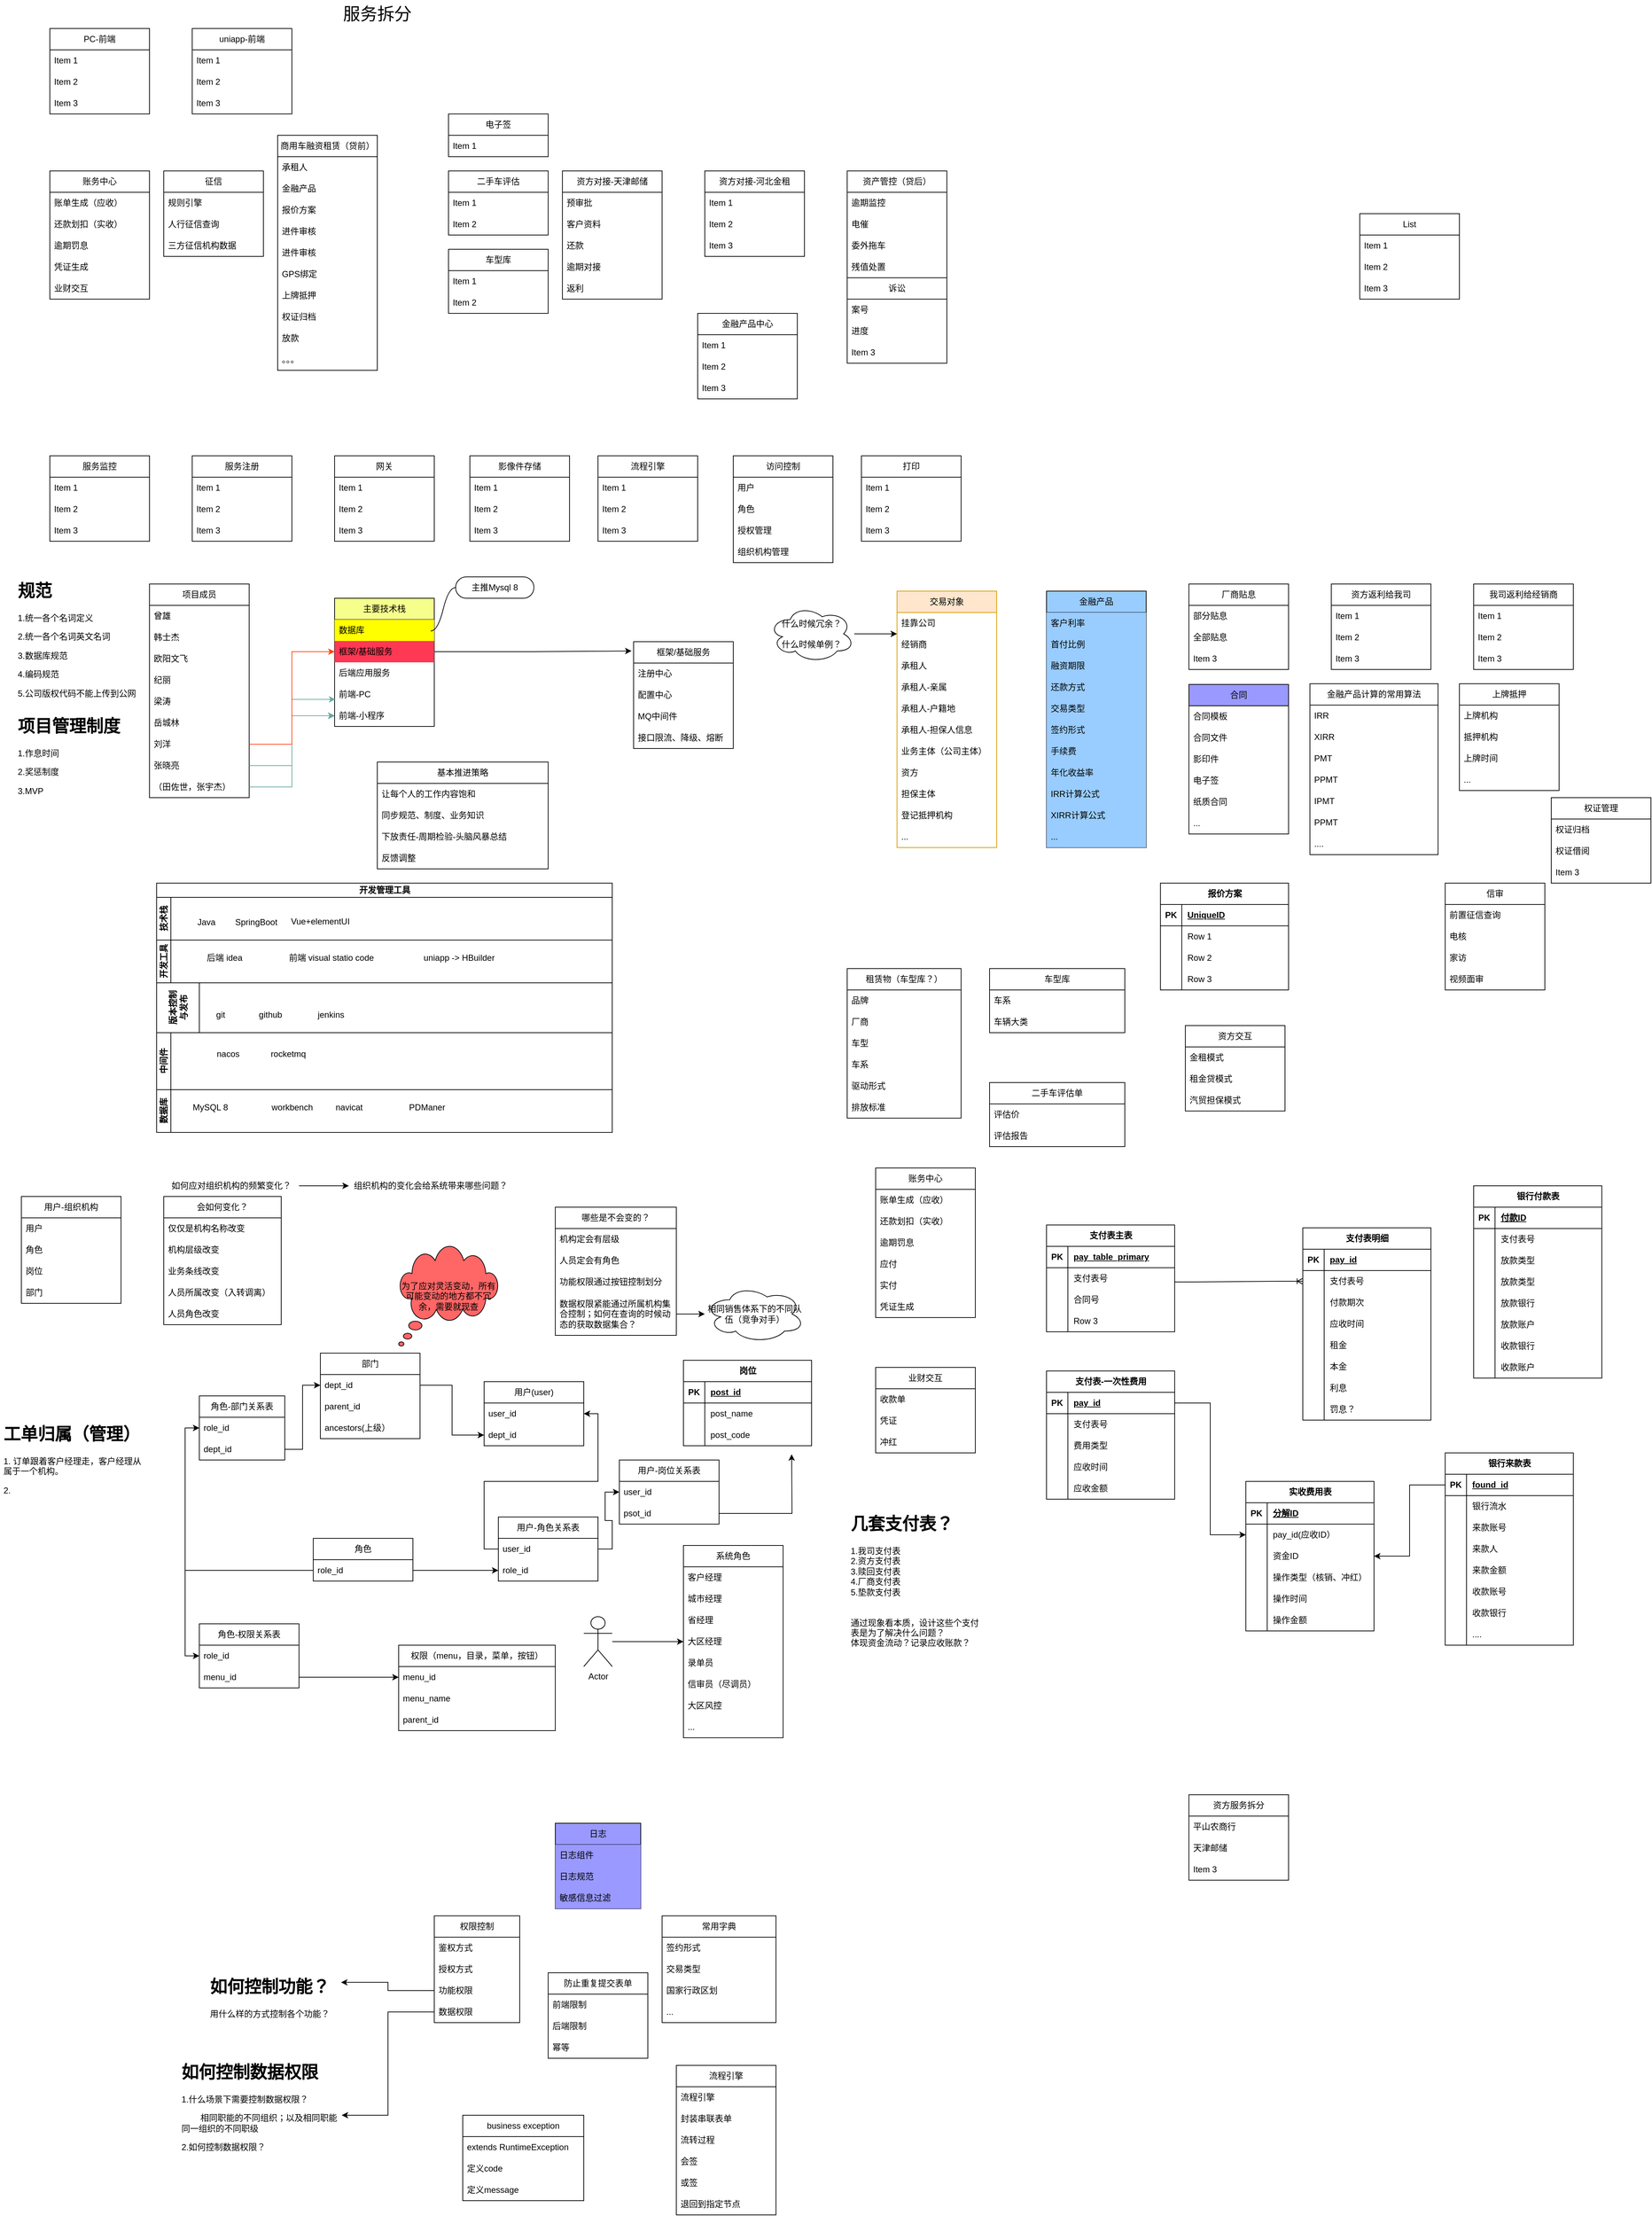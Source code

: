 <mxfile version="21.7.0" type="github">
  <diagram id="3228e29e-7158-1315-38df-8450db1d8a1d" name="Page-1">
    <mxGraphModel dx="2843" dy="1585" grid="1" gridSize="10" guides="1" tooltips="1" connect="1" arrows="1" fold="1" page="1" pageScale="1" pageWidth="1169" pageHeight="827" background="none" math="0" shadow="0">
      <root>
        <mxCell id="0" />
        <mxCell id="1" parent="0" />
        <mxCell id="rkT4ibaJvbluA6L1WyDa-21652" value="交易对象" style="swimlane;fontStyle=0;childLayout=stackLayout;horizontal=1;startSize=30;horizontalStack=0;resizeParent=1;resizeParentMax=0;resizeLast=0;collapsible=1;marginBottom=0;whiteSpace=wrap;html=1;fillColor=#ffe6cc;strokeColor=#d79b00;" parent="1" vertex="1">
          <mxGeometry x="110" y="30" width="140" height="360" as="geometry">
            <mxRectangle x="80" y="80" width="90" height="30" as="alternateBounds" />
          </mxGeometry>
        </mxCell>
        <mxCell id="rkT4ibaJvbluA6L1WyDa-21653" value="挂靠公司" style="text;strokeColor=none;fillColor=none;align=left;verticalAlign=middle;spacingLeft=4;spacingRight=4;overflow=hidden;points=[[0,0.5],[1,0.5]];portConstraint=eastwest;rotatable=0;whiteSpace=wrap;html=1;" parent="rkT4ibaJvbluA6L1WyDa-21652" vertex="1">
          <mxGeometry y="30" width="140" height="30" as="geometry" />
        </mxCell>
        <mxCell id="rkT4ibaJvbluA6L1WyDa-21654" value="经销商" style="text;strokeColor=none;fillColor=none;align=left;verticalAlign=middle;spacingLeft=4;spacingRight=4;overflow=hidden;points=[[0,0.5],[1,0.5]];portConstraint=eastwest;rotatable=0;whiteSpace=wrap;html=1;" parent="rkT4ibaJvbluA6L1WyDa-21652" vertex="1">
          <mxGeometry y="60" width="140" height="30" as="geometry" />
        </mxCell>
        <mxCell id="rkT4ibaJvbluA6L1WyDa-21655" value="承租人" style="text;strokeColor=none;fillColor=none;align=left;verticalAlign=middle;spacingLeft=4;spacingRight=4;overflow=hidden;points=[[0,0.5],[1,0.5]];portConstraint=eastwest;rotatable=0;whiteSpace=wrap;html=1;" parent="rkT4ibaJvbluA6L1WyDa-21652" vertex="1">
          <mxGeometry y="90" width="140" height="30" as="geometry" />
        </mxCell>
        <mxCell id="9q65G7ytic46v4068rqf-20" value="承租人-亲属" style="text;strokeColor=none;fillColor=none;align=left;verticalAlign=middle;spacingLeft=4;spacingRight=4;overflow=hidden;points=[[0,0.5],[1,0.5]];portConstraint=eastwest;rotatable=0;whiteSpace=wrap;html=1;" parent="rkT4ibaJvbluA6L1WyDa-21652" vertex="1">
          <mxGeometry y="120" width="140" height="30" as="geometry" />
        </mxCell>
        <mxCell id="9q65G7ytic46v4068rqf-21" value="承租人-户籍地" style="text;strokeColor=none;fillColor=none;align=left;verticalAlign=middle;spacingLeft=4;spacingRight=4;overflow=hidden;points=[[0,0.5],[1,0.5]];portConstraint=eastwest;rotatable=0;whiteSpace=wrap;html=1;" parent="rkT4ibaJvbluA6L1WyDa-21652" vertex="1">
          <mxGeometry y="150" width="140" height="30" as="geometry" />
        </mxCell>
        <mxCell id="rkT4ibaJvbluA6L1WyDa-21657" value="承租人-担保人信息" style="text;strokeColor=none;fillColor=none;align=left;verticalAlign=middle;spacingLeft=4;spacingRight=4;overflow=hidden;points=[[0,0.5],[1,0.5]];portConstraint=eastwest;rotatable=0;whiteSpace=wrap;html=1;" parent="rkT4ibaJvbluA6L1WyDa-21652" vertex="1">
          <mxGeometry y="180" width="140" height="30" as="geometry" />
        </mxCell>
        <mxCell id="rkT4ibaJvbluA6L1WyDa-21675" value="业务主体（公司主体）" style="text;strokeColor=none;fillColor=none;align=left;verticalAlign=middle;spacingLeft=4;spacingRight=4;overflow=hidden;points=[[0,0.5],[1,0.5]];portConstraint=eastwest;rotatable=0;whiteSpace=wrap;html=1;" parent="rkT4ibaJvbluA6L1WyDa-21652" vertex="1">
          <mxGeometry y="210" width="140" height="30" as="geometry" />
        </mxCell>
        <mxCell id="rkT4ibaJvbluA6L1WyDa-21676" value="资方" style="text;strokeColor=none;fillColor=none;align=left;verticalAlign=middle;spacingLeft=4;spacingRight=4;overflow=hidden;points=[[0,0.5],[1,0.5]];portConstraint=eastwest;rotatable=0;whiteSpace=wrap;html=1;" parent="rkT4ibaJvbluA6L1WyDa-21652" vertex="1">
          <mxGeometry y="240" width="140" height="30" as="geometry" />
        </mxCell>
        <mxCell id="9q65G7ytic46v4068rqf-1" value="担保主体" style="text;strokeColor=none;fillColor=none;align=left;verticalAlign=middle;spacingLeft=4;spacingRight=4;overflow=hidden;points=[[0,0.5],[1,0.5]];portConstraint=eastwest;rotatable=0;whiteSpace=wrap;html=1;" parent="rkT4ibaJvbluA6L1WyDa-21652" vertex="1">
          <mxGeometry y="270" width="140" height="30" as="geometry" />
        </mxCell>
        <mxCell id="C4LimAP00YIfYsaQcj5k-19" value="登记抵押机构" style="text;strokeColor=none;fillColor=none;align=left;verticalAlign=middle;spacingLeft=4;spacingRight=4;overflow=hidden;points=[[0,0.5],[1,0.5]];portConstraint=eastwest;rotatable=0;whiteSpace=wrap;html=1;" parent="rkT4ibaJvbluA6L1WyDa-21652" vertex="1">
          <mxGeometry y="300" width="140" height="30" as="geometry" />
        </mxCell>
        <mxCell id="9q65G7ytic46v4068rqf-2" value="..." style="text;strokeColor=none;fillColor=none;align=left;verticalAlign=middle;spacingLeft=4;spacingRight=4;overflow=hidden;points=[[0,0.5],[1,0.5]];portConstraint=eastwest;rotatable=0;whiteSpace=wrap;html=1;" parent="rkT4ibaJvbluA6L1WyDa-21652" vertex="1">
          <mxGeometry y="330" width="140" height="30" as="geometry" />
        </mxCell>
        <mxCell id="rkT4ibaJvbluA6L1WyDa-21678" value="流程引擎" style="swimlane;fontStyle=0;childLayout=stackLayout;horizontal=1;startSize=30;horizontalStack=0;resizeParent=1;resizeParentMax=0;resizeLast=0;collapsible=1;marginBottom=0;whiteSpace=wrap;html=1;" parent="1" vertex="1">
          <mxGeometry x="-200" y="2100" width="140" height="210" as="geometry" />
        </mxCell>
        <mxCell id="rkT4ibaJvbluA6L1WyDa-21679" value="流程引擎" style="text;strokeColor=none;fillColor=none;align=left;verticalAlign=middle;spacingLeft=4;spacingRight=4;overflow=hidden;points=[[0,0.5],[1,0.5]];portConstraint=eastwest;rotatable=0;whiteSpace=wrap;html=1;" parent="rkT4ibaJvbluA6L1WyDa-21678" vertex="1">
          <mxGeometry y="30" width="140" height="30" as="geometry" />
        </mxCell>
        <mxCell id="rkT4ibaJvbluA6L1WyDa-21680" value="封装串联表单" style="text;strokeColor=none;fillColor=none;align=left;verticalAlign=middle;spacingLeft=4;spacingRight=4;overflow=hidden;points=[[0,0.5],[1,0.5]];portConstraint=eastwest;rotatable=0;whiteSpace=wrap;html=1;" parent="rkT4ibaJvbluA6L1WyDa-21678" vertex="1">
          <mxGeometry y="60" width="140" height="30" as="geometry" />
        </mxCell>
        <mxCell id="oOg9bEcW-3AfpBr2AEVq-34" value="流转过程" style="text;strokeColor=none;fillColor=none;align=left;verticalAlign=middle;spacingLeft=4;spacingRight=4;overflow=hidden;points=[[0,0.5],[1,0.5]];portConstraint=eastwest;rotatable=0;whiteSpace=wrap;html=1;" parent="rkT4ibaJvbluA6L1WyDa-21678" vertex="1">
          <mxGeometry y="90" width="140" height="30" as="geometry" />
        </mxCell>
        <mxCell id="zrmZ6hdCCyFu3-C1lSDM-1" value="会签" style="text;strokeColor=none;fillColor=none;align=left;verticalAlign=middle;spacingLeft=4;spacingRight=4;overflow=hidden;points=[[0,0.5],[1,0.5]];portConstraint=eastwest;rotatable=0;whiteSpace=wrap;html=1;" parent="rkT4ibaJvbluA6L1WyDa-21678" vertex="1">
          <mxGeometry y="120" width="140" height="30" as="geometry" />
        </mxCell>
        <mxCell id="zrmZ6hdCCyFu3-C1lSDM-2" value="或签" style="text;strokeColor=none;fillColor=none;align=left;verticalAlign=middle;spacingLeft=4;spacingRight=4;overflow=hidden;points=[[0,0.5],[1,0.5]];portConstraint=eastwest;rotatable=0;whiteSpace=wrap;html=1;" parent="rkT4ibaJvbluA6L1WyDa-21678" vertex="1">
          <mxGeometry y="150" width="140" height="30" as="geometry" />
        </mxCell>
        <mxCell id="zrmZ6hdCCyFu3-C1lSDM-3" value="退回到指定节点&amp;nbsp;" style="text;strokeColor=none;fillColor=none;align=left;verticalAlign=middle;spacingLeft=4;spacingRight=4;overflow=hidden;points=[[0,0.5],[1,0.5]];portConstraint=eastwest;rotatable=0;whiteSpace=wrap;html=1;" parent="rkT4ibaJvbluA6L1WyDa-21678" vertex="1">
          <mxGeometry y="180" width="140" height="30" as="geometry" />
        </mxCell>
        <mxCell id="rkT4ibaJvbluA6L1WyDa-21682" value="账务中心" style="swimlane;fontStyle=0;childLayout=stackLayout;horizontal=1;startSize=30;horizontalStack=0;resizeParent=1;resizeParentMax=0;resizeLast=0;collapsible=1;marginBottom=0;whiteSpace=wrap;html=1;" parent="1" vertex="1">
          <mxGeometry x="80" y="840" width="140" height="210" as="geometry">
            <mxRectangle x="515" y="280" width="90" height="30" as="alternateBounds" />
          </mxGeometry>
        </mxCell>
        <mxCell id="rkT4ibaJvbluA6L1WyDa-21683" value="账单生成（应收）" style="text;strokeColor=none;fillColor=none;align=left;verticalAlign=middle;spacingLeft=4;spacingRight=4;overflow=hidden;points=[[0,0.5],[1,0.5]];portConstraint=eastwest;rotatable=0;whiteSpace=wrap;html=1;" parent="rkT4ibaJvbluA6L1WyDa-21682" vertex="1">
          <mxGeometry y="30" width="140" height="30" as="geometry" />
        </mxCell>
        <mxCell id="rkT4ibaJvbluA6L1WyDa-21684" value="还款划扣（实收）" style="text;strokeColor=none;fillColor=none;align=left;verticalAlign=middle;spacingLeft=4;spacingRight=4;overflow=hidden;points=[[0,0.5],[1,0.5]];portConstraint=eastwest;rotatable=0;whiteSpace=wrap;html=1;" parent="rkT4ibaJvbluA6L1WyDa-21682" vertex="1">
          <mxGeometry y="60" width="140" height="30" as="geometry" />
        </mxCell>
        <mxCell id="rkT4ibaJvbluA6L1WyDa-21685" value="逾期罚息" style="text;strokeColor=none;fillColor=none;align=left;verticalAlign=middle;spacingLeft=4;spacingRight=4;overflow=hidden;points=[[0,0.5],[1,0.5]];portConstraint=eastwest;rotatable=0;whiteSpace=wrap;html=1;" parent="rkT4ibaJvbluA6L1WyDa-21682" vertex="1">
          <mxGeometry y="90" width="140" height="30" as="geometry" />
        </mxCell>
        <mxCell id="MoRofLD5gBapv5ywpnpJ-2" value="应付" style="text;strokeColor=none;fillColor=none;align=left;verticalAlign=middle;spacingLeft=4;spacingRight=4;overflow=hidden;points=[[0,0.5],[1,0.5]];portConstraint=eastwest;rotatable=0;whiteSpace=wrap;html=1;" vertex="1" parent="rkT4ibaJvbluA6L1WyDa-21682">
          <mxGeometry y="120" width="140" height="30" as="geometry" />
        </mxCell>
        <mxCell id="MoRofLD5gBapv5ywpnpJ-3" value="实付" style="text;strokeColor=none;fillColor=none;align=left;verticalAlign=middle;spacingLeft=4;spacingRight=4;overflow=hidden;points=[[0,0.5],[1,0.5]];portConstraint=eastwest;rotatable=0;whiteSpace=wrap;html=1;" vertex="1" parent="rkT4ibaJvbluA6L1WyDa-21682">
          <mxGeometry y="150" width="140" height="30" as="geometry" />
        </mxCell>
        <mxCell id="rkT4ibaJvbluA6L1WyDa-21686" value="凭证生成" style="text;strokeColor=none;fillColor=none;align=left;verticalAlign=middle;spacingLeft=4;spacingRight=4;overflow=hidden;points=[[0,0.5],[1,0.5]];portConstraint=eastwest;rotatable=0;whiteSpace=wrap;html=1;" parent="rkT4ibaJvbluA6L1WyDa-21682" vertex="1">
          <mxGeometry y="180" width="140" height="30" as="geometry" />
        </mxCell>
        <mxCell id="rkT4ibaJvbluA6L1WyDa-21687" value="资产管控（贷后）" style="swimlane;fontStyle=0;childLayout=stackLayout;horizontal=1;startSize=30;horizontalStack=0;resizeParent=1;resizeParentMax=0;resizeLast=0;collapsible=1;marginBottom=0;whiteSpace=wrap;html=1;" parent="1" vertex="1">
          <mxGeometry x="40" y="-560" width="140" height="150" as="geometry" />
        </mxCell>
        <mxCell id="XZCAtSbBVg5t47LlT6O4-10" value="逾期监控" style="text;strokeColor=none;fillColor=none;align=left;verticalAlign=middle;spacingLeft=4;spacingRight=4;overflow=hidden;points=[[0,0.5],[1,0.5]];portConstraint=eastwest;rotatable=0;whiteSpace=wrap;html=1;" parent="rkT4ibaJvbluA6L1WyDa-21687" vertex="1">
          <mxGeometry y="30" width="140" height="30" as="geometry" />
        </mxCell>
        <mxCell id="rkT4ibaJvbluA6L1WyDa-21688" value="电催" style="text;strokeColor=none;fillColor=none;align=left;verticalAlign=middle;spacingLeft=4;spacingRight=4;overflow=hidden;points=[[0,0.5],[1,0.5]];portConstraint=eastwest;rotatable=0;whiteSpace=wrap;html=1;" parent="rkT4ibaJvbluA6L1WyDa-21687" vertex="1">
          <mxGeometry y="60" width="140" height="30" as="geometry" />
        </mxCell>
        <mxCell id="rkT4ibaJvbluA6L1WyDa-21689" value="委外拖车" style="text;strokeColor=none;fillColor=none;align=left;verticalAlign=middle;spacingLeft=4;spacingRight=4;overflow=hidden;points=[[0,0.5],[1,0.5]];portConstraint=eastwest;rotatable=0;whiteSpace=wrap;html=1;" parent="rkT4ibaJvbluA6L1WyDa-21687" vertex="1">
          <mxGeometry y="90" width="140" height="30" as="geometry" />
        </mxCell>
        <mxCell id="rkT4ibaJvbluA6L1WyDa-21690" value="残值处置" style="text;strokeColor=none;fillColor=none;align=left;verticalAlign=middle;spacingLeft=4;spacingRight=4;overflow=hidden;points=[[0,0.5],[1,0.5]];portConstraint=eastwest;rotatable=0;whiteSpace=wrap;html=1;" parent="rkT4ibaJvbluA6L1WyDa-21687" vertex="1">
          <mxGeometry y="120" width="140" height="30" as="geometry" />
        </mxCell>
        <mxCell id="rkT4ibaJvbluA6L1WyDa-21691" value="诉讼" style="swimlane;fontStyle=0;childLayout=stackLayout;horizontal=1;startSize=30;horizontalStack=0;resizeParent=1;resizeParentMax=0;resizeLast=0;collapsible=1;marginBottom=0;whiteSpace=wrap;html=1;" parent="1" vertex="1">
          <mxGeometry x="40" y="-410" width="140" height="120" as="geometry" />
        </mxCell>
        <mxCell id="rkT4ibaJvbluA6L1WyDa-21692" value="案号" style="text;strokeColor=none;fillColor=none;align=left;verticalAlign=middle;spacingLeft=4;spacingRight=4;overflow=hidden;points=[[0,0.5],[1,0.5]];portConstraint=eastwest;rotatable=0;whiteSpace=wrap;html=1;" parent="rkT4ibaJvbluA6L1WyDa-21691" vertex="1">
          <mxGeometry y="30" width="140" height="30" as="geometry" />
        </mxCell>
        <mxCell id="rkT4ibaJvbluA6L1WyDa-21693" value="进度" style="text;strokeColor=none;fillColor=none;align=left;verticalAlign=middle;spacingLeft=4;spacingRight=4;overflow=hidden;points=[[0,0.5],[1,0.5]];portConstraint=eastwest;rotatable=0;whiteSpace=wrap;html=1;" parent="rkT4ibaJvbluA6L1WyDa-21691" vertex="1">
          <mxGeometry y="60" width="140" height="30" as="geometry" />
        </mxCell>
        <mxCell id="rkT4ibaJvbluA6L1WyDa-21694" value="Item 3" style="text;strokeColor=none;fillColor=none;align=left;verticalAlign=middle;spacingLeft=4;spacingRight=4;overflow=hidden;points=[[0,0.5],[1,0.5]];portConstraint=eastwest;rotatable=0;whiteSpace=wrap;html=1;" parent="rkT4ibaJvbluA6L1WyDa-21691" vertex="1">
          <mxGeometry y="90" width="140" height="30" as="geometry" />
        </mxCell>
        <mxCell id="9q65G7ytic46v4068rqf-3" value="常用字典" style="swimlane;fontStyle=0;childLayout=stackLayout;horizontal=1;startSize=30;horizontalStack=0;resizeParent=1;resizeParentMax=0;resizeLast=0;collapsible=1;marginBottom=0;whiteSpace=wrap;html=1;" parent="1" vertex="1">
          <mxGeometry x="-220" y="1890" width="160" height="150" as="geometry">
            <mxRectangle x="515" y="280" width="90" height="30" as="alternateBounds" />
          </mxGeometry>
        </mxCell>
        <mxCell id="9q65G7ytic46v4068rqf-4" value="签约形式" style="text;strokeColor=none;fillColor=none;align=left;verticalAlign=middle;spacingLeft=4;spacingRight=4;overflow=hidden;points=[[0,0.5],[1,0.5]];portConstraint=eastwest;rotatable=0;whiteSpace=wrap;html=1;" parent="9q65G7ytic46v4068rqf-3" vertex="1">
          <mxGeometry y="30" width="160" height="30" as="geometry" />
        </mxCell>
        <mxCell id="9q65G7ytic46v4068rqf-10" value="交易类型" style="text;strokeColor=none;fillColor=none;align=left;verticalAlign=middle;spacingLeft=4;spacingRight=4;overflow=hidden;points=[[0,0.5],[1,0.5]];portConstraint=eastwest;rotatable=0;whiteSpace=wrap;html=1;" parent="9q65G7ytic46v4068rqf-3" vertex="1">
          <mxGeometry y="60" width="160" height="30" as="geometry" />
        </mxCell>
        <mxCell id="3uZkc_x0mbdZsBOzG89F-40" value="国家行政区划" style="text;strokeColor=none;fillColor=none;align=left;verticalAlign=middle;spacingLeft=4;spacingRight=4;overflow=hidden;points=[[0,0.5],[1,0.5]];portConstraint=eastwest;rotatable=0;whiteSpace=wrap;html=1;" parent="9q65G7ytic46v4068rqf-3" vertex="1">
          <mxGeometry y="90" width="160" height="30" as="geometry" />
        </mxCell>
        <mxCell id="3uZkc_x0mbdZsBOzG89F-62" value="..." style="text;strokeColor=none;fillColor=none;align=left;verticalAlign=middle;spacingLeft=4;spacingRight=4;overflow=hidden;points=[[0,0.5],[1,0.5]];portConstraint=eastwest;rotatable=0;whiteSpace=wrap;html=1;" parent="9q65G7ytic46v4068rqf-3" vertex="1">
          <mxGeometry y="120" width="160" height="30" as="geometry" />
        </mxCell>
        <mxCell id="9q65G7ytic46v4068rqf-11" value="二手车评估单" style="swimlane;fontStyle=0;childLayout=stackLayout;horizontal=1;startSize=30;horizontalStack=0;resizeParent=1;resizeParentMax=0;resizeLast=0;collapsible=1;marginBottom=0;whiteSpace=wrap;html=1;" parent="1" vertex="1">
          <mxGeometry x="240" y="720" width="190" height="90" as="geometry">
            <mxRectangle x="515" y="280" width="90" height="30" as="alternateBounds" />
          </mxGeometry>
        </mxCell>
        <mxCell id="9q65G7ytic46v4068rqf-12" value="评估价" style="text;strokeColor=none;fillColor=none;align=left;verticalAlign=middle;spacingLeft=4;spacingRight=4;overflow=hidden;points=[[0,0.5],[1,0.5]];portConstraint=eastwest;rotatable=0;whiteSpace=wrap;html=1;" parent="9q65G7ytic46v4068rqf-11" vertex="1">
          <mxGeometry y="30" width="190" height="30" as="geometry" />
        </mxCell>
        <mxCell id="9q65G7ytic46v4068rqf-19" value="评估报告" style="text;strokeColor=none;fillColor=none;align=left;verticalAlign=middle;spacingLeft=4;spacingRight=4;overflow=hidden;points=[[0,0.5],[1,0.5]];portConstraint=eastwest;rotatable=0;whiteSpace=wrap;html=1;" parent="9q65G7ytic46v4068rqf-11" vertex="1">
          <mxGeometry y="60" width="190" height="30" as="geometry" />
        </mxCell>
        <mxCell id="9q65G7ytic46v4068rqf-14" value="车型库" style="swimlane;fontStyle=0;childLayout=stackLayout;horizontal=1;startSize=30;horizontalStack=0;resizeParent=1;resizeParentMax=0;resizeLast=0;collapsible=1;marginBottom=0;whiteSpace=wrap;html=1;" parent="1" vertex="1">
          <mxGeometry x="240" y="560" width="190" height="90" as="geometry">
            <mxRectangle x="515" y="280" width="90" height="30" as="alternateBounds" />
          </mxGeometry>
        </mxCell>
        <mxCell id="9q65G7ytic46v4068rqf-15" value="车系" style="text;strokeColor=none;fillColor=none;align=left;verticalAlign=middle;spacingLeft=4;spacingRight=4;overflow=hidden;points=[[0,0.5],[1,0.5]];portConstraint=eastwest;rotatable=0;whiteSpace=wrap;html=1;" parent="9q65G7ytic46v4068rqf-14" vertex="1">
          <mxGeometry y="30" width="190" height="30" as="geometry" />
        </mxCell>
        <mxCell id="9q65G7ytic46v4068rqf-16" value="车辆大类" style="text;strokeColor=none;fillColor=none;align=left;verticalAlign=middle;spacingLeft=4;spacingRight=4;overflow=hidden;points=[[0,0.5],[1,0.5]];portConstraint=eastwest;rotatable=0;whiteSpace=wrap;html=1;" parent="9q65G7ytic46v4068rqf-14" vertex="1">
          <mxGeometry y="60" width="190" height="30" as="geometry" />
        </mxCell>
        <mxCell id="9q65G7ytic46v4068rqf-33" value="&lt;h1&gt;规范&lt;/h1&gt;&lt;p&gt;1.统一各个名词定义&lt;/p&gt;&lt;p&gt;2.统一各个名词英文名词&lt;/p&gt;&lt;p&gt;3.数据库规范&lt;/p&gt;&lt;p&gt;4.编码规范&lt;/p&gt;&lt;p&gt;5.公司版权代码不能上传到公网&lt;/p&gt;" style="text;html=1;strokeColor=none;fillColor=none;spacing=5;spacingTop=-20;whiteSpace=wrap;overflow=hidden;rounded=0;" parent="1" vertex="1">
          <mxGeometry x="-1130" y="10" width="180" height="175" as="geometry" />
        </mxCell>
        <mxCell id="C4LimAP00YIfYsaQcj5k-14" value="用户-组织机构" style="swimlane;fontStyle=0;childLayout=stackLayout;horizontal=1;startSize=30;horizontalStack=0;resizeParent=1;resizeParentMax=0;resizeLast=0;collapsible=1;marginBottom=0;whiteSpace=wrap;html=1;" parent="1" vertex="1">
          <mxGeometry x="-1120" y="880" width="140" height="150" as="geometry" />
        </mxCell>
        <mxCell id="C4LimAP00YIfYsaQcj5k-17" value="用户" style="text;strokeColor=none;fillColor=none;align=left;verticalAlign=middle;spacingLeft=4;spacingRight=4;overflow=hidden;points=[[0,0.5],[1,0.5]];portConstraint=eastwest;rotatable=0;whiteSpace=wrap;html=1;" parent="C4LimAP00YIfYsaQcj5k-14" vertex="1">
          <mxGeometry y="30" width="140" height="30" as="geometry" />
        </mxCell>
        <mxCell id="C4LimAP00YIfYsaQcj5k-18" value="角色" style="text;strokeColor=none;fillColor=none;align=left;verticalAlign=middle;spacingLeft=4;spacingRight=4;overflow=hidden;points=[[0,0.5],[1,0.5]];portConstraint=eastwest;rotatable=0;whiteSpace=wrap;html=1;" parent="C4LimAP00YIfYsaQcj5k-14" vertex="1">
          <mxGeometry y="60" width="140" height="30" as="geometry" />
        </mxCell>
        <mxCell id="C4LimAP00YIfYsaQcj5k-24" value="岗位" style="text;strokeColor=none;fillColor=none;align=left;verticalAlign=middle;spacingLeft=4;spacingRight=4;overflow=hidden;points=[[0,0.5],[1,0.5]];portConstraint=eastwest;rotatable=0;whiteSpace=wrap;html=1;" parent="C4LimAP00YIfYsaQcj5k-14" vertex="1">
          <mxGeometry y="90" width="140" height="30" as="geometry" />
        </mxCell>
        <mxCell id="C4LimAP00YIfYsaQcj5k-25" value="部门" style="text;strokeColor=none;fillColor=none;align=left;verticalAlign=middle;spacingLeft=4;spacingRight=4;overflow=hidden;points=[[0,0.5],[1,0.5]];portConstraint=eastwest;rotatable=0;whiteSpace=wrap;html=1;" parent="C4LimAP00YIfYsaQcj5k-14" vertex="1">
          <mxGeometry y="120" width="140" height="30" as="geometry" />
        </mxCell>
        <mxCell id="C4LimAP00YIfYsaQcj5k-20" value="权限控制" style="swimlane;fontStyle=0;childLayout=stackLayout;horizontal=1;startSize=30;horizontalStack=0;resizeParent=1;resizeParentMax=0;resizeLast=0;collapsible=1;marginBottom=0;whiteSpace=wrap;html=1;" parent="1" vertex="1">
          <mxGeometry x="-540" y="1890" width="120" height="150" as="geometry" />
        </mxCell>
        <mxCell id="C4LimAP00YIfYsaQcj5k-21" value="鉴权方式" style="text;strokeColor=none;fillColor=none;align=left;verticalAlign=middle;spacingLeft=4;spacingRight=4;overflow=hidden;points=[[0,0.5],[1,0.5]];portConstraint=eastwest;rotatable=0;whiteSpace=wrap;html=1;" parent="C4LimAP00YIfYsaQcj5k-20" vertex="1">
          <mxGeometry y="30" width="120" height="30" as="geometry" />
        </mxCell>
        <mxCell id="XXyPecWVQ1rk7x-wfQE0-32" value="授权方式" style="text;strokeColor=none;fillColor=none;align=left;verticalAlign=middle;spacingLeft=4;spacingRight=4;overflow=hidden;points=[[0,0.5],[1,0.5]];portConstraint=eastwest;rotatable=0;whiteSpace=wrap;html=1;" parent="C4LimAP00YIfYsaQcj5k-20" vertex="1">
          <mxGeometry y="60" width="120" height="30" as="geometry" />
        </mxCell>
        <mxCell id="XXyPecWVQ1rk7x-wfQE0-31" value="功能权限" style="text;strokeColor=none;fillColor=none;align=left;verticalAlign=middle;spacingLeft=4;spacingRight=4;overflow=hidden;points=[[0,0.5],[1,0.5]];portConstraint=eastwest;rotatable=0;whiteSpace=wrap;html=1;" parent="C4LimAP00YIfYsaQcj5k-20" vertex="1">
          <mxGeometry y="90" width="120" height="30" as="geometry" />
        </mxCell>
        <mxCell id="C4LimAP00YIfYsaQcj5k-22" value="数据权限" style="text;strokeColor=none;fillColor=none;align=left;verticalAlign=middle;spacingLeft=4;spacingRight=4;overflow=hidden;points=[[0,0.5],[1,0.5]];portConstraint=eastwest;rotatable=0;whiteSpace=wrap;html=1;" parent="C4LimAP00YIfYsaQcj5k-20" vertex="1">
          <mxGeometry y="120" width="120" height="30" as="geometry" />
        </mxCell>
        <mxCell id="C4LimAP00YIfYsaQcj5k-26" value="租赁物（车型库？）" style="swimlane;fontStyle=0;childLayout=stackLayout;horizontal=1;startSize=30;horizontalStack=0;resizeParent=1;resizeParentMax=0;resizeLast=0;collapsible=1;marginBottom=0;whiteSpace=wrap;html=1;" parent="1" vertex="1">
          <mxGeometry x="40" y="560" width="160" height="210" as="geometry" />
        </mxCell>
        <mxCell id="C4LimAP00YIfYsaQcj5k-27" value="品牌" style="text;strokeColor=none;fillColor=none;align=left;verticalAlign=middle;spacingLeft=4;spacingRight=4;overflow=hidden;points=[[0,0.5],[1,0.5]];portConstraint=eastwest;rotatable=0;whiteSpace=wrap;html=1;" parent="C4LimAP00YIfYsaQcj5k-26" vertex="1">
          <mxGeometry y="30" width="160" height="30" as="geometry" />
        </mxCell>
        <mxCell id="C4LimAP00YIfYsaQcj5k-28" value="厂商" style="text;strokeColor=none;fillColor=none;align=left;verticalAlign=middle;spacingLeft=4;spacingRight=4;overflow=hidden;points=[[0,0.5],[1,0.5]];portConstraint=eastwest;rotatable=0;whiteSpace=wrap;html=1;" parent="C4LimAP00YIfYsaQcj5k-26" vertex="1">
          <mxGeometry y="60" width="160" height="30" as="geometry" />
        </mxCell>
        <mxCell id="C4LimAP00YIfYsaQcj5k-30" value="车型" style="text;strokeColor=none;fillColor=none;align=left;verticalAlign=middle;spacingLeft=4;spacingRight=4;overflow=hidden;points=[[0,0.5],[1,0.5]];portConstraint=eastwest;rotatable=0;whiteSpace=wrap;html=1;" parent="C4LimAP00YIfYsaQcj5k-26" vertex="1">
          <mxGeometry y="90" width="160" height="30" as="geometry" />
        </mxCell>
        <mxCell id="C4LimAP00YIfYsaQcj5k-31" value="车系" style="text;strokeColor=none;fillColor=none;align=left;verticalAlign=middle;spacingLeft=4;spacingRight=4;overflow=hidden;points=[[0,0.5],[1,0.5]];portConstraint=eastwest;rotatable=0;whiteSpace=wrap;html=1;" parent="C4LimAP00YIfYsaQcj5k-26" vertex="1">
          <mxGeometry y="120" width="160" height="30" as="geometry" />
        </mxCell>
        <mxCell id="C4LimAP00YIfYsaQcj5k-32" value="驱动形式" style="text;strokeColor=none;fillColor=none;align=left;verticalAlign=middle;spacingLeft=4;spacingRight=4;overflow=hidden;points=[[0,0.5],[1,0.5]];portConstraint=eastwest;rotatable=0;whiteSpace=wrap;html=1;" parent="C4LimAP00YIfYsaQcj5k-26" vertex="1">
          <mxGeometry y="150" width="160" height="30" as="geometry" />
        </mxCell>
        <mxCell id="C4LimAP00YIfYsaQcj5k-29" value="排放标准" style="text;strokeColor=none;fillColor=none;align=left;verticalAlign=middle;spacingLeft=4;spacingRight=4;overflow=hidden;points=[[0,0.5],[1,0.5]];portConstraint=eastwest;rotatable=0;whiteSpace=wrap;html=1;" parent="C4LimAP00YIfYsaQcj5k-26" vertex="1">
          <mxGeometry y="180" width="160" height="30" as="geometry" />
        </mxCell>
        <mxCell id="XXyPecWVQ1rk7x-wfQE0-1" value="金融产品" style="swimlane;fontStyle=0;childLayout=stackLayout;horizontal=1;startSize=30;horizontalStack=0;resizeParent=1;resizeParentMax=0;resizeLast=0;collapsible=1;marginBottom=0;whiteSpace=wrap;html=1;fillColor=#99CCFF;" parent="1" vertex="1">
          <mxGeometry x="320" y="30" width="140" height="360" as="geometry" />
        </mxCell>
        <mxCell id="9q65G7ytic46v4068rqf-26" value="客户利率" style="text;strokeColor=none;fillColor=#99CCFF;align=left;verticalAlign=middle;spacingLeft=4;spacingRight=4;overflow=hidden;points=[[0,0.5],[1,0.5]];portConstraint=eastwest;rotatable=0;whiteSpace=wrap;html=1;" parent="XXyPecWVQ1rk7x-wfQE0-1" vertex="1">
          <mxGeometry y="30" width="140" height="30" as="geometry" />
        </mxCell>
        <mxCell id="9q65G7ytic46v4068rqf-28" value="首付比例" style="text;strokeColor=none;fillColor=#99CCFF;align=left;verticalAlign=middle;spacingLeft=4;spacingRight=4;overflow=hidden;points=[[0,0.5],[1,0.5]];portConstraint=eastwest;rotatable=0;whiteSpace=wrap;html=1;" parent="XXyPecWVQ1rk7x-wfQE0-1" vertex="1">
          <mxGeometry y="60" width="140" height="30" as="geometry" />
        </mxCell>
        <mxCell id="9q65G7ytic46v4068rqf-27" value="融资期限" style="text;strokeColor=none;fillColor=#99CCFF;align=left;verticalAlign=middle;spacingLeft=4;spacingRight=4;overflow=hidden;points=[[0,0.5],[1,0.5]];portConstraint=eastwest;rotatable=0;whiteSpace=wrap;html=1;" parent="XXyPecWVQ1rk7x-wfQE0-1" vertex="1">
          <mxGeometry y="90" width="140" height="30" as="geometry" />
        </mxCell>
        <mxCell id="9q65G7ytic46v4068rqf-25" value="还款方式" style="text;strokeColor=none;fillColor=#99CCFF;align=left;verticalAlign=middle;spacingLeft=4;spacingRight=4;overflow=hidden;points=[[0,0.5],[1,0.5]];portConstraint=eastwest;rotatable=0;whiteSpace=wrap;html=1;" parent="XXyPecWVQ1rk7x-wfQE0-1" vertex="1">
          <mxGeometry y="120" width="140" height="30" as="geometry" />
        </mxCell>
        <mxCell id="9q65G7ytic46v4068rqf-24" value="交易类型" style="text;strokeColor=none;fillColor=#99CCFF;align=left;verticalAlign=middle;spacingLeft=4;spacingRight=4;overflow=hidden;points=[[0,0.5],[1,0.5]];portConstraint=eastwest;rotatable=0;whiteSpace=wrap;html=1;" parent="XXyPecWVQ1rk7x-wfQE0-1" vertex="1">
          <mxGeometry y="150" width="140" height="30" as="geometry" />
        </mxCell>
        <mxCell id="9q65G7ytic46v4068rqf-23" value="签约形式" style="text;strokeColor=none;fillColor=#99CCFF;align=left;verticalAlign=middle;spacingLeft=4;spacingRight=4;overflow=hidden;points=[[0,0.5],[1,0.5]];portConstraint=eastwest;rotatable=0;whiteSpace=wrap;html=1;" parent="XXyPecWVQ1rk7x-wfQE0-1" vertex="1">
          <mxGeometry y="180" width="140" height="30" as="geometry" />
        </mxCell>
        <mxCell id="9q65G7ytic46v4068rqf-29" value="手续费" style="text;strokeColor=none;fillColor=#99CCFF;align=left;verticalAlign=middle;spacingLeft=4;spacingRight=4;overflow=hidden;points=[[0,0.5],[1,0.5]];portConstraint=eastwest;rotatable=0;whiteSpace=wrap;html=1;" parent="XXyPecWVQ1rk7x-wfQE0-1" vertex="1">
          <mxGeometry y="210" width="140" height="30" as="geometry" />
        </mxCell>
        <mxCell id="XXyPecWVQ1rk7x-wfQE0-6" value="年化收益率" style="text;strokeColor=none;fillColor=#99CCFF;align=left;verticalAlign=middle;spacingLeft=4;spacingRight=4;overflow=hidden;points=[[0,0.5],[1,0.5]];portConstraint=eastwest;rotatable=0;whiteSpace=wrap;html=1;" parent="XXyPecWVQ1rk7x-wfQE0-1" vertex="1">
          <mxGeometry y="240" width="140" height="30" as="geometry" />
        </mxCell>
        <mxCell id="XXyPecWVQ1rk7x-wfQE0-3" value="IRR计算公式" style="text;strokeColor=none;fillColor=#99CCFF;align=left;verticalAlign=middle;spacingLeft=4;spacingRight=4;overflow=hidden;points=[[0,0.5],[1,0.5]];portConstraint=eastwest;rotatable=0;whiteSpace=wrap;html=1;" parent="XXyPecWVQ1rk7x-wfQE0-1" vertex="1">
          <mxGeometry y="270" width="140" height="30" as="geometry" />
        </mxCell>
        <mxCell id="XXyPecWVQ1rk7x-wfQE0-4" value="XIRR计算公式" style="text;strokeColor=none;fillColor=#99CCFF;align=left;verticalAlign=middle;spacingLeft=4;spacingRight=4;overflow=hidden;points=[[0,0.5],[1,0.5]];portConstraint=eastwest;rotatable=0;whiteSpace=wrap;html=1;" parent="XXyPecWVQ1rk7x-wfQE0-1" vertex="1">
          <mxGeometry y="300" width="140" height="30" as="geometry" />
        </mxCell>
        <mxCell id="XXyPecWVQ1rk7x-wfQE0-11" value="..." style="text;strokeColor=none;fillColor=#99CCFF;align=left;verticalAlign=middle;spacingLeft=4;spacingRight=4;overflow=hidden;points=[[0,0.5],[1,0.5]];portConstraint=eastwest;rotatable=0;whiteSpace=wrap;html=1;" parent="XXyPecWVQ1rk7x-wfQE0-1" vertex="1">
          <mxGeometry y="330" width="140" height="30" as="geometry" />
        </mxCell>
        <mxCell id="XXyPecWVQ1rk7x-wfQE0-7" value="合同" style="swimlane;fontStyle=0;childLayout=stackLayout;horizontal=1;startSize=30;horizontalStack=0;resizeParent=1;resizeParentMax=0;resizeLast=0;collapsible=1;marginBottom=0;whiteSpace=wrap;html=1;fillColor=#9999FF;" parent="1" vertex="1">
          <mxGeometry x="520" y="161" width="140" height="210" as="geometry" />
        </mxCell>
        <mxCell id="XXyPecWVQ1rk7x-wfQE0-8" value="合同模板" style="text;strokeColor=none;fillColor=none;align=left;verticalAlign=middle;spacingLeft=4;spacingRight=4;overflow=hidden;points=[[0,0.5],[1,0.5]];portConstraint=eastwest;rotatable=0;whiteSpace=wrap;html=1;" parent="XXyPecWVQ1rk7x-wfQE0-7" vertex="1">
          <mxGeometry y="30" width="140" height="30" as="geometry" />
        </mxCell>
        <mxCell id="XXyPecWVQ1rk7x-wfQE0-9" value="合同文件" style="text;strokeColor=none;fillColor=none;align=left;verticalAlign=middle;spacingLeft=4;spacingRight=4;overflow=hidden;points=[[0,0.5],[1,0.5]];portConstraint=eastwest;rotatable=0;whiteSpace=wrap;html=1;" parent="XXyPecWVQ1rk7x-wfQE0-7" vertex="1">
          <mxGeometry y="60" width="140" height="30" as="geometry" />
        </mxCell>
        <mxCell id="XXyPecWVQ1rk7x-wfQE0-10" value="影印件" style="text;strokeColor=none;fillColor=none;align=left;verticalAlign=middle;spacingLeft=4;spacingRight=4;overflow=hidden;points=[[0,0.5],[1,0.5]];portConstraint=eastwest;rotatable=0;whiteSpace=wrap;html=1;" parent="XXyPecWVQ1rk7x-wfQE0-7" vertex="1">
          <mxGeometry y="90" width="140" height="30" as="geometry" />
        </mxCell>
        <mxCell id="XXyPecWVQ1rk7x-wfQE0-12" value="电子签" style="text;strokeColor=none;fillColor=none;align=left;verticalAlign=middle;spacingLeft=4;spacingRight=4;overflow=hidden;points=[[0,0.5],[1,0.5]];portConstraint=eastwest;rotatable=0;whiteSpace=wrap;html=1;" parent="XXyPecWVQ1rk7x-wfQE0-7" vertex="1">
          <mxGeometry y="120" width="140" height="30" as="geometry" />
        </mxCell>
        <mxCell id="XXyPecWVQ1rk7x-wfQE0-22" value="纸质合同" style="text;strokeColor=none;fillColor=none;align=left;verticalAlign=middle;spacingLeft=4;spacingRight=4;overflow=hidden;points=[[0,0.5],[1,0.5]];portConstraint=eastwest;rotatable=0;whiteSpace=wrap;html=1;" parent="XXyPecWVQ1rk7x-wfQE0-7" vertex="1">
          <mxGeometry y="150" width="140" height="30" as="geometry" />
        </mxCell>
        <mxCell id="XXyPecWVQ1rk7x-wfQE0-21" value="..." style="text;strokeColor=none;fillColor=none;align=left;verticalAlign=middle;spacingLeft=4;spacingRight=4;overflow=hidden;points=[[0,0.5],[1,0.5]];portConstraint=eastwest;rotatable=0;whiteSpace=wrap;html=1;" parent="XXyPecWVQ1rk7x-wfQE0-7" vertex="1">
          <mxGeometry y="180" width="140" height="30" as="geometry" />
        </mxCell>
        <mxCell id="XXyPecWVQ1rk7x-wfQE0-13" value="信审" style="swimlane;fontStyle=0;childLayout=stackLayout;horizontal=1;startSize=30;horizontalStack=0;resizeParent=1;resizeParentMax=0;resizeLast=0;collapsible=1;marginBottom=0;whiteSpace=wrap;html=1;" parent="1" vertex="1">
          <mxGeometry x="880" y="440" width="140" height="150" as="geometry" />
        </mxCell>
        <mxCell id="XXyPecWVQ1rk7x-wfQE0-14" value="前置征信查询" style="text;strokeColor=none;fillColor=none;align=left;verticalAlign=middle;spacingLeft=4;spacingRight=4;overflow=hidden;points=[[0,0.5],[1,0.5]];portConstraint=eastwest;rotatable=0;whiteSpace=wrap;html=1;" parent="XXyPecWVQ1rk7x-wfQE0-13" vertex="1">
          <mxGeometry y="30" width="140" height="30" as="geometry" />
        </mxCell>
        <mxCell id="XXyPecWVQ1rk7x-wfQE0-17" value="电核" style="text;strokeColor=none;fillColor=none;align=left;verticalAlign=middle;spacingLeft=4;spacingRight=4;overflow=hidden;points=[[0,0.5],[1,0.5]];portConstraint=eastwest;rotatable=0;whiteSpace=wrap;html=1;" parent="XXyPecWVQ1rk7x-wfQE0-13" vertex="1">
          <mxGeometry y="60" width="140" height="30" as="geometry" />
        </mxCell>
        <mxCell id="XXyPecWVQ1rk7x-wfQE0-15" value="家访" style="text;strokeColor=none;fillColor=none;align=left;verticalAlign=middle;spacingLeft=4;spacingRight=4;overflow=hidden;points=[[0,0.5],[1,0.5]];portConstraint=eastwest;rotatable=0;whiteSpace=wrap;html=1;" parent="XXyPecWVQ1rk7x-wfQE0-13" vertex="1">
          <mxGeometry y="90" width="140" height="30" as="geometry" />
        </mxCell>
        <mxCell id="XXyPecWVQ1rk7x-wfQE0-16" value="视频面审" style="text;strokeColor=none;fillColor=none;align=left;verticalAlign=middle;spacingLeft=4;spacingRight=4;overflow=hidden;points=[[0,0.5],[1,0.5]];portConstraint=eastwest;rotatable=0;whiteSpace=wrap;html=1;" parent="XXyPecWVQ1rk7x-wfQE0-13" vertex="1">
          <mxGeometry y="120" width="140" height="30" as="geometry" />
        </mxCell>
        <mxCell id="XXyPecWVQ1rk7x-wfQE0-23" value="权证管理" style="swimlane;fontStyle=0;childLayout=stackLayout;horizontal=1;startSize=30;horizontalStack=0;resizeParent=1;resizeParentMax=0;resizeLast=0;collapsible=1;marginBottom=0;whiteSpace=wrap;html=1;" parent="1" vertex="1">
          <mxGeometry x="1029" y="320" width="140" height="120" as="geometry" />
        </mxCell>
        <mxCell id="XXyPecWVQ1rk7x-wfQE0-24" value="权证归档" style="text;strokeColor=none;fillColor=none;align=left;verticalAlign=middle;spacingLeft=4;spacingRight=4;overflow=hidden;points=[[0,0.5],[1,0.5]];portConstraint=eastwest;rotatable=0;whiteSpace=wrap;html=1;" parent="XXyPecWVQ1rk7x-wfQE0-23" vertex="1">
          <mxGeometry y="30" width="140" height="30" as="geometry" />
        </mxCell>
        <mxCell id="XXyPecWVQ1rk7x-wfQE0-25" value="权证借阅" style="text;strokeColor=none;fillColor=none;align=left;verticalAlign=middle;spacingLeft=4;spacingRight=4;overflow=hidden;points=[[0,0.5],[1,0.5]];portConstraint=eastwest;rotatable=0;whiteSpace=wrap;html=1;" parent="XXyPecWVQ1rk7x-wfQE0-23" vertex="1">
          <mxGeometry y="60" width="140" height="30" as="geometry" />
        </mxCell>
        <mxCell id="XXyPecWVQ1rk7x-wfQE0-26" value="Item 3" style="text;strokeColor=none;fillColor=none;align=left;verticalAlign=middle;spacingLeft=4;spacingRight=4;overflow=hidden;points=[[0,0.5],[1,0.5]];portConstraint=eastwest;rotatable=0;whiteSpace=wrap;html=1;" parent="XXyPecWVQ1rk7x-wfQE0-23" vertex="1">
          <mxGeometry y="90" width="140" height="30" as="geometry" />
        </mxCell>
        <mxCell id="XXyPecWVQ1rk7x-wfQE0-27" value="上牌抵押" style="swimlane;fontStyle=0;childLayout=stackLayout;horizontal=1;startSize=30;horizontalStack=0;resizeParent=1;resizeParentMax=0;resizeLast=0;collapsible=1;marginBottom=0;whiteSpace=wrap;html=1;" parent="1" vertex="1">
          <mxGeometry x="900" y="160" width="140" height="150" as="geometry" />
        </mxCell>
        <mxCell id="XXyPecWVQ1rk7x-wfQE0-28" value="上牌机构" style="text;strokeColor=none;fillColor=none;align=left;verticalAlign=middle;spacingLeft=4;spacingRight=4;overflow=hidden;points=[[0,0.5],[1,0.5]];portConstraint=eastwest;rotatable=0;whiteSpace=wrap;html=1;" parent="XXyPecWVQ1rk7x-wfQE0-27" vertex="1">
          <mxGeometry y="30" width="140" height="30" as="geometry" />
        </mxCell>
        <mxCell id="XXyPecWVQ1rk7x-wfQE0-29" value="抵押机构" style="text;strokeColor=none;fillColor=none;align=left;verticalAlign=middle;spacingLeft=4;spacingRight=4;overflow=hidden;points=[[0,0.5],[1,0.5]];portConstraint=eastwest;rotatable=0;whiteSpace=wrap;html=1;" parent="XXyPecWVQ1rk7x-wfQE0-27" vertex="1">
          <mxGeometry y="60" width="140" height="30" as="geometry" />
        </mxCell>
        <mxCell id="XXyPecWVQ1rk7x-wfQE0-30" value="上牌时间" style="text;strokeColor=none;fillColor=none;align=left;verticalAlign=middle;spacingLeft=4;spacingRight=4;overflow=hidden;points=[[0,0.5],[1,0.5]];portConstraint=eastwest;rotatable=0;whiteSpace=wrap;html=1;" parent="XXyPecWVQ1rk7x-wfQE0-27" vertex="1">
          <mxGeometry y="90" width="140" height="30" as="geometry" />
        </mxCell>
        <mxCell id="3uZkc_x0mbdZsBOzG89F-41" value="..." style="text;strokeColor=none;fillColor=none;align=left;verticalAlign=middle;spacingLeft=4;spacingRight=4;overflow=hidden;points=[[0,0.5],[1,0.5]];portConstraint=eastwest;rotatable=0;whiteSpace=wrap;html=1;" parent="XXyPecWVQ1rk7x-wfQE0-27" vertex="1">
          <mxGeometry y="120" width="140" height="30" as="geometry" />
        </mxCell>
        <mxCell id="XXyPecWVQ1rk7x-wfQE0-33" value="日志" style="swimlane;fontStyle=0;childLayout=stackLayout;horizontal=1;startSize=30;horizontalStack=0;resizeParent=1;resizeParentMax=0;resizeLast=0;collapsible=1;marginBottom=0;whiteSpace=wrap;html=1;fillColor=#9999FF;" parent="1" vertex="1">
          <mxGeometry x="-370" y="1760" width="120" height="120" as="geometry" />
        </mxCell>
        <mxCell id="XXyPecWVQ1rk7x-wfQE0-34" value="日志组件" style="text;strokeColor=none;fillColor=#9999FF;align=left;verticalAlign=middle;spacingLeft=4;spacingRight=4;overflow=hidden;points=[[0,0.5],[1,0.5]];portConstraint=eastwest;rotatable=0;whiteSpace=wrap;html=1;" parent="XXyPecWVQ1rk7x-wfQE0-33" vertex="1">
          <mxGeometry y="30" width="120" height="30" as="geometry" />
        </mxCell>
        <mxCell id="oOg9bEcW-3AfpBr2AEVq-27" value="日志规范" style="text;strokeColor=none;fillColor=#9999FF;align=left;verticalAlign=middle;spacingLeft=4;spacingRight=4;overflow=hidden;points=[[0,0.5],[1,0.5]];portConstraint=eastwest;rotatable=0;whiteSpace=wrap;html=1;" parent="XXyPecWVQ1rk7x-wfQE0-33" vertex="1">
          <mxGeometry y="60" width="120" height="30" as="geometry" />
        </mxCell>
        <mxCell id="XXyPecWVQ1rk7x-wfQE0-37" value="敏感信息过滤" style="text;strokeColor=none;fillColor=#9999FF;align=left;verticalAlign=middle;spacingLeft=4;spacingRight=4;overflow=hidden;points=[[0,0.5],[1,0.5]];portConstraint=eastwest;rotatable=0;whiteSpace=wrap;html=1;" parent="XXyPecWVQ1rk7x-wfQE0-33" vertex="1">
          <mxGeometry y="90" width="120" height="30" as="geometry" />
        </mxCell>
        <mxCell id="XXyPecWVQ1rk7x-wfQE0-38" value="business exception" style="swimlane;fontStyle=0;childLayout=stackLayout;horizontal=1;startSize=30;horizontalStack=0;resizeParent=1;resizeParentMax=0;resizeLast=0;collapsible=1;marginBottom=0;whiteSpace=wrap;html=1;" parent="1" vertex="1">
          <mxGeometry x="-500" y="2170" width="170" height="120" as="geometry" />
        </mxCell>
        <mxCell id="XXyPecWVQ1rk7x-wfQE0-40" value="extends RuntimeException" style="text;strokeColor=none;fillColor=none;align=left;verticalAlign=middle;spacingLeft=4;spacingRight=4;overflow=hidden;points=[[0,0.5],[1,0.5]];portConstraint=eastwest;rotatable=0;whiteSpace=wrap;html=1;" parent="XXyPecWVQ1rk7x-wfQE0-38" vertex="1">
          <mxGeometry y="30" width="170" height="30" as="geometry" />
        </mxCell>
        <mxCell id="XXyPecWVQ1rk7x-wfQE0-41" value="定义code" style="text;strokeColor=none;fillColor=none;align=left;verticalAlign=middle;spacingLeft=4;spacingRight=4;overflow=hidden;points=[[0,0.5],[1,0.5]];portConstraint=eastwest;rotatable=0;whiteSpace=wrap;html=1;" parent="XXyPecWVQ1rk7x-wfQE0-38" vertex="1">
          <mxGeometry y="60" width="170" height="30" as="geometry" />
        </mxCell>
        <mxCell id="oOg9bEcW-3AfpBr2AEVq-29" value="定义message" style="text;strokeColor=none;fillColor=none;align=left;verticalAlign=middle;spacingLeft=4;spacingRight=4;overflow=hidden;points=[[0,0.5],[1,0.5]];portConstraint=eastwest;rotatable=0;whiteSpace=wrap;html=1;" parent="XXyPecWVQ1rk7x-wfQE0-38" vertex="1">
          <mxGeometry y="90" width="170" height="30" as="geometry" />
        </mxCell>
        <mxCell id="XZCAtSbBVg5t47LlT6O4-1" value="业财交互" style="swimlane;fontStyle=0;childLayout=stackLayout;horizontal=1;startSize=30;horizontalStack=0;resizeParent=1;resizeParentMax=0;resizeLast=0;collapsible=1;marginBottom=0;whiteSpace=wrap;html=1;" parent="1" vertex="1">
          <mxGeometry x="80" y="1120" width="140" height="120" as="geometry" />
        </mxCell>
        <mxCell id="XZCAtSbBVg5t47LlT6O4-2" value="收款单" style="text;strokeColor=none;fillColor=none;align=left;verticalAlign=middle;spacingLeft=4;spacingRight=4;overflow=hidden;points=[[0,0.5],[1,0.5]];portConstraint=eastwest;rotatable=0;whiteSpace=wrap;html=1;" parent="XZCAtSbBVg5t47LlT6O4-1" vertex="1">
          <mxGeometry y="30" width="140" height="30" as="geometry" />
        </mxCell>
        <mxCell id="XZCAtSbBVg5t47LlT6O4-3" value="凭证" style="text;strokeColor=none;fillColor=none;align=left;verticalAlign=middle;spacingLeft=4;spacingRight=4;overflow=hidden;points=[[0,0.5],[1,0.5]];portConstraint=eastwest;rotatable=0;whiteSpace=wrap;html=1;" parent="XZCAtSbBVg5t47LlT6O4-1" vertex="1">
          <mxGeometry y="60" width="140" height="30" as="geometry" />
        </mxCell>
        <mxCell id="XZCAtSbBVg5t47LlT6O4-4" value="冲红" style="text;strokeColor=none;fillColor=none;align=left;verticalAlign=middle;spacingLeft=4;spacingRight=4;overflow=hidden;points=[[0,0.5],[1,0.5]];portConstraint=eastwest;rotatable=0;whiteSpace=wrap;html=1;" parent="XZCAtSbBVg5t47LlT6O4-1" vertex="1">
          <mxGeometry y="90" width="140" height="30" as="geometry" />
        </mxCell>
        <mxCell id="XZCAtSbBVg5t47LlT6O4-5" value="&lt;h1&gt;项目管理制度&lt;/h1&gt;&lt;p&gt;1.作息时间&lt;/p&gt;&lt;p&gt;2.奖惩制度&lt;/p&gt;&lt;p&gt;3.MVP&lt;/p&gt;" style="text;html=1;strokeColor=none;fillColor=none;spacing=5;spacingTop=-20;whiteSpace=wrap;overflow=hidden;rounded=0;" parent="1" vertex="1">
          <mxGeometry x="-1130" y="200" width="190" height="190" as="geometry" />
        </mxCell>
        <mxCell id="XZCAtSbBVg5t47LlT6O4-6" value="资方交互" style="swimlane;fontStyle=0;childLayout=stackLayout;horizontal=1;startSize=30;horizontalStack=0;resizeParent=1;resizeParentMax=0;resizeLast=0;collapsible=1;marginBottom=0;whiteSpace=wrap;html=1;" parent="1" vertex="1">
          <mxGeometry x="515" y="640" width="140" height="120" as="geometry" />
        </mxCell>
        <mxCell id="XZCAtSbBVg5t47LlT6O4-7" value="金租模式" style="text;strokeColor=none;fillColor=none;align=left;verticalAlign=middle;spacingLeft=4;spacingRight=4;overflow=hidden;points=[[0,0.5],[1,0.5]];portConstraint=eastwest;rotatable=0;whiteSpace=wrap;html=1;" parent="XZCAtSbBVg5t47LlT6O4-6" vertex="1">
          <mxGeometry y="30" width="140" height="30" as="geometry" />
        </mxCell>
        <mxCell id="XZCAtSbBVg5t47LlT6O4-8" value="租金贷模式" style="text;strokeColor=none;fillColor=none;align=left;verticalAlign=middle;spacingLeft=4;spacingRight=4;overflow=hidden;points=[[0,0.5],[1,0.5]];portConstraint=eastwest;rotatable=0;whiteSpace=wrap;html=1;" parent="XZCAtSbBVg5t47LlT6O4-6" vertex="1">
          <mxGeometry y="60" width="140" height="30" as="geometry" />
        </mxCell>
        <mxCell id="OGofDwAi8NiJo5cGcVlq-2" value="汽贸担保模式" style="text;strokeColor=none;fillColor=none;align=left;verticalAlign=middle;spacingLeft=4;spacingRight=4;overflow=hidden;points=[[0,0.5],[1,0.5]];portConstraint=eastwest;rotatable=0;whiteSpace=wrap;html=1;" parent="XZCAtSbBVg5t47LlT6O4-6" vertex="1">
          <mxGeometry y="90" width="140" height="30" as="geometry" />
        </mxCell>
        <mxCell id="XZCAtSbBVg5t47LlT6O4-12" value="用户(user)" style="swimlane;fontStyle=0;childLayout=stackLayout;horizontal=1;startSize=30;horizontalStack=0;resizeParent=1;resizeParentMax=0;resizeLast=0;collapsible=1;marginBottom=0;whiteSpace=wrap;html=1;" parent="1" vertex="1">
          <mxGeometry x="-470" y="1140" width="140" height="90" as="geometry" />
        </mxCell>
        <mxCell id="XZCAtSbBVg5t47LlT6O4-13" value="user_id" style="text;strokeColor=none;fillColor=none;align=left;verticalAlign=middle;spacingLeft=4;spacingRight=4;overflow=hidden;points=[[0,0.5],[1,0.5]];portConstraint=eastwest;rotatable=0;whiteSpace=wrap;html=1;" parent="XZCAtSbBVg5t47LlT6O4-12" vertex="1">
          <mxGeometry y="30" width="140" height="30" as="geometry" />
        </mxCell>
        <mxCell id="XZCAtSbBVg5t47LlT6O4-14" value="dept_id" style="text;strokeColor=none;fillColor=none;align=left;verticalAlign=middle;spacingLeft=4;spacingRight=4;overflow=hidden;points=[[0,0.5],[1,0.5]];portConstraint=eastwest;rotatable=0;whiteSpace=wrap;html=1;" parent="XZCAtSbBVg5t47LlT6O4-12" vertex="1">
          <mxGeometry y="60" width="140" height="30" as="geometry" />
        </mxCell>
        <mxCell id="XZCAtSbBVg5t47LlT6O4-16" value="角色" style="swimlane;fontStyle=0;childLayout=stackLayout;horizontal=1;startSize=30;horizontalStack=0;resizeParent=1;resizeParentMax=0;resizeLast=0;collapsible=1;marginBottom=0;whiteSpace=wrap;html=1;" parent="1" vertex="1">
          <mxGeometry x="-710" y="1360" width="140" height="60" as="geometry" />
        </mxCell>
        <mxCell id="XZCAtSbBVg5t47LlT6O4-17" value="role_id" style="text;strokeColor=none;fillColor=none;align=left;verticalAlign=middle;spacingLeft=4;spacingRight=4;overflow=hidden;points=[[0,0.5],[1,0.5]];portConstraint=eastwest;rotatable=0;whiteSpace=wrap;html=1;" parent="XZCAtSbBVg5t47LlT6O4-16" vertex="1">
          <mxGeometry y="30" width="140" height="30" as="geometry" />
        </mxCell>
        <mxCell id="XZCAtSbBVg5t47LlT6O4-20" value="部门" style="swimlane;fontStyle=0;childLayout=stackLayout;horizontal=1;startSize=30;horizontalStack=0;resizeParent=1;resizeParentMax=0;resizeLast=0;collapsible=1;marginBottom=0;whiteSpace=wrap;html=1;" parent="1" vertex="1">
          <mxGeometry x="-700" y="1100" width="140" height="120" as="geometry" />
        </mxCell>
        <mxCell id="XZCAtSbBVg5t47LlT6O4-21" value="dept_id" style="text;strokeColor=none;fillColor=none;align=left;verticalAlign=middle;spacingLeft=4;spacingRight=4;overflow=hidden;points=[[0,0.5],[1,0.5]];portConstraint=eastwest;rotatable=0;whiteSpace=wrap;html=1;" parent="XZCAtSbBVg5t47LlT6O4-20" vertex="1">
          <mxGeometry y="30" width="140" height="30" as="geometry" />
        </mxCell>
        <mxCell id="XZCAtSbBVg5t47LlT6O4-22" value="parent_id" style="text;strokeColor=none;fillColor=none;align=left;verticalAlign=middle;spacingLeft=4;spacingRight=4;overflow=hidden;points=[[0,0.5],[1,0.5]];portConstraint=eastwest;rotatable=0;whiteSpace=wrap;html=1;" parent="XZCAtSbBVg5t47LlT6O4-20" vertex="1">
          <mxGeometry y="60" width="140" height="30" as="geometry" />
        </mxCell>
        <mxCell id="XZCAtSbBVg5t47LlT6O4-23" value="ancestors(上级）" style="text;strokeColor=none;fillColor=none;align=left;verticalAlign=middle;spacingLeft=4;spacingRight=4;overflow=hidden;points=[[0,0.5],[1,0.5]];portConstraint=eastwest;rotatable=0;whiteSpace=wrap;html=1;" parent="XZCAtSbBVg5t47LlT6O4-20" vertex="1">
          <mxGeometry y="90" width="140" height="30" as="geometry" />
        </mxCell>
        <mxCell id="XZCAtSbBVg5t47LlT6O4-29" value="角色-部门关系表" style="swimlane;fontStyle=0;childLayout=stackLayout;horizontal=1;startSize=30;horizontalStack=0;resizeParent=1;resizeParentMax=0;resizeLast=0;collapsible=1;marginBottom=0;whiteSpace=wrap;html=1;" parent="1" vertex="1">
          <mxGeometry x="-870" y="1160" width="120" height="90" as="geometry" />
        </mxCell>
        <mxCell id="XZCAtSbBVg5t47LlT6O4-30" value="role_id" style="text;strokeColor=none;fillColor=none;align=left;verticalAlign=middle;spacingLeft=4;spacingRight=4;overflow=hidden;points=[[0,0.5],[1,0.5]];portConstraint=eastwest;rotatable=0;whiteSpace=wrap;html=1;" parent="XZCAtSbBVg5t47LlT6O4-29" vertex="1">
          <mxGeometry y="30" width="120" height="30" as="geometry" />
        </mxCell>
        <mxCell id="XZCAtSbBVg5t47LlT6O4-31" value="dept_id" style="text;strokeColor=none;fillColor=none;align=left;verticalAlign=middle;spacingLeft=4;spacingRight=4;overflow=hidden;points=[[0,0.5],[1,0.5]];portConstraint=eastwest;rotatable=0;whiteSpace=wrap;html=1;" parent="XZCAtSbBVg5t47LlT6O4-29" vertex="1">
          <mxGeometry y="60" width="120" height="30" as="geometry" />
        </mxCell>
        <mxCell id="XZCAtSbBVg5t47LlT6O4-33" style="edgeStyle=orthogonalEdgeStyle;rounded=0;orthogonalLoop=1;jettySize=auto;html=1;entryX=0;entryY=0.5;entryDx=0;entryDy=0;" parent="1" source="XZCAtSbBVg5t47LlT6O4-17" target="XZCAtSbBVg5t47LlT6O4-30" edge="1">
          <mxGeometry relative="1" as="geometry" />
        </mxCell>
        <mxCell id="XZCAtSbBVg5t47LlT6O4-34" style="edgeStyle=orthogonalEdgeStyle;rounded=0;orthogonalLoop=1;jettySize=auto;html=1;" parent="1" source="XZCAtSbBVg5t47LlT6O4-31" target="XZCAtSbBVg5t47LlT6O4-21" edge="1">
          <mxGeometry relative="1" as="geometry" />
        </mxCell>
        <mxCell id="XZCAtSbBVg5t47LlT6O4-35" value="用户-角色关系表" style="swimlane;fontStyle=0;childLayout=stackLayout;horizontal=1;startSize=30;horizontalStack=0;resizeParent=1;resizeParentMax=0;resizeLast=0;collapsible=1;marginBottom=0;whiteSpace=wrap;html=1;" parent="1" vertex="1">
          <mxGeometry x="-450" y="1330" width="140" height="90" as="geometry" />
        </mxCell>
        <mxCell id="XZCAtSbBVg5t47LlT6O4-36" value="user_id" style="text;strokeColor=none;fillColor=none;align=left;verticalAlign=middle;spacingLeft=4;spacingRight=4;overflow=hidden;points=[[0,0.5],[1,0.5]];portConstraint=eastwest;rotatable=0;whiteSpace=wrap;html=1;" parent="XZCAtSbBVg5t47LlT6O4-35" vertex="1">
          <mxGeometry y="30" width="140" height="30" as="geometry" />
        </mxCell>
        <mxCell id="XZCAtSbBVg5t47LlT6O4-37" value="role_id" style="text;strokeColor=none;fillColor=none;align=left;verticalAlign=middle;spacingLeft=4;spacingRight=4;overflow=hidden;points=[[0,0.5],[1,0.5]];portConstraint=eastwest;rotatable=0;whiteSpace=wrap;html=1;" parent="XZCAtSbBVg5t47LlT6O4-35" vertex="1">
          <mxGeometry y="60" width="140" height="30" as="geometry" />
        </mxCell>
        <mxCell id="oOg9bEcW-3AfpBr2AEVq-1" value="权限（menu，目录，菜单，按钮）" style="swimlane;fontStyle=0;childLayout=stackLayout;horizontal=1;startSize=30;horizontalStack=0;resizeParent=1;resizeParentMax=0;resizeLast=0;collapsible=1;marginBottom=0;whiteSpace=wrap;html=1;" parent="1" vertex="1">
          <mxGeometry x="-590" y="1510" width="220" height="120" as="geometry" />
        </mxCell>
        <mxCell id="oOg9bEcW-3AfpBr2AEVq-2" value="menu_id" style="text;strokeColor=none;fillColor=none;align=left;verticalAlign=middle;spacingLeft=4;spacingRight=4;overflow=hidden;points=[[0,0.5],[1,0.5]];portConstraint=eastwest;rotatable=0;whiteSpace=wrap;html=1;" parent="oOg9bEcW-3AfpBr2AEVq-1" vertex="1">
          <mxGeometry y="30" width="220" height="30" as="geometry" />
        </mxCell>
        <mxCell id="oOg9bEcW-3AfpBr2AEVq-3" value="menu_name" style="text;strokeColor=none;fillColor=none;align=left;verticalAlign=middle;spacingLeft=4;spacingRight=4;overflow=hidden;points=[[0,0.5],[1,0.5]];portConstraint=eastwest;rotatable=0;whiteSpace=wrap;html=1;" parent="oOg9bEcW-3AfpBr2AEVq-1" vertex="1">
          <mxGeometry y="60" width="220" height="30" as="geometry" />
        </mxCell>
        <mxCell id="oOg9bEcW-3AfpBr2AEVq-4" value="parent_id" style="text;strokeColor=none;fillColor=none;align=left;verticalAlign=middle;spacingLeft=4;spacingRight=4;overflow=hidden;points=[[0,0.5],[1,0.5]];portConstraint=eastwest;rotatable=0;whiteSpace=wrap;html=1;" parent="oOg9bEcW-3AfpBr2AEVq-1" vertex="1">
          <mxGeometry y="90" width="220" height="30" as="geometry" />
        </mxCell>
        <mxCell id="oOg9bEcW-3AfpBr2AEVq-5" value="角色-权限关系表" style="swimlane;fontStyle=0;childLayout=stackLayout;horizontal=1;startSize=30;horizontalStack=0;resizeParent=1;resizeParentMax=0;resizeLast=0;collapsible=1;marginBottom=0;whiteSpace=wrap;html=1;" parent="1" vertex="1">
          <mxGeometry x="-870" y="1480" width="140" height="90" as="geometry" />
        </mxCell>
        <mxCell id="oOg9bEcW-3AfpBr2AEVq-6" value="role_id" style="text;strokeColor=none;fillColor=none;align=left;verticalAlign=middle;spacingLeft=4;spacingRight=4;overflow=hidden;points=[[0,0.5],[1,0.5]];portConstraint=eastwest;rotatable=0;whiteSpace=wrap;html=1;" parent="oOg9bEcW-3AfpBr2AEVq-5" vertex="1">
          <mxGeometry y="30" width="140" height="30" as="geometry" />
        </mxCell>
        <mxCell id="oOg9bEcW-3AfpBr2AEVq-7" value="menu_id" style="text;strokeColor=none;fillColor=none;align=left;verticalAlign=middle;spacingLeft=4;spacingRight=4;overflow=hidden;points=[[0,0.5],[1,0.5]];portConstraint=eastwest;rotatable=0;whiteSpace=wrap;html=1;" parent="oOg9bEcW-3AfpBr2AEVq-5" vertex="1">
          <mxGeometry y="60" width="140" height="30" as="geometry" />
        </mxCell>
        <mxCell id="oOg9bEcW-3AfpBr2AEVq-9" style="edgeStyle=orthogonalEdgeStyle;rounded=0;orthogonalLoop=1;jettySize=auto;html=1;entryX=0;entryY=0.5;entryDx=0;entryDy=0;" parent="1" source="oOg9bEcW-3AfpBr2AEVq-7" target="oOg9bEcW-3AfpBr2AEVq-2" edge="1">
          <mxGeometry relative="1" as="geometry" />
        </mxCell>
        <mxCell id="oOg9bEcW-3AfpBr2AEVq-10" style="edgeStyle=orthogonalEdgeStyle;rounded=0;orthogonalLoop=1;jettySize=auto;html=1;entryX=0;entryY=0.5;entryDx=0;entryDy=0;" parent="1" source="XZCAtSbBVg5t47LlT6O4-17" target="oOg9bEcW-3AfpBr2AEVq-6" edge="1">
          <mxGeometry relative="1" as="geometry">
            <mxPoint x="-280" y="1270" as="targetPoint" />
          </mxGeometry>
        </mxCell>
        <mxCell id="oOg9bEcW-3AfpBr2AEVq-11" style="edgeStyle=orthogonalEdgeStyle;rounded=0;orthogonalLoop=1;jettySize=auto;html=1;" parent="1" source="XZCAtSbBVg5t47LlT6O4-21" target="XZCAtSbBVg5t47LlT6O4-14" edge="1">
          <mxGeometry relative="1" as="geometry" />
        </mxCell>
        <mxCell id="oOg9bEcW-3AfpBr2AEVq-13" style="edgeStyle=orthogonalEdgeStyle;rounded=0;orthogonalLoop=1;jettySize=auto;html=1;entryX=0;entryY=0.5;entryDx=0;entryDy=0;" parent="1" source="XZCAtSbBVg5t47LlT6O4-17" target="XZCAtSbBVg5t47LlT6O4-37" edge="1">
          <mxGeometry relative="1" as="geometry" />
        </mxCell>
        <mxCell id="oOg9bEcW-3AfpBr2AEVq-15" style="edgeStyle=orthogonalEdgeStyle;rounded=0;orthogonalLoop=1;jettySize=auto;html=1;entryX=1;entryY=0.5;entryDx=0;entryDy=0;" parent="1" source="XZCAtSbBVg5t47LlT6O4-36" target="XZCAtSbBVg5t47LlT6O4-13" edge="1">
          <mxGeometry relative="1" as="geometry" />
        </mxCell>
        <mxCell id="oOg9bEcW-3AfpBr2AEVq-16" value="用户-岗位关系表" style="swimlane;fontStyle=0;childLayout=stackLayout;horizontal=1;startSize=30;horizontalStack=0;resizeParent=1;resizeParentMax=0;resizeLast=0;collapsible=1;marginBottom=0;whiteSpace=wrap;html=1;" parent="1" vertex="1">
          <mxGeometry x="-280" y="1250" width="140" height="90" as="geometry" />
        </mxCell>
        <mxCell id="oOg9bEcW-3AfpBr2AEVq-17" value="user_id" style="text;strokeColor=none;fillColor=none;align=left;verticalAlign=middle;spacingLeft=4;spacingRight=4;overflow=hidden;points=[[0,0.5],[1,0.5]];portConstraint=eastwest;rotatable=0;whiteSpace=wrap;html=1;" parent="oOg9bEcW-3AfpBr2AEVq-16" vertex="1">
          <mxGeometry y="30" width="140" height="30" as="geometry" />
        </mxCell>
        <mxCell id="oOg9bEcW-3AfpBr2AEVq-18" value="psot_id" style="text;strokeColor=none;fillColor=none;align=left;verticalAlign=middle;spacingLeft=4;spacingRight=4;overflow=hidden;points=[[0,0.5],[1,0.5]];portConstraint=eastwest;rotatable=0;whiteSpace=wrap;html=1;" parent="oOg9bEcW-3AfpBr2AEVq-16" vertex="1">
          <mxGeometry y="60" width="140" height="30" as="geometry" />
        </mxCell>
        <mxCell id="oOg9bEcW-3AfpBr2AEVq-21" style="edgeStyle=orthogonalEdgeStyle;rounded=0;orthogonalLoop=1;jettySize=auto;html=1;" parent="1" source="XZCAtSbBVg5t47LlT6O4-36" target="oOg9bEcW-3AfpBr2AEVq-17" edge="1">
          <mxGeometry relative="1" as="geometry" />
        </mxCell>
        <mxCell id="oOg9bEcW-3AfpBr2AEVq-23" value="&lt;h1&gt;如何控制功能？&lt;/h1&gt;&lt;p&gt;用什么样的方式控制各个功能？&lt;/p&gt;" style="text;html=1;strokeColor=none;fillColor=none;spacing=5;spacingTop=-20;whiteSpace=wrap;overflow=hidden;rounded=0;" parent="1" vertex="1">
          <mxGeometry x="-860" y="1970" width="190" height="70" as="geometry" />
        </mxCell>
        <mxCell id="oOg9bEcW-3AfpBr2AEVq-24" style="edgeStyle=orthogonalEdgeStyle;rounded=0;orthogonalLoop=1;jettySize=auto;html=1;entryX=0.995;entryY=0.192;entryDx=0;entryDy=0;entryPerimeter=0;" parent="1" source="XXyPecWVQ1rk7x-wfQE0-31" target="oOg9bEcW-3AfpBr2AEVq-23" edge="1">
          <mxGeometry relative="1" as="geometry" />
        </mxCell>
        <mxCell id="oOg9bEcW-3AfpBr2AEVq-25" value="&lt;h1&gt;如何控制数据权限&lt;/h1&gt;&lt;p&gt;1.什么场景下需要控制数据权限？&lt;/p&gt;&lt;p&gt;&lt;span style=&quot;white-space: pre;&quot;&gt;&#x9;&lt;/span&gt;相同职能的不同组织；以及相同职能同一组织的不同职级&lt;br&gt;&lt;/p&gt;&lt;p&gt;2.如何控制数据权限？&lt;/p&gt;" style="text;html=1;strokeColor=none;fillColor=none;spacing=5;spacingTop=-20;whiteSpace=wrap;overflow=hidden;rounded=0;" parent="1" vertex="1">
          <mxGeometry x="-900" y="2090" width="230" height="160" as="geometry" />
        </mxCell>
        <mxCell id="oOg9bEcW-3AfpBr2AEVq-26" style="edgeStyle=orthogonalEdgeStyle;rounded=0;orthogonalLoop=1;jettySize=auto;html=1;entryX=1;entryY=0.5;entryDx=0;entryDy=0;" parent="1" source="C4LimAP00YIfYsaQcj5k-22" target="oOg9bEcW-3AfpBr2AEVq-25" edge="1">
          <mxGeometry relative="1" as="geometry" />
        </mxCell>
        <mxCell id="oOg9bEcW-3AfpBr2AEVq-30" value="防止重复提交表单" style="swimlane;fontStyle=0;childLayout=stackLayout;horizontal=1;startSize=30;horizontalStack=0;resizeParent=1;resizeParentMax=0;resizeLast=0;collapsible=1;marginBottom=0;whiteSpace=wrap;html=1;" parent="1" vertex="1">
          <mxGeometry x="-380" y="1970" width="140" height="120" as="geometry" />
        </mxCell>
        <mxCell id="oOg9bEcW-3AfpBr2AEVq-31" value="前端限制" style="text;strokeColor=none;fillColor=none;align=left;verticalAlign=middle;spacingLeft=4;spacingRight=4;overflow=hidden;points=[[0,0.5],[1,0.5]];portConstraint=eastwest;rotatable=0;whiteSpace=wrap;html=1;" parent="oOg9bEcW-3AfpBr2AEVq-30" vertex="1">
          <mxGeometry y="30" width="140" height="30" as="geometry" />
        </mxCell>
        <mxCell id="oOg9bEcW-3AfpBr2AEVq-32" value="后端限制" style="text;strokeColor=none;fillColor=none;align=left;verticalAlign=middle;spacingLeft=4;spacingRight=4;overflow=hidden;points=[[0,0.5],[1,0.5]];portConstraint=eastwest;rotatable=0;whiteSpace=wrap;html=1;" parent="oOg9bEcW-3AfpBr2AEVq-30" vertex="1">
          <mxGeometry y="60" width="140" height="30" as="geometry" />
        </mxCell>
        <mxCell id="oOg9bEcW-3AfpBr2AEVq-33" value="幂等" style="text;strokeColor=none;fillColor=none;align=left;verticalAlign=middle;spacingLeft=4;spacingRight=4;overflow=hidden;points=[[0,0.5],[1,0.5]];portConstraint=eastwest;rotatable=0;whiteSpace=wrap;html=1;" parent="oOg9bEcW-3AfpBr2AEVq-30" vertex="1">
          <mxGeometry y="90" width="140" height="30" as="geometry" />
        </mxCell>
        <mxCell id="oOg9bEcW-3AfpBr2AEVq-35" value="为了应对灵活变动，所有可能变动的地方都不冗余，需要就现查" style="whiteSpace=wrap;html=1;shape=mxgraph.basic.cloud_callout;fillColor=#FF6666;" parent="1" vertex="1">
          <mxGeometry x="-590" y="950" width="140" height="140" as="geometry" />
        </mxCell>
        <mxCell id="oOg9bEcW-3AfpBr2AEVq-36" value="岗位" style="shape=table;startSize=30;container=1;collapsible=1;childLayout=tableLayout;fixedRows=1;rowLines=0;fontStyle=1;align=center;resizeLast=1;html=1;" parent="1" vertex="1">
          <mxGeometry x="-190" y="1110" width="180" height="120" as="geometry">
            <mxRectangle x="470" y="785" width="70" height="30" as="alternateBounds" />
          </mxGeometry>
        </mxCell>
        <mxCell id="oOg9bEcW-3AfpBr2AEVq-37" value="" style="shape=tableRow;horizontal=0;startSize=0;swimlaneHead=0;swimlaneBody=0;fillColor=none;collapsible=0;dropTarget=0;points=[[0,0.5],[1,0.5]];portConstraint=eastwest;top=0;left=0;right=0;bottom=1;" parent="oOg9bEcW-3AfpBr2AEVq-36" vertex="1">
          <mxGeometry y="30" width="180" height="30" as="geometry" />
        </mxCell>
        <mxCell id="oOg9bEcW-3AfpBr2AEVq-38" value="PK" style="shape=partialRectangle;connectable=0;fillColor=none;top=0;left=0;bottom=0;right=0;fontStyle=1;overflow=hidden;whiteSpace=wrap;html=1;" parent="oOg9bEcW-3AfpBr2AEVq-37" vertex="1">
          <mxGeometry width="30" height="30" as="geometry">
            <mxRectangle width="30" height="30" as="alternateBounds" />
          </mxGeometry>
        </mxCell>
        <mxCell id="oOg9bEcW-3AfpBr2AEVq-39" value="post_id" style="shape=partialRectangle;connectable=0;fillColor=none;top=0;left=0;bottom=0;right=0;align=left;spacingLeft=6;fontStyle=5;overflow=hidden;whiteSpace=wrap;html=1;" parent="oOg9bEcW-3AfpBr2AEVq-37" vertex="1">
          <mxGeometry x="30" width="150" height="30" as="geometry">
            <mxRectangle width="150" height="30" as="alternateBounds" />
          </mxGeometry>
        </mxCell>
        <mxCell id="oOg9bEcW-3AfpBr2AEVq-52" value="" style="shape=tableRow;horizontal=0;startSize=0;swimlaneHead=0;swimlaneBody=0;fillColor=none;collapsible=0;dropTarget=0;points=[[0,0.5],[1,0.5]];portConstraint=eastwest;top=0;left=0;right=0;bottom=0;" parent="oOg9bEcW-3AfpBr2AEVq-36" vertex="1">
          <mxGeometry y="60" width="180" height="30" as="geometry" />
        </mxCell>
        <mxCell id="oOg9bEcW-3AfpBr2AEVq-53" value="" style="shape=partialRectangle;connectable=0;fillColor=none;top=0;left=0;bottom=0;right=0;editable=1;overflow=hidden;whiteSpace=wrap;html=1;" parent="oOg9bEcW-3AfpBr2AEVq-52" vertex="1">
          <mxGeometry width="30" height="30" as="geometry">
            <mxRectangle width="30" height="30" as="alternateBounds" />
          </mxGeometry>
        </mxCell>
        <mxCell id="oOg9bEcW-3AfpBr2AEVq-54" value="post_name" style="shape=partialRectangle;connectable=0;fillColor=none;top=0;left=0;bottom=0;right=0;align=left;spacingLeft=6;overflow=hidden;whiteSpace=wrap;html=1;" parent="oOg9bEcW-3AfpBr2AEVq-52" vertex="1">
          <mxGeometry x="30" width="150" height="30" as="geometry">
            <mxRectangle width="150" height="30" as="alternateBounds" />
          </mxGeometry>
        </mxCell>
        <mxCell id="oOg9bEcW-3AfpBr2AEVq-40" value="" style="shape=tableRow;horizontal=0;startSize=0;swimlaneHead=0;swimlaneBody=0;fillColor=none;collapsible=0;dropTarget=0;points=[[0,0.5],[1,0.5]];portConstraint=eastwest;top=0;left=0;right=0;bottom=0;" parent="oOg9bEcW-3AfpBr2AEVq-36" vertex="1">
          <mxGeometry y="90" width="180" height="30" as="geometry" />
        </mxCell>
        <mxCell id="oOg9bEcW-3AfpBr2AEVq-41" value="" style="shape=partialRectangle;connectable=0;fillColor=none;top=0;left=0;bottom=0;right=0;editable=1;overflow=hidden;whiteSpace=wrap;html=1;" parent="oOg9bEcW-3AfpBr2AEVq-40" vertex="1">
          <mxGeometry width="30" height="30" as="geometry">
            <mxRectangle width="30" height="30" as="alternateBounds" />
          </mxGeometry>
        </mxCell>
        <mxCell id="oOg9bEcW-3AfpBr2AEVq-42" value="post_code" style="shape=partialRectangle;connectable=0;fillColor=none;top=0;left=0;bottom=0;right=0;align=left;spacingLeft=6;overflow=hidden;whiteSpace=wrap;html=1;" parent="oOg9bEcW-3AfpBr2AEVq-40" vertex="1">
          <mxGeometry x="30" width="150" height="30" as="geometry">
            <mxRectangle width="150" height="30" as="alternateBounds" />
          </mxGeometry>
        </mxCell>
        <mxCell id="oOg9bEcW-3AfpBr2AEVq-58" style="edgeStyle=orthogonalEdgeStyle;rounded=0;orthogonalLoop=1;jettySize=auto;html=1;entryX=0.011;entryY=0.733;entryDx=0;entryDy=0;entryPerimeter=0;" parent="1" source="oOg9bEcW-3AfpBr2AEVq-18" edge="1">
          <mxGeometry relative="1" as="geometry">
            <mxPoint x="-38.02" y="1241.99" as="targetPoint" />
          </mxGeometry>
        </mxCell>
        <mxCell id="AfbXEWT2AULp-MLHCVf4-2" style="edgeStyle=orthogonalEdgeStyle;rounded=0;orthogonalLoop=1;jettySize=auto;html=1;" parent="1" source="AfbXEWT2AULp-MLHCVf4-1" edge="1">
          <mxGeometry relative="1" as="geometry">
            <mxPoint x="110" y="90" as="targetPoint" />
          </mxGeometry>
        </mxCell>
        <mxCell id="AfbXEWT2AULp-MLHCVf4-1" value="什么时候冗余？&lt;br&gt;&lt;br&gt;什么时候单例？" style="ellipse;shape=cloud;whiteSpace=wrap;html=1;" parent="1" vertex="1">
          <mxGeometry x="-70" y="50" width="120" height="80" as="geometry" />
        </mxCell>
        <mxCell id="AfbXEWT2AULp-MLHCVf4-3" value="支付表明细" style="shape=table;startSize=30;container=1;collapsible=1;childLayout=tableLayout;fixedRows=1;rowLines=0;fontStyle=1;align=center;resizeLast=1;html=1;" parent="1" vertex="1">
          <mxGeometry x="680" y="924" width="180" height="270" as="geometry" />
        </mxCell>
        <mxCell id="AfbXEWT2AULp-MLHCVf4-4" value="" style="shape=tableRow;horizontal=0;startSize=0;swimlaneHead=0;swimlaneBody=0;fillColor=none;collapsible=0;dropTarget=0;points=[[0,0.5],[1,0.5]];portConstraint=eastwest;top=0;left=0;right=0;bottom=1;" parent="AfbXEWT2AULp-MLHCVf4-3" vertex="1">
          <mxGeometry y="30" width="180" height="30" as="geometry" />
        </mxCell>
        <mxCell id="AfbXEWT2AULp-MLHCVf4-5" value="PK" style="shape=partialRectangle;connectable=0;fillColor=none;top=0;left=0;bottom=0;right=0;fontStyle=1;overflow=hidden;whiteSpace=wrap;html=1;" parent="AfbXEWT2AULp-MLHCVf4-4" vertex="1">
          <mxGeometry width="30" height="30" as="geometry">
            <mxRectangle width="30" height="30" as="alternateBounds" />
          </mxGeometry>
        </mxCell>
        <mxCell id="AfbXEWT2AULp-MLHCVf4-6" value="pay_id" style="shape=partialRectangle;connectable=0;fillColor=none;top=0;left=0;bottom=0;right=0;align=left;spacingLeft=6;fontStyle=5;overflow=hidden;whiteSpace=wrap;html=1;" parent="AfbXEWT2AULp-MLHCVf4-4" vertex="1">
          <mxGeometry x="30" width="150" height="30" as="geometry">
            <mxRectangle width="150" height="30" as="alternateBounds" />
          </mxGeometry>
        </mxCell>
        <mxCell id="AfbXEWT2AULp-MLHCVf4-7" value="" style="shape=tableRow;horizontal=0;startSize=0;swimlaneHead=0;swimlaneBody=0;fillColor=none;collapsible=0;dropTarget=0;points=[[0,0.5],[1,0.5]];portConstraint=eastwest;top=0;left=0;right=0;bottom=0;" parent="AfbXEWT2AULp-MLHCVf4-3" vertex="1">
          <mxGeometry y="60" width="180" height="30" as="geometry" />
        </mxCell>
        <mxCell id="AfbXEWT2AULp-MLHCVf4-8" value="" style="shape=partialRectangle;connectable=0;fillColor=none;top=0;left=0;bottom=0;right=0;editable=1;overflow=hidden;whiteSpace=wrap;html=1;" parent="AfbXEWT2AULp-MLHCVf4-7" vertex="1">
          <mxGeometry width="30" height="30" as="geometry">
            <mxRectangle width="30" height="30" as="alternateBounds" />
          </mxGeometry>
        </mxCell>
        <mxCell id="AfbXEWT2AULp-MLHCVf4-9" value="支付表号" style="shape=partialRectangle;connectable=0;fillColor=none;top=0;left=0;bottom=0;right=0;align=left;spacingLeft=6;overflow=hidden;whiteSpace=wrap;html=1;" parent="AfbXEWT2AULp-MLHCVf4-7" vertex="1">
          <mxGeometry x="30" width="150" height="30" as="geometry">
            <mxRectangle width="150" height="30" as="alternateBounds" />
          </mxGeometry>
        </mxCell>
        <mxCell id="AfbXEWT2AULp-MLHCVf4-47" value="" style="shape=tableRow;horizontal=0;startSize=0;swimlaneHead=0;swimlaneBody=0;fillColor=none;collapsible=0;dropTarget=0;points=[[0,0.5],[1,0.5]];portConstraint=eastwest;top=0;left=0;right=0;bottom=0;" parent="AfbXEWT2AULp-MLHCVf4-3" vertex="1">
          <mxGeometry y="90" width="180" height="30" as="geometry" />
        </mxCell>
        <mxCell id="AfbXEWT2AULp-MLHCVf4-48" value="" style="shape=partialRectangle;connectable=0;fillColor=none;top=0;left=0;bottom=0;right=0;editable=1;overflow=hidden;whiteSpace=wrap;html=1;" parent="AfbXEWT2AULp-MLHCVf4-47" vertex="1">
          <mxGeometry width="30" height="30" as="geometry">
            <mxRectangle width="30" height="30" as="alternateBounds" />
          </mxGeometry>
        </mxCell>
        <mxCell id="AfbXEWT2AULp-MLHCVf4-49" value="付款期次" style="shape=partialRectangle;connectable=0;fillColor=none;top=0;left=0;bottom=0;right=0;align=left;spacingLeft=6;overflow=hidden;whiteSpace=wrap;html=1;" parent="AfbXEWT2AULp-MLHCVf4-47" vertex="1">
          <mxGeometry x="30" width="150" height="30" as="geometry">
            <mxRectangle width="150" height="30" as="alternateBounds" />
          </mxGeometry>
        </mxCell>
        <mxCell id="AfbXEWT2AULp-MLHCVf4-10" value="" style="shape=tableRow;horizontal=0;startSize=0;swimlaneHead=0;swimlaneBody=0;fillColor=none;collapsible=0;dropTarget=0;points=[[0,0.5],[1,0.5]];portConstraint=eastwest;top=0;left=0;right=0;bottom=0;" parent="AfbXEWT2AULp-MLHCVf4-3" vertex="1">
          <mxGeometry y="120" width="180" height="30" as="geometry" />
        </mxCell>
        <mxCell id="AfbXEWT2AULp-MLHCVf4-11" value="" style="shape=partialRectangle;connectable=0;fillColor=none;top=0;left=0;bottom=0;right=0;editable=1;overflow=hidden;whiteSpace=wrap;html=1;" parent="AfbXEWT2AULp-MLHCVf4-10" vertex="1">
          <mxGeometry width="30" height="30" as="geometry">
            <mxRectangle width="30" height="30" as="alternateBounds" />
          </mxGeometry>
        </mxCell>
        <mxCell id="AfbXEWT2AULp-MLHCVf4-12" value="应收时间" style="shape=partialRectangle;connectable=0;fillColor=none;top=0;left=0;bottom=0;right=0;align=left;spacingLeft=6;overflow=hidden;whiteSpace=wrap;html=1;" parent="AfbXEWT2AULp-MLHCVf4-10" vertex="1">
          <mxGeometry x="30" width="150" height="30" as="geometry">
            <mxRectangle width="150" height="30" as="alternateBounds" />
          </mxGeometry>
        </mxCell>
        <mxCell id="AfbXEWT2AULp-MLHCVf4-13" value="" style="shape=tableRow;horizontal=0;startSize=0;swimlaneHead=0;swimlaneBody=0;fillColor=none;collapsible=0;dropTarget=0;points=[[0,0.5],[1,0.5]];portConstraint=eastwest;top=0;left=0;right=0;bottom=0;" parent="AfbXEWT2AULp-MLHCVf4-3" vertex="1">
          <mxGeometry y="150" width="180" height="30" as="geometry" />
        </mxCell>
        <mxCell id="AfbXEWT2AULp-MLHCVf4-14" value="" style="shape=partialRectangle;connectable=0;fillColor=none;top=0;left=0;bottom=0;right=0;editable=1;overflow=hidden;whiteSpace=wrap;html=1;" parent="AfbXEWT2AULp-MLHCVf4-13" vertex="1">
          <mxGeometry width="30" height="30" as="geometry">
            <mxRectangle width="30" height="30" as="alternateBounds" />
          </mxGeometry>
        </mxCell>
        <mxCell id="AfbXEWT2AULp-MLHCVf4-15" value="租金" style="shape=partialRectangle;connectable=0;fillColor=none;top=0;left=0;bottom=0;right=0;align=left;spacingLeft=6;overflow=hidden;whiteSpace=wrap;html=1;" parent="AfbXEWT2AULp-MLHCVf4-13" vertex="1">
          <mxGeometry x="30" width="150" height="30" as="geometry">
            <mxRectangle width="150" height="30" as="alternateBounds" />
          </mxGeometry>
        </mxCell>
        <mxCell id="AfbXEWT2AULp-MLHCVf4-16" value="" style="shape=tableRow;horizontal=0;startSize=0;swimlaneHead=0;swimlaneBody=0;fillColor=none;collapsible=0;dropTarget=0;points=[[0,0.5],[1,0.5]];portConstraint=eastwest;top=0;left=0;right=0;bottom=0;" parent="AfbXEWT2AULp-MLHCVf4-3" vertex="1">
          <mxGeometry y="180" width="180" height="30" as="geometry" />
        </mxCell>
        <mxCell id="AfbXEWT2AULp-MLHCVf4-17" value="" style="shape=partialRectangle;connectable=0;fillColor=none;top=0;left=0;bottom=0;right=0;editable=1;overflow=hidden;whiteSpace=wrap;html=1;" parent="AfbXEWT2AULp-MLHCVf4-16" vertex="1">
          <mxGeometry width="30" height="30" as="geometry">
            <mxRectangle width="30" height="30" as="alternateBounds" />
          </mxGeometry>
        </mxCell>
        <mxCell id="AfbXEWT2AULp-MLHCVf4-18" value="本金" style="shape=partialRectangle;connectable=0;fillColor=none;top=0;left=0;bottom=0;right=0;align=left;spacingLeft=6;overflow=hidden;whiteSpace=wrap;html=1;" parent="AfbXEWT2AULp-MLHCVf4-16" vertex="1">
          <mxGeometry x="30" width="150" height="30" as="geometry">
            <mxRectangle width="150" height="30" as="alternateBounds" />
          </mxGeometry>
        </mxCell>
        <mxCell id="AfbXEWT2AULp-MLHCVf4-19" value="" style="shape=tableRow;horizontal=0;startSize=0;swimlaneHead=0;swimlaneBody=0;fillColor=none;collapsible=0;dropTarget=0;points=[[0,0.5],[1,0.5]];portConstraint=eastwest;top=0;left=0;right=0;bottom=0;" parent="AfbXEWT2AULp-MLHCVf4-3" vertex="1">
          <mxGeometry y="210" width="180" height="30" as="geometry" />
        </mxCell>
        <mxCell id="AfbXEWT2AULp-MLHCVf4-20" value="" style="shape=partialRectangle;connectable=0;fillColor=none;top=0;left=0;bottom=0;right=0;editable=1;overflow=hidden;whiteSpace=wrap;html=1;" parent="AfbXEWT2AULp-MLHCVf4-19" vertex="1">
          <mxGeometry width="30" height="30" as="geometry">
            <mxRectangle width="30" height="30" as="alternateBounds" />
          </mxGeometry>
        </mxCell>
        <mxCell id="AfbXEWT2AULp-MLHCVf4-21" value="利息" style="shape=partialRectangle;connectable=0;fillColor=none;top=0;left=0;bottom=0;right=0;align=left;spacingLeft=6;overflow=hidden;whiteSpace=wrap;html=1;" parent="AfbXEWT2AULp-MLHCVf4-19" vertex="1">
          <mxGeometry x="30" width="150" height="30" as="geometry">
            <mxRectangle width="150" height="30" as="alternateBounds" />
          </mxGeometry>
        </mxCell>
        <mxCell id="AfbXEWT2AULp-MLHCVf4-22" value="" style="shape=tableRow;horizontal=0;startSize=0;swimlaneHead=0;swimlaneBody=0;fillColor=none;collapsible=0;dropTarget=0;points=[[0,0.5],[1,0.5]];portConstraint=eastwest;top=0;left=0;right=0;bottom=0;" parent="AfbXEWT2AULp-MLHCVf4-3" vertex="1">
          <mxGeometry y="240" width="180" height="30" as="geometry" />
        </mxCell>
        <mxCell id="AfbXEWT2AULp-MLHCVf4-23" value="" style="shape=partialRectangle;connectable=0;fillColor=none;top=0;left=0;bottom=0;right=0;editable=1;overflow=hidden;whiteSpace=wrap;html=1;" parent="AfbXEWT2AULp-MLHCVf4-22" vertex="1">
          <mxGeometry width="30" height="30" as="geometry">
            <mxRectangle width="30" height="30" as="alternateBounds" />
          </mxGeometry>
        </mxCell>
        <mxCell id="AfbXEWT2AULp-MLHCVf4-24" value="罚息？" style="shape=partialRectangle;connectable=0;fillColor=none;top=0;left=0;bottom=0;right=0;align=left;spacingLeft=6;overflow=hidden;whiteSpace=wrap;html=1;" parent="AfbXEWT2AULp-MLHCVf4-22" vertex="1">
          <mxGeometry x="30" width="150" height="30" as="geometry">
            <mxRectangle width="150" height="30" as="alternateBounds" />
          </mxGeometry>
        </mxCell>
        <mxCell id="AfbXEWT2AULp-MLHCVf4-50" value="支付表主表" style="shape=table;startSize=30;container=1;collapsible=1;childLayout=tableLayout;fixedRows=1;rowLines=0;fontStyle=1;align=center;resizeLast=1;html=1;" parent="1" vertex="1">
          <mxGeometry x="320" y="920" width="180" height="150" as="geometry" />
        </mxCell>
        <mxCell id="AfbXEWT2AULp-MLHCVf4-51" value="" style="shape=tableRow;horizontal=0;startSize=0;swimlaneHead=0;swimlaneBody=0;fillColor=none;collapsible=0;dropTarget=0;points=[[0,0.5],[1,0.5]];portConstraint=eastwest;top=0;left=0;right=0;bottom=1;" parent="AfbXEWT2AULp-MLHCVf4-50" vertex="1">
          <mxGeometry y="30" width="180" height="30" as="geometry" />
        </mxCell>
        <mxCell id="AfbXEWT2AULp-MLHCVf4-52" value="PK" style="shape=partialRectangle;connectable=0;fillColor=none;top=0;left=0;bottom=0;right=0;fontStyle=1;overflow=hidden;whiteSpace=wrap;html=1;" parent="AfbXEWT2AULp-MLHCVf4-51" vertex="1">
          <mxGeometry width="30" height="30" as="geometry">
            <mxRectangle width="30" height="30" as="alternateBounds" />
          </mxGeometry>
        </mxCell>
        <mxCell id="AfbXEWT2AULp-MLHCVf4-53" value="pay_table_primary" style="shape=partialRectangle;connectable=0;fillColor=none;top=0;left=0;bottom=0;right=0;align=left;spacingLeft=6;fontStyle=5;overflow=hidden;whiteSpace=wrap;html=1;" parent="AfbXEWT2AULp-MLHCVf4-51" vertex="1">
          <mxGeometry x="30" width="150" height="30" as="geometry">
            <mxRectangle width="150" height="30" as="alternateBounds" />
          </mxGeometry>
        </mxCell>
        <mxCell id="AfbXEWT2AULp-MLHCVf4-54" value="" style="shape=tableRow;horizontal=0;startSize=0;swimlaneHead=0;swimlaneBody=0;fillColor=none;collapsible=0;dropTarget=0;points=[[0,0.5],[1,0.5]];portConstraint=eastwest;top=0;left=0;right=0;bottom=0;" parent="AfbXEWT2AULp-MLHCVf4-50" vertex="1">
          <mxGeometry y="60" width="180" height="30" as="geometry" />
        </mxCell>
        <mxCell id="AfbXEWT2AULp-MLHCVf4-55" value="" style="shape=partialRectangle;connectable=0;fillColor=none;top=0;left=0;bottom=0;right=0;editable=1;overflow=hidden;whiteSpace=wrap;html=1;" parent="AfbXEWT2AULp-MLHCVf4-54" vertex="1">
          <mxGeometry width="30" height="30" as="geometry">
            <mxRectangle width="30" height="30" as="alternateBounds" />
          </mxGeometry>
        </mxCell>
        <mxCell id="AfbXEWT2AULp-MLHCVf4-56" value="支付表号" style="shape=partialRectangle;connectable=0;fillColor=none;top=0;left=0;bottom=0;right=0;align=left;spacingLeft=6;overflow=hidden;whiteSpace=wrap;html=1;" parent="AfbXEWT2AULp-MLHCVf4-54" vertex="1">
          <mxGeometry x="30" width="150" height="30" as="geometry">
            <mxRectangle width="150" height="30" as="alternateBounds" />
          </mxGeometry>
        </mxCell>
        <mxCell id="AfbXEWT2AULp-MLHCVf4-57" value="" style="shape=tableRow;horizontal=0;startSize=0;swimlaneHead=0;swimlaneBody=0;fillColor=none;collapsible=0;dropTarget=0;points=[[0,0.5],[1,0.5]];portConstraint=eastwest;top=0;left=0;right=0;bottom=0;" parent="AfbXEWT2AULp-MLHCVf4-50" vertex="1">
          <mxGeometry y="90" width="180" height="30" as="geometry" />
        </mxCell>
        <mxCell id="AfbXEWT2AULp-MLHCVf4-58" value="" style="shape=partialRectangle;connectable=0;fillColor=none;top=0;left=0;bottom=0;right=0;editable=1;overflow=hidden;whiteSpace=wrap;html=1;" parent="AfbXEWT2AULp-MLHCVf4-57" vertex="1">
          <mxGeometry width="30" height="30" as="geometry">
            <mxRectangle width="30" height="30" as="alternateBounds" />
          </mxGeometry>
        </mxCell>
        <mxCell id="AfbXEWT2AULp-MLHCVf4-59" value="合同号" style="shape=partialRectangle;connectable=0;fillColor=none;top=0;left=0;bottom=0;right=0;align=left;spacingLeft=6;overflow=hidden;whiteSpace=wrap;html=1;" parent="AfbXEWT2AULp-MLHCVf4-57" vertex="1">
          <mxGeometry x="30" width="150" height="30" as="geometry">
            <mxRectangle width="150" height="30" as="alternateBounds" />
          </mxGeometry>
        </mxCell>
        <mxCell id="AfbXEWT2AULp-MLHCVf4-60" value="" style="shape=tableRow;horizontal=0;startSize=0;swimlaneHead=0;swimlaneBody=0;fillColor=none;collapsible=0;dropTarget=0;points=[[0,0.5],[1,0.5]];portConstraint=eastwest;top=0;left=0;right=0;bottom=0;" parent="AfbXEWT2AULp-MLHCVf4-50" vertex="1">
          <mxGeometry y="120" width="180" height="30" as="geometry" />
        </mxCell>
        <mxCell id="AfbXEWT2AULp-MLHCVf4-61" value="" style="shape=partialRectangle;connectable=0;fillColor=none;top=0;left=0;bottom=0;right=0;editable=1;overflow=hidden;whiteSpace=wrap;html=1;" parent="AfbXEWT2AULp-MLHCVf4-60" vertex="1">
          <mxGeometry width="30" height="30" as="geometry">
            <mxRectangle width="30" height="30" as="alternateBounds" />
          </mxGeometry>
        </mxCell>
        <mxCell id="AfbXEWT2AULp-MLHCVf4-62" value="Row 3" style="shape=partialRectangle;connectable=0;fillColor=none;top=0;left=0;bottom=0;right=0;align=left;spacingLeft=6;overflow=hidden;whiteSpace=wrap;html=1;" parent="AfbXEWT2AULp-MLHCVf4-60" vertex="1">
          <mxGeometry x="30" width="150" height="30" as="geometry">
            <mxRectangle width="150" height="30" as="alternateBounds" />
          </mxGeometry>
        </mxCell>
        <mxCell id="AfbXEWT2AULp-MLHCVf4-63" value="支付表-一次性费用" style="shape=table;startSize=30;container=1;collapsible=1;childLayout=tableLayout;fixedRows=1;rowLines=0;fontStyle=1;align=center;resizeLast=1;html=1;" parent="1" vertex="1">
          <mxGeometry x="320" y="1125" width="180" height="180" as="geometry" />
        </mxCell>
        <mxCell id="AfbXEWT2AULp-MLHCVf4-64" value="" style="shape=tableRow;horizontal=0;startSize=0;swimlaneHead=0;swimlaneBody=0;fillColor=none;collapsible=0;dropTarget=0;points=[[0,0.5],[1,0.5]];portConstraint=eastwest;top=0;left=0;right=0;bottom=1;" parent="AfbXEWT2AULp-MLHCVf4-63" vertex="1">
          <mxGeometry y="30" width="180" height="30" as="geometry" />
        </mxCell>
        <mxCell id="AfbXEWT2AULp-MLHCVf4-65" value="PK" style="shape=partialRectangle;connectable=0;fillColor=none;top=0;left=0;bottom=0;right=0;fontStyle=1;overflow=hidden;whiteSpace=wrap;html=1;" parent="AfbXEWT2AULp-MLHCVf4-64" vertex="1">
          <mxGeometry width="30" height="30" as="geometry">
            <mxRectangle width="30" height="30" as="alternateBounds" />
          </mxGeometry>
        </mxCell>
        <mxCell id="AfbXEWT2AULp-MLHCVf4-66" value="pay_id" style="shape=partialRectangle;connectable=0;fillColor=none;top=0;left=0;bottom=0;right=0;align=left;spacingLeft=6;fontStyle=5;overflow=hidden;whiteSpace=wrap;html=1;" parent="AfbXEWT2AULp-MLHCVf4-64" vertex="1">
          <mxGeometry x="30" width="150" height="30" as="geometry">
            <mxRectangle width="150" height="30" as="alternateBounds" />
          </mxGeometry>
        </mxCell>
        <mxCell id="AfbXEWT2AULp-MLHCVf4-67" value="" style="shape=tableRow;horizontal=0;startSize=0;swimlaneHead=0;swimlaneBody=0;fillColor=none;collapsible=0;dropTarget=0;points=[[0,0.5],[1,0.5]];portConstraint=eastwest;top=0;left=0;right=0;bottom=0;" parent="AfbXEWT2AULp-MLHCVf4-63" vertex="1">
          <mxGeometry y="60" width="180" height="30" as="geometry" />
        </mxCell>
        <mxCell id="AfbXEWT2AULp-MLHCVf4-68" value="" style="shape=partialRectangle;connectable=0;fillColor=none;top=0;left=0;bottom=0;right=0;editable=1;overflow=hidden;whiteSpace=wrap;html=1;" parent="AfbXEWT2AULp-MLHCVf4-67" vertex="1">
          <mxGeometry width="30" height="30" as="geometry">
            <mxRectangle width="30" height="30" as="alternateBounds" />
          </mxGeometry>
        </mxCell>
        <mxCell id="AfbXEWT2AULp-MLHCVf4-69" value="支付表号" style="shape=partialRectangle;connectable=0;fillColor=none;top=0;left=0;bottom=0;right=0;align=left;spacingLeft=6;overflow=hidden;whiteSpace=wrap;html=1;" parent="AfbXEWT2AULp-MLHCVf4-67" vertex="1">
          <mxGeometry x="30" width="150" height="30" as="geometry">
            <mxRectangle width="150" height="30" as="alternateBounds" />
          </mxGeometry>
        </mxCell>
        <mxCell id="AfbXEWT2AULp-MLHCVf4-70" value="" style="shape=tableRow;horizontal=0;startSize=0;swimlaneHead=0;swimlaneBody=0;fillColor=none;collapsible=0;dropTarget=0;points=[[0,0.5],[1,0.5]];portConstraint=eastwest;top=0;left=0;right=0;bottom=0;" parent="AfbXEWT2AULp-MLHCVf4-63" vertex="1">
          <mxGeometry y="90" width="180" height="30" as="geometry" />
        </mxCell>
        <mxCell id="AfbXEWT2AULp-MLHCVf4-71" value="" style="shape=partialRectangle;connectable=0;fillColor=none;top=0;left=0;bottom=0;right=0;editable=1;overflow=hidden;whiteSpace=wrap;html=1;" parent="AfbXEWT2AULp-MLHCVf4-70" vertex="1">
          <mxGeometry width="30" height="30" as="geometry">
            <mxRectangle width="30" height="30" as="alternateBounds" />
          </mxGeometry>
        </mxCell>
        <mxCell id="AfbXEWT2AULp-MLHCVf4-72" value="费用类型" style="shape=partialRectangle;connectable=0;fillColor=none;top=0;left=0;bottom=0;right=0;align=left;spacingLeft=6;overflow=hidden;whiteSpace=wrap;html=1;" parent="AfbXEWT2AULp-MLHCVf4-70" vertex="1">
          <mxGeometry x="30" width="150" height="30" as="geometry">
            <mxRectangle width="150" height="30" as="alternateBounds" />
          </mxGeometry>
        </mxCell>
        <mxCell id="AfbXEWT2AULp-MLHCVf4-76" value="" style="shape=tableRow;horizontal=0;startSize=0;swimlaneHead=0;swimlaneBody=0;fillColor=none;collapsible=0;dropTarget=0;points=[[0,0.5],[1,0.5]];portConstraint=eastwest;top=0;left=0;right=0;bottom=0;" parent="AfbXEWT2AULp-MLHCVf4-63" vertex="1">
          <mxGeometry y="120" width="180" height="30" as="geometry" />
        </mxCell>
        <mxCell id="AfbXEWT2AULp-MLHCVf4-77" value="" style="shape=partialRectangle;connectable=0;fillColor=none;top=0;left=0;bottom=0;right=0;editable=1;overflow=hidden;whiteSpace=wrap;html=1;" parent="AfbXEWT2AULp-MLHCVf4-76" vertex="1">
          <mxGeometry width="30" height="30" as="geometry">
            <mxRectangle width="30" height="30" as="alternateBounds" />
          </mxGeometry>
        </mxCell>
        <mxCell id="AfbXEWT2AULp-MLHCVf4-78" value="应收时间" style="shape=partialRectangle;connectable=0;fillColor=none;top=0;left=0;bottom=0;right=0;align=left;spacingLeft=6;overflow=hidden;whiteSpace=wrap;html=1;" parent="AfbXEWT2AULp-MLHCVf4-76" vertex="1">
          <mxGeometry x="30" width="150" height="30" as="geometry">
            <mxRectangle width="150" height="30" as="alternateBounds" />
          </mxGeometry>
        </mxCell>
        <mxCell id="AfbXEWT2AULp-MLHCVf4-73" value="" style="shape=tableRow;horizontal=0;startSize=0;swimlaneHead=0;swimlaneBody=0;fillColor=none;collapsible=0;dropTarget=0;points=[[0,0.5],[1,0.5]];portConstraint=eastwest;top=0;left=0;right=0;bottom=0;" parent="AfbXEWT2AULp-MLHCVf4-63" vertex="1">
          <mxGeometry y="150" width="180" height="30" as="geometry" />
        </mxCell>
        <mxCell id="AfbXEWT2AULp-MLHCVf4-74" value="" style="shape=partialRectangle;connectable=0;fillColor=none;top=0;left=0;bottom=0;right=0;editable=1;overflow=hidden;whiteSpace=wrap;html=1;" parent="AfbXEWT2AULp-MLHCVf4-73" vertex="1">
          <mxGeometry width="30" height="30" as="geometry">
            <mxRectangle width="30" height="30" as="alternateBounds" />
          </mxGeometry>
        </mxCell>
        <mxCell id="AfbXEWT2AULp-MLHCVf4-75" value="应收金额" style="shape=partialRectangle;connectable=0;fillColor=none;top=0;left=0;bottom=0;right=0;align=left;spacingLeft=6;overflow=hidden;whiteSpace=wrap;html=1;" parent="AfbXEWT2AULp-MLHCVf4-73" vertex="1">
          <mxGeometry x="30" width="150" height="30" as="geometry">
            <mxRectangle width="150" height="30" as="alternateBounds" />
          </mxGeometry>
        </mxCell>
        <mxCell id="AfbXEWT2AULp-MLHCVf4-79" value="实收费用表" style="shape=table;startSize=30;container=1;collapsible=1;childLayout=tableLayout;fixedRows=1;rowLines=0;fontStyle=1;align=center;resizeLast=1;html=1;" parent="1" vertex="1">
          <mxGeometry x="600" y="1280" width="180" height="210" as="geometry" />
        </mxCell>
        <mxCell id="AfbXEWT2AULp-MLHCVf4-80" value="" style="shape=tableRow;horizontal=0;startSize=0;swimlaneHead=0;swimlaneBody=0;fillColor=none;collapsible=0;dropTarget=0;points=[[0,0.5],[1,0.5]];portConstraint=eastwest;top=0;left=0;right=0;bottom=1;" parent="AfbXEWT2AULp-MLHCVf4-79" vertex="1">
          <mxGeometry y="30" width="180" height="30" as="geometry" />
        </mxCell>
        <mxCell id="AfbXEWT2AULp-MLHCVf4-81" value="PK" style="shape=partialRectangle;connectable=0;fillColor=none;top=0;left=0;bottom=0;right=0;fontStyle=1;overflow=hidden;whiteSpace=wrap;html=1;" parent="AfbXEWT2AULp-MLHCVf4-80" vertex="1">
          <mxGeometry width="30" height="30" as="geometry">
            <mxRectangle width="30" height="30" as="alternateBounds" />
          </mxGeometry>
        </mxCell>
        <mxCell id="AfbXEWT2AULp-MLHCVf4-82" value="分解ID" style="shape=partialRectangle;connectable=0;fillColor=none;top=0;left=0;bottom=0;right=0;align=left;spacingLeft=6;fontStyle=5;overflow=hidden;whiteSpace=wrap;html=1;" parent="AfbXEWT2AULp-MLHCVf4-80" vertex="1">
          <mxGeometry x="30" width="150" height="30" as="geometry">
            <mxRectangle width="150" height="30" as="alternateBounds" />
          </mxGeometry>
        </mxCell>
        <mxCell id="AfbXEWT2AULp-MLHCVf4-83" value="" style="shape=tableRow;horizontal=0;startSize=0;swimlaneHead=0;swimlaneBody=0;fillColor=none;collapsible=0;dropTarget=0;points=[[0,0.5],[1,0.5]];portConstraint=eastwest;top=0;left=0;right=0;bottom=0;" parent="AfbXEWT2AULp-MLHCVf4-79" vertex="1">
          <mxGeometry y="60" width="180" height="30" as="geometry" />
        </mxCell>
        <mxCell id="AfbXEWT2AULp-MLHCVf4-84" value="" style="shape=partialRectangle;connectable=0;fillColor=none;top=0;left=0;bottom=0;right=0;editable=1;overflow=hidden;whiteSpace=wrap;html=1;" parent="AfbXEWT2AULp-MLHCVf4-83" vertex="1">
          <mxGeometry width="30" height="30" as="geometry">
            <mxRectangle width="30" height="30" as="alternateBounds" />
          </mxGeometry>
        </mxCell>
        <mxCell id="AfbXEWT2AULp-MLHCVf4-85" value="pay_id(应收ID）" style="shape=partialRectangle;connectable=0;fillColor=none;top=0;left=0;bottom=0;right=0;align=left;spacingLeft=6;overflow=hidden;whiteSpace=wrap;html=1;" parent="AfbXEWT2AULp-MLHCVf4-83" vertex="1">
          <mxGeometry x="30" width="150" height="30" as="geometry">
            <mxRectangle width="150" height="30" as="alternateBounds" />
          </mxGeometry>
        </mxCell>
        <mxCell id="ghSOmpocP45Rl7CSGI1X-33" value="" style="shape=tableRow;horizontal=0;startSize=0;swimlaneHead=0;swimlaneBody=0;fillColor=none;collapsible=0;dropTarget=0;points=[[0,0.5],[1,0.5]];portConstraint=eastwest;top=0;left=0;right=0;bottom=0;" parent="AfbXEWT2AULp-MLHCVf4-79" vertex="1">
          <mxGeometry y="90" width="180" height="30" as="geometry" />
        </mxCell>
        <mxCell id="ghSOmpocP45Rl7CSGI1X-34" value="" style="shape=partialRectangle;connectable=0;fillColor=none;top=0;left=0;bottom=0;right=0;editable=1;overflow=hidden;whiteSpace=wrap;html=1;" parent="ghSOmpocP45Rl7CSGI1X-33" vertex="1">
          <mxGeometry width="30" height="30" as="geometry">
            <mxRectangle width="30" height="30" as="alternateBounds" />
          </mxGeometry>
        </mxCell>
        <mxCell id="ghSOmpocP45Rl7CSGI1X-35" value="资金ID" style="shape=partialRectangle;connectable=0;fillColor=none;top=0;left=0;bottom=0;right=0;align=left;spacingLeft=6;overflow=hidden;whiteSpace=wrap;html=1;" parent="ghSOmpocP45Rl7CSGI1X-33" vertex="1">
          <mxGeometry x="30" width="150" height="30" as="geometry">
            <mxRectangle width="150" height="30" as="alternateBounds" />
          </mxGeometry>
        </mxCell>
        <mxCell id="AfbXEWT2AULp-MLHCVf4-86" value="" style="shape=tableRow;horizontal=0;startSize=0;swimlaneHead=0;swimlaneBody=0;fillColor=none;collapsible=0;dropTarget=0;points=[[0,0.5],[1,0.5]];portConstraint=eastwest;top=0;left=0;right=0;bottom=0;" parent="AfbXEWT2AULp-MLHCVf4-79" vertex="1">
          <mxGeometry y="120" width="180" height="30" as="geometry" />
        </mxCell>
        <mxCell id="AfbXEWT2AULp-MLHCVf4-87" value="" style="shape=partialRectangle;connectable=0;fillColor=none;top=0;left=0;bottom=0;right=0;editable=1;overflow=hidden;whiteSpace=wrap;html=1;" parent="AfbXEWT2AULp-MLHCVf4-86" vertex="1">
          <mxGeometry width="30" height="30" as="geometry">
            <mxRectangle width="30" height="30" as="alternateBounds" />
          </mxGeometry>
        </mxCell>
        <mxCell id="AfbXEWT2AULp-MLHCVf4-88" value="操作类型（核销、冲红）" style="shape=partialRectangle;connectable=0;fillColor=none;top=0;left=0;bottom=0;right=0;align=left;spacingLeft=6;overflow=hidden;whiteSpace=wrap;html=1;" parent="AfbXEWT2AULp-MLHCVf4-86" vertex="1">
          <mxGeometry x="30" width="150" height="30" as="geometry">
            <mxRectangle width="150" height="30" as="alternateBounds" />
          </mxGeometry>
        </mxCell>
        <mxCell id="AfbXEWT2AULp-MLHCVf4-89" value="" style="shape=tableRow;horizontal=0;startSize=0;swimlaneHead=0;swimlaneBody=0;fillColor=none;collapsible=0;dropTarget=0;points=[[0,0.5],[1,0.5]];portConstraint=eastwest;top=0;left=0;right=0;bottom=0;" parent="AfbXEWT2AULp-MLHCVf4-79" vertex="1">
          <mxGeometry y="150" width="180" height="30" as="geometry" />
        </mxCell>
        <mxCell id="AfbXEWT2AULp-MLHCVf4-90" value="" style="shape=partialRectangle;connectable=0;fillColor=none;top=0;left=0;bottom=0;right=0;editable=1;overflow=hidden;whiteSpace=wrap;html=1;" parent="AfbXEWT2AULp-MLHCVf4-89" vertex="1">
          <mxGeometry width="30" height="30" as="geometry">
            <mxRectangle width="30" height="30" as="alternateBounds" />
          </mxGeometry>
        </mxCell>
        <mxCell id="AfbXEWT2AULp-MLHCVf4-91" value="操作时间" style="shape=partialRectangle;connectable=0;fillColor=none;top=0;left=0;bottom=0;right=0;align=left;spacingLeft=6;overflow=hidden;whiteSpace=wrap;html=1;" parent="AfbXEWT2AULp-MLHCVf4-89" vertex="1">
          <mxGeometry x="30" width="150" height="30" as="geometry">
            <mxRectangle width="150" height="30" as="alternateBounds" />
          </mxGeometry>
        </mxCell>
        <mxCell id="AfbXEWT2AULp-MLHCVf4-92" value="" style="shape=tableRow;horizontal=0;startSize=0;swimlaneHead=0;swimlaneBody=0;fillColor=none;collapsible=0;dropTarget=0;points=[[0,0.5],[1,0.5]];portConstraint=eastwest;top=0;left=0;right=0;bottom=0;" parent="AfbXEWT2AULp-MLHCVf4-79" vertex="1">
          <mxGeometry y="180" width="180" height="30" as="geometry" />
        </mxCell>
        <mxCell id="AfbXEWT2AULp-MLHCVf4-93" value="" style="shape=partialRectangle;connectable=0;fillColor=none;top=0;left=0;bottom=0;right=0;editable=1;overflow=hidden;whiteSpace=wrap;html=1;" parent="AfbXEWT2AULp-MLHCVf4-92" vertex="1">
          <mxGeometry width="30" height="30" as="geometry">
            <mxRectangle width="30" height="30" as="alternateBounds" />
          </mxGeometry>
        </mxCell>
        <mxCell id="AfbXEWT2AULp-MLHCVf4-94" value="操作金额" style="shape=partialRectangle;connectable=0;fillColor=none;top=0;left=0;bottom=0;right=0;align=left;spacingLeft=6;overflow=hidden;whiteSpace=wrap;html=1;" parent="AfbXEWT2AULp-MLHCVf4-92" vertex="1">
          <mxGeometry x="30" width="150" height="30" as="geometry">
            <mxRectangle width="150" height="30" as="alternateBounds" />
          </mxGeometry>
        </mxCell>
        <mxCell id="ghSOmpocP45Rl7CSGI1X-4" style="edgeStyle=orthogonalEdgeStyle;rounded=0;orthogonalLoop=1;jettySize=auto;html=1;" parent="1" source="AfbXEWT2AULp-MLHCVf4-64" target="AfbXEWT2AULp-MLHCVf4-83" edge="1">
          <mxGeometry relative="1" as="geometry" />
        </mxCell>
        <mxCell id="ghSOmpocP45Rl7CSGI1X-8" value="银行来款表" style="shape=table;startSize=30;container=1;collapsible=1;childLayout=tableLayout;fixedRows=1;rowLines=0;fontStyle=1;align=center;resizeLast=1;html=1;" parent="1" vertex="1">
          <mxGeometry x="880" y="1240" width="180" height="270" as="geometry" />
        </mxCell>
        <mxCell id="ghSOmpocP45Rl7CSGI1X-9" value="" style="shape=tableRow;horizontal=0;startSize=0;swimlaneHead=0;swimlaneBody=0;fillColor=none;collapsible=0;dropTarget=0;points=[[0,0.5],[1,0.5]];portConstraint=eastwest;top=0;left=0;right=0;bottom=1;" parent="ghSOmpocP45Rl7CSGI1X-8" vertex="1">
          <mxGeometry y="30" width="180" height="30" as="geometry" />
        </mxCell>
        <mxCell id="ghSOmpocP45Rl7CSGI1X-10" value="PK" style="shape=partialRectangle;connectable=0;fillColor=none;top=0;left=0;bottom=0;right=0;fontStyle=1;overflow=hidden;whiteSpace=wrap;html=1;" parent="ghSOmpocP45Rl7CSGI1X-9" vertex="1">
          <mxGeometry width="30" height="30" as="geometry">
            <mxRectangle width="30" height="30" as="alternateBounds" />
          </mxGeometry>
        </mxCell>
        <mxCell id="ghSOmpocP45Rl7CSGI1X-11" value="found_id" style="shape=partialRectangle;connectable=0;fillColor=none;top=0;left=0;bottom=0;right=0;align=left;spacingLeft=6;fontStyle=5;overflow=hidden;whiteSpace=wrap;html=1;" parent="ghSOmpocP45Rl7CSGI1X-9" vertex="1">
          <mxGeometry x="30" width="150" height="30" as="geometry">
            <mxRectangle width="150" height="30" as="alternateBounds" />
          </mxGeometry>
        </mxCell>
        <mxCell id="ghSOmpocP45Rl7CSGI1X-12" value="" style="shape=tableRow;horizontal=0;startSize=0;swimlaneHead=0;swimlaneBody=0;fillColor=none;collapsible=0;dropTarget=0;points=[[0,0.5],[1,0.5]];portConstraint=eastwest;top=0;left=0;right=0;bottom=0;" parent="ghSOmpocP45Rl7CSGI1X-8" vertex="1">
          <mxGeometry y="60" width="180" height="30" as="geometry" />
        </mxCell>
        <mxCell id="ghSOmpocP45Rl7CSGI1X-13" value="" style="shape=partialRectangle;connectable=0;fillColor=none;top=0;left=0;bottom=0;right=0;editable=1;overflow=hidden;whiteSpace=wrap;html=1;" parent="ghSOmpocP45Rl7CSGI1X-12" vertex="1">
          <mxGeometry width="30" height="30" as="geometry">
            <mxRectangle width="30" height="30" as="alternateBounds" />
          </mxGeometry>
        </mxCell>
        <mxCell id="ghSOmpocP45Rl7CSGI1X-14" value="银行流水" style="shape=partialRectangle;connectable=0;fillColor=none;top=0;left=0;bottom=0;right=0;align=left;spacingLeft=6;overflow=hidden;whiteSpace=wrap;html=1;" parent="ghSOmpocP45Rl7CSGI1X-12" vertex="1">
          <mxGeometry x="30" width="150" height="30" as="geometry">
            <mxRectangle width="150" height="30" as="alternateBounds" />
          </mxGeometry>
        </mxCell>
        <mxCell id="ghSOmpocP45Rl7CSGI1X-15" value="" style="shape=tableRow;horizontal=0;startSize=0;swimlaneHead=0;swimlaneBody=0;fillColor=none;collapsible=0;dropTarget=0;points=[[0,0.5],[1,0.5]];portConstraint=eastwest;top=0;left=0;right=0;bottom=0;" parent="ghSOmpocP45Rl7CSGI1X-8" vertex="1">
          <mxGeometry y="90" width="180" height="30" as="geometry" />
        </mxCell>
        <mxCell id="ghSOmpocP45Rl7CSGI1X-16" value="" style="shape=partialRectangle;connectable=0;fillColor=none;top=0;left=0;bottom=0;right=0;editable=1;overflow=hidden;whiteSpace=wrap;html=1;" parent="ghSOmpocP45Rl7CSGI1X-15" vertex="1">
          <mxGeometry width="30" height="30" as="geometry">
            <mxRectangle width="30" height="30" as="alternateBounds" />
          </mxGeometry>
        </mxCell>
        <mxCell id="ghSOmpocP45Rl7CSGI1X-17" value="来款账号" style="shape=partialRectangle;connectable=0;fillColor=none;top=0;left=0;bottom=0;right=0;align=left;spacingLeft=6;overflow=hidden;whiteSpace=wrap;html=1;" parent="ghSOmpocP45Rl7CSGI1X-15" vertex="1">
          <mxGeometry x="30" width="150" height="30" as="geometry">
            <mxRectangle width="150" height="30" as="alternateBounds" />
          </mxGeometry>
        </mxCell>
        <mxCell id="ghSOmpocP45Rl7CSGI1X-18" value="" style="shape=tableRow;horizontal=0;startSize=0;swimlaneHead=0;swimlaneBody=0;fillColor=none;collapsible=0;dropTarget=0;points=[[0,0.5],[1,0.5]];portConstraint=eastwest;top=0;left=0;right=0;bottom=0;" parent="ghSOmpocP45Rl7CSGI1X-8" vertex="1">
          <mxGeometry y="120" width="180" height="30" as="geometry" />
        </mxCell>
        <mxCell id="ghSOmpocP45Rl7CSGI1X-19" value="" style="shape=partialRectangle;connectable=0;fillColor=none;top=0;left=0;bottom=0;right=0;editable=1;overflow=hidden;whiteSpace=wrap;html=1;" parent="ghSOmpocP45Rl7CSGI1X-18" vertex="1">
          <mxGeometry width="30" height="30" as="geometry">
            <mxRectangle width="30" height="30" as="alternateBounds" />
          </mxGeometry>
        </mxCell>
        <mxCell id="ghSOmpocP45Rl7CSGI1X-20" value="来款人" style="shape=partialRectangle;connectable=0;fillColor=none;top=0;left=0;bottom=0;right=0;align=left;spacingLeft=6;overflow=hidden;whiteSpace=wrap;html=1;" parent="ghSOmpocP45Rl7CSGI1X-18" vertex="1">
          <mxGeometry x="30" width="150" height="30" as="geometry">
            <mxRectangle width="150" height="30" as="alternateBounds" />
          </mxGeometry>
        </mxCell>
        <mxCell id="ghSOmpocP45Rl7CSGI1X-21" value="" style="shape=tableRow;horizontal=0;startSize=0;swimlaneHead=0;swimlaneBody=0;fillColor=none;collapsible=0;dropTarget=0;points=[[0,0.5],[1,0.5]];portConstraint=eastwest;top=0;left=0;right=0;bottom=0;" parent="ghSOmpocP45Rl7CSGI1X-8" vertex="1">
          <mxGeometry y="150" width="180" height="30" as="geometry" />
        </mxCell>
        <mxCell id="ghSOmpocP45Rl7CSGI1X-22" value="" style="shape=partialRectangle;connectable=0;fillColor=none;top=0;left=0;bottom=0;right=0;editable=1;overflow=hidden;whiteSpace=wrap;html=1;" parent="ghSOmpocP45Rl7CSGI1X-21" vertex="1">
          <mxGeometry width="30" height="30" as="geometry">
            <mxRectangle width="30" height="30" as="alternateBounds" />
          </mxGeometry>
        </mxCell>
        <mxCell id="ghSOmpocP45Rl7CSGI1X-23" value="来款金额" style="shape=partialRectangle;connectable=0;fillColor=none;top=0;left=0;bottom=0;right=0;align=left;spacingLeft=6;overflow=hidden;whiteSpace=wrap;html=1;" parent="ghSOmpocP45Rl7CSGI1X-21" vertex="1">
          <mxGeometry x="30" width="150" height="30" as="geometry">
            <mxRectangle width="150" height="30" as="alternateBounds" />
          </mxGeometry>
        </mxCell>
        <mxCell id="ghSOmpocP45Rl7CSGI1X-24" value="" style="shape=tableRow;horizontal=0;startSize=0;swimlaneHead=0;swimlaneBody=0;fillColor=none;collapsible=0;dropTarget=0;points=[[0,0.5],[1,0.5]];portConstraint=eastwest;top=0;left=0;right=0;bottom=0;" parent="ghSOmpocP45Rl7CSGI1X-8" vertex="1">
          <mxGeometry y="180" width="180" height="30" as="geometry" />
        </mxCell>
        <mxCell id="ghSOmpocP45Rl7CSGI1X-25" value="" style="shape=partialRectangle;connectable=0;fillColor=none;top=0;left=0;bottom=0;right=0;editable=1;overflow=hidden;whiteSpace=wrap;html=1;" parent="ghSOmpocP45Rl7CSGI1X-24" vertex="1">
          <mxGeometry width="30" height="30" as="geometry">
            <mxRectangle width="30" height="30" as="alternateBounds" />
          </mxGeometry>
        </mxCell>
        <mxCell id="ghSOmpocP45Rl7CSGI1X-26" value="收款账号" style="shape=partialRectangle;connectable=0;fillColor=none;top=0;left=0;bottom=0;right=0;align=left;spacingLeft=6;overflow=hidden;whiteSpace=wrap;html=1;" parent="ghSOmpocP45Rl7CSGI1X-24" vertex="1">
          <mxGeometry x="30" width="150" height="30" as="geometry">
            <mxRectangle width="150" height="30" as="alternateBounds" />
          </mxGeometry>
        </mxCell>
        <mxCell id="ghSOmpocP45Rl7CSGI1X-27" value="" style="shape=tableRow;horizontal=0;startSize=0;swimlaneHead=0;swimlaneBody=0;fillColor=none;collapsible=0;dropTarget=0;points=[[0,0.5],[1,0.5]];portConstraint=eastwest;top=0;left=0;right=0;bottom=0;" parent="ghSOmpocP45Rl7CSGI1X-8" vertex="1">
          <mxGeometry y="210" width="180" height="30" as="geometry" />
        </mxCell>
        <mxCell id="ghSOmpocP45Rl7CSGI1X-28" value="" style="shape=partialRectangle;connectable=0;fillColor=none;top=0;left=0;bottom=0;right=0;editable=1;overflow=hidden;whiteSpace=wrap;html=1;" parent="ghSOmpocP45Rl7CSGI1X-27" vertex="1">
          <mxGeometry width="30" height="30" as="geometry">
            <mxRectangle width="30" height="30" as="alternateBounds" />
          </mxGeometry>
        </mxCell>
        <mxCell id="ghSOmpocP45Rl7CSGI1X-29" value="收款银行" style="shape=partialRectangle;connectable=0;fillColor=none;top=0;left=0;bottom=0;right=0;align=left;spacingLeft=6;overflow=hidden;whiteSpace=wrap;html=1;" parent="ghSOmpocP45Rl7CSGI1X-27" vertex="1">
          <mxGeometry x="30" width="150" height="30" as="geometry">
            <mxRectangle width="150" height="30" as="alternateBounds" />
          </mxGeometry>
        </mxCell>
        <mxCell id="ghSOmpocP45Rl7CSGI1X-30" value="" style="shape=tableRow;horizontal=0;startSize=0;swimlaneHead=0;swimlaneBody=0;fillColor=none;collapsible=0;dropTarget=0;points=[[0,0.5],[1,0.5]];portConstraint=eastwest;top=0;left=0;right=0;bottom=0;" parent="ghSOmpocP45Rl7CSGI1X-8" vertex="1">
          <mxGeometry y="240" width="180" height="30" as="geometry" />
        </mxCell>
        <mxCell id="ghSOmpocP45Rl7CSGI1X-31" value="" style="shape=partialRectangle;connectable=0;fillColor=none;top=0;left=0;bottom=0;right=0;editable=1;overflow=hidden;whiteSpace=wrap;html=1;" parent="ghSOmpocP45Rl7CSGI1X-30" vertex="1">
          <mxGeometry width="30" height="30" as="geometry">
            <mxRectangle width="30" height="30" as="alternateBounds" />
          </mxGeometry>
        </mxCell>
        <mxCell id="ghSOmpocP45Rl7CSGI1X-32" value="...." style="shape=partialRectangle;connectable=0;fillColor=none;top=0;left=0;bottom=0;right=0;align=left;spacingLeft=6;overflow=hidden;whiteSpace=wrap;html=1;" parent="ghSOmpocP45Rl7CSGI1X-30" vertex="1">
          <mxGeometry x="30" width="150" height="30" as="geometry">
            <mxRectangle width="150" height="30" as="alternateBounds" />
          </mxGeometry>
        </mxCell>
        <mxCell id="ghSOmpocP45Rl7CSGI1X-36" style="edgeStyle=orthogonalEdgeStyle;rounded=0;orthogonalLoop=1;jettySize=auto;html=1;" parent="1" source="ghSOmpocP45Rl7CSGI1X-9" target="ghSOmpocP45Rl7CSGI1X-33" edge="1">
          <mxGeometry relative="1" as="geometry" />
        </mxCell>
        <mxCell id="I0shAJQidVPQof1YwK4y-1" value="&lt;h1&gt;几套支付表？&lt;/h1&gt;&lt;div&gt;1.我司支付表&lt;/div&gt;&lt;div&gt;2.资方支付表&lt;/div&gt;&lt;div&gt;3.赎回支付表&lt;/div&gt;&lt;div&gt;4.厂商支付表&lt;/div&gt;&lt;div&gt;5.垫款支付表&lt;/div&gt;&lt;div&gt;&lt;br&gt;&lt;/div&gt;&lt;div&gt;&lt;br&gt;&lt;/div&gt;&lt;div&gt;通过现象看本质，设计这些个支付表是为了解决什么问题？&lt;/div&gt;&lt;div&gt;体现资金流动？记录应收账款？&lt;/div&gt;" style="text;html=1;strokeColor=none;fillColor=none;spacing=5;spacingTop=-20;whiteSpace=wrap;overflow=hidden;rounded=0;" parent="1" vertex="1">
          <mxGeometry x="40" y="1320" width="190" height="210" as="geometry" />
        </mxCell>
        <mxCell id="3uZkc_x0mbdZsBOzG89F-6" value="主要技术栈" style="swimlane;fontStyle=0;childLayout=stackLayout;horizontal=1;startSize=30;horizontalStack=0;resizeParent=1;resizeParentMax=0;resizeLast=0;collapsible=1;marginBottom=0;whiteSpace=wrap;html=1;fillColor=#F7FF8C;" parent="1" vertex="1">
          <mxGeometry x="-680" y="40" width="140" height="180" as="geometry" />
        </mxCell>
        <mxCell id="3uZkc_x0mbdZsBOzG89F-7" value="数据库" style="text;strokeColor=none;fillColor=#FFFF00;align=left;verticalAlign=middle;spacingLeft=4;spacingRight=4;overflow=hidden;points=[[0,0.5],[1,0.5]];portConstraint=eastwest;rotatable=0;whiteSpace=wrap;html=1;" parent="3uZkc_x0mbdZsBOzG89F-6" vertex="1">
          <mxGeometry y="30" width="140" height="30" as="geometry" />
        </mxCell>
        <mxCell id="3uZkc_x0mbdZsBOzG89F-8" value="框架/基础服务" style="text;strokeColor=none;fillColor=#FF3853;align=left;verticalAlign=middle;spacingLeft=4;spacingRight=4;overflow=hidden;points=[[0,0.5],[1,0.5]];portConstraint=eastwest;rotatable=0;whiteSpace=wrap;html=1;" parent="3uZkc_x0mbdZsBOzG89F-6" vertex="1">
          <mxGeometry y="60" width="140" height="30" as="geometry" />
        </mxCell>
        <mxCell id="3uZkc_x0mbdZsBOzG89F-9" value="后端应用服务" style="text;strokeColor=none;fillColor=none;align=left;verticalAlign=middle;spacingLeft=4;spacingRight=4;overflow=hidden;points=[[0,0.5],[1,0.5]];portConstraint=eastwest;rotatable=0;whiteSpace=wrap;html=1;" parent="3uZkc_x0mbdZsBOzG89F-6" vertex="1">
          <mxGeometry y="90" width="140" height="30" as="geometry" />
        </mxCell>
        <mxCell id="3uZkc_x0mbdZsBOzG89F-10" value="前端-PC" style="text;strokeColor=none;fillColor=none;align=left;verticalAlign=middle;spacingLeft=4;spacingRight=4;overflow=hidden;points=[[0,0.5],[1,0.5]];portConstraint=eastwest;rotatable=0;whiteSpace=wrap;html=1;" parent="3uZkc_x0mbdZsBOzG89F-6" vertex="1">
          <mxGeometry y="120" width="140" height="30" as="geometry" />
        </mxCell>
        <mxCell id="3uZkc_x0mbdZsBOzG89F-11" value="前端-小程序" style="text;strokeColor=none;fillColor=none;align=left;verticalAlign=middle;spacingLeft=4;spacingRight=4;overflow=hidden;points=[[0,0.5],[1,0.5]];portConstraint=eastwest;rotatable=0;whiteSpace=wrap;html=1;" parent="3uZkc_x0mbdZsBOzG89F-6" vertex="1">
          <mxGeometry y="150" width="140" height="30" as="geometry" />
        </mxCell>
        <mxCell id="3uZkc_x0mbdZsBOzG89F-16" value="主推Mysql 8" style="whiteSpace=wrap;html=1;rounded=1;arcSize=50;align=center;verticalAlign=middle;strokeWidth=1;autosize=1;spacing=4;treeFolding=1;treeMoving=1;newEdgeStyle={&quot;edgeStyle&quot;:&quot;entityRelationEdgeStyle&quot;,&quot;startArrow&quot;:&quot;none&quot;,&quot;endArrow&quot;:&quot;none&quot;,&quot;segment&quot;:10,&quot;curved&quot;:1,&quot;sourcePerimeterSpacing&quot;:0,&quot;targetPerimeterSpacing&quot;:0};" parent="1" vertex="1">
          <mxGeometry x="-510" y="10" width="110" height="30" as="geometry" />
        </mxCell>
        <mxCell id="3uZkc_x0mbdZsBOzG89F-17" value="" style="edgeStyle=entityRelationEdgeStyle;startArrow=none;endArrow=none;segment=10;curved=1;sourcePerimeterSpacing=0;targetPerimeterSpacing=0;rounded=0;" parent="1" target="3uZkc_x0mbdZsBOzG89F-16" edge="1">
          <mxGeometry relative="1" as="geometry">
            <mxPoint x="-545" y="86" as="sourcePoint" />
          </mxGeometry>
        </mxCell>
        <mxCell id="3uZkc_x0mbdZsBOzG89F-19" value="项目成员" style="swimlane;fontStyle=0;childLayout=stackLayout;horizontal=1;startSize=30;horizontalStack=0;resizeParent=1;resizeParentMax=0;resizeLast=0;collapsible=1;marginBottom=0;whiteSpace=wrap;html=1;" parent="1" vertex="1">
          <mxGeometry x="-940" y="20" width="140" height="300" as="geometry" />
        </mxCell>
        <mxCell id="3uZkc_x0mbdZsBOzG89F-20" value="曾雄" style="text;strokeColor=none;fillColor=none;align=left;verticalAlign=middle;spacingLeft=4;spacingRight=4;overflow=hidden;points=[[0,0.5],[1,0.5]];portConstraint=eastwest;rotatable=0;whiteSpace=wrap;html=1;" parent="3uZkc_x0mbdZsBOzG89F-19" vertex="1">
          <mxGeometry y="30" width="140" height="30" as="geometry" />
        </mxCell>
        <mxCell id="3uZkc_x0mbdZsBOzG89F-21" value="韩士杰" style="text;strokeColor=none;fillColor=none;align=left;verticalAlign=middle;spacingLeft=4;spacingRight=4;overflow=hidden;points=[[0,0.5],[1,0.5]];portConstraint=eastwest;rotatable=0;whiteSpace=wrap;html=1;" parent="3uZkc_x0mbdZsBOzG89F-19" vertex="1">
          <mxGeometry y="60" width="140" height="30" as="geometry" />
        </mxCell>
        <mxCell id="3uZkc_x0mbdZsBOzG89F-22" value="欧阳文飞" style="text;strokeColor=none;fillColor=none;align=left;verticalAlign=middle;spacingLeft=4;spacingRight=4;overflow=hidden;points=[[0,0.5],[1,0.5]];portConstraint=eastwest;rotatable=0;whiteSpace=wrap;html=1;" parent="3uZkc_x0mbdZsBOzG89F-19" vertex="1">
          <mxGeometry y="90" width="140" height="30" as="geometry" />
        </mxCell>
        <mxCell id="3uZkc_x0mbdZsBOzG89F-24" value="纪丽" style="text;strokeColor=none;fillColor=none;align=left;verticalAlign=middle;spacingLeft=4;spacingRight=4;overflow=hidden;points=[[0,0.5],[1,0.5]];portConstraint=eastwest;rotatable=0;whiteSpace=wrap;html=1;" parent="3uZkc_x0mbdZsBOzG89F-19" vertex="1">
          <mxGeometry y="120" width="140" height="30" as="geometry" />
        </mxCell>
        <mxCell id="3uZkc_x0mbdZsBOzG89F-25" value="梁涛" style="text;strokeColor=none;fillColor=none;align=left;verticalAlign=middle;spacingLeft=4;spacingRight=4;overflow=hidden;points=[[0,0.5],[1,0.5]];portConstraint=eastwest;rotatable=0;whiteSpace=wrap;html=1;" parent="3uZkc_x0mbdZsBOzG89F-19" vertex="1">
          <mxGeometry y="150" width="140" height="30" as="geometry" />
        </mxCell>
        <mxCell id="3uZkc_x0mbdZsBOzG89F-27" value="岳城林" style="text;strokeColor=none;fillColor=none;align=left;verticalAlign=middle;spacingLeft=4;spacingRight=4;overflow=hidden;points=[[0,0.5],[1,0.5]];portConstraint=eastwest;rotatable=0;whiteSpace=wrap;html=1;" parent="3uZkc_x0mbdZsBOzG89F-19" vertex="1">
          <mxGeometry y="180" width="140" height="30" as="geometry" />
        </mxCell>
        <mxCell id="3uZkc_x0mbdZsBOzG89F-28" value="刘洋" style="text;strokeColor=none;fillColor=none;align=left;verticalAlign=middle;spacingLeft=4;spacingRight=4;overflow=hidden;points=[[0,0.5],[1,0.5]];portConstraint=eastwest;rotatable=0;whiteSpace=wrap;html=1;" parent="3uZkc_x0mbdZsBOzG89F-19" vertex="1">
          <mxGeometry y="210" width="140" height="30" as="geometry" />
        </mxCell>
        <mxCell id="3uZkc_x0mbdZsBOzG89F-29" value="张晓亮" style="text;strokeColor=none;fillColor=none;align=left;verticalAlign=middle;spacingLeft=4;spacingRight=4;overflow=hidden;points=[[0,0.5],[1,0.5]];portConstraint=eastwest;rotatable=0;whiteSpace=wrap;html=1;" parent="3uZkc_x0mbdZsBOzG89F-19" vertex="1">
          <mxGeometry y="240" width="140" height="30" as="geometry" />
        </mxCell>
        <mxCell id="3uZkc_x0mbdZsBOzG89F-30" value="（田佐世，张宇杰）" style="text;strokeColor=none;fillColor=none;align=left;verticalAlign=middle;spacingLeft=4;spacingRight=4;overflow=hidden;points=[[0,0.5],[1,0.5]];portConstraint=eastwest;rotatable=0;whiteSpace=wrap;html=1;" parent="3uZkc_x0mbdZsBOzG89F-19" vertex="1">
          <mxGeometry y="270" width="140" height="30" as="geometry" />
        </mxCell>
        <mxCell id="3uZkc_x0mbdZsBOzG89F-31" style="edgeStyle=orthogonalEdgeStyle;rounded=0;orthogonalLoop=1;jettySize=auto;html=1;" parent="1" source="3uZkc_x0mbdZsBOzG89F-29" target="3uZkc_x0mbdZsBOzG89F-11" edge="1">
          <mxGeometry relative="1" as="geometry" />
        </mxCell>
        <mxCell id="3uZkc_x0mbdZsBOzG89F-32" style="edgeStyle=orthogonalEdgeStyle;rounded=0;orthogonalLoop=1;jettySize=auto;html=1;strokeColor=#67AB9F;" parent="1" source="3uZkc_x0mbdZsBOzG89F-30" target="3uZkc_x0mbdZsBOzG89F-11" edge="1">
          <mxGeometry relative="1" as="geometry" />
        </mxCell>
        <mxCell id="3uZkc_x0mbdZsBOzG89F-33" style="edgeStyle=orthogonalEdgeStyle;rounded=0;orthogonalLoop=1;jettySize=auto;html=1;entryX=0.007;entryY=0.733;entryDx=0;entryDy=0;entryPerimeter=0;strokeColor=#67AB9F;" parent="1" source="3uZkc_x0mbdZsBOzG89F-29" target="3uZkc_x0mbdZsBOzG89F-10" edge="1">
          <mxGeometry relative="1" as="geometry" />
        </mxCell>
        <mxCell id="3uZkc_x0mbdZsBOzG89F-34" style="edgeStyle=orthogonalEdgeStyle;rounded=0;orthogonalLoop=1;jettySize=auto;html=1;fillColor=#FF5B14;strokeColor=#FF4314;" parent="1" source="3uZkc_x0mbdZsBOzG89F-28" target="3uZkc_x0mbdZsBOzG89F-8" edge="1">
          <mxGeometry relative="1" as="geometry" />
        </mxCell>
        <mxCell id="3uZkc_x0mbdZsBOzG89F-35" value="框架/基础服务" style="swimlane;fontStyle=0;childLayout=stackLayout;horizontal=1;startSize=30;horizontalStack=0;resizeParent=1;resizeParentMax=0;resizeLast=0;collapsible=1;marginBottom=0;whiteSpace=wrap;html=1;" parent="1" vertex="1">
          <mxGeometry x="-260" y="101" width="140" height="150" as="geometry" />
        </mxCell>
        <mxCell id="3uZkc_x0mbdZsBOzG89F-36" value="注册中心" style="text;strokeColor=none;fillColor=none;align=left;verticalAlign=middle;spacingLeft=4;spacingRight=4;overflow=hidden;points=[[0,0.5],[1,0.5]];portConstraint=eastwest;rotatable=0;whiteSpace=wrap;html=1;" parent="3uZkc_x0mbdZsBOzG89F-35" vertex="1">
          <mxGeometry y="30" width="140" height="30" as="geometry" />
        </mxCell>
        <mxCell id="3uZkc_x0mbdZsBOzG89F-37" value="配置中心" style="text;strokeColor=none;fillColor=none;align=left;verticalAlign=middle;spacingLeft=4;spacingRight=4;overflow=hidden;points=[[0,0.5],[1,0.5]];portConstraint=eastwest;rotatable=0;whiteSpace=wrap;html=1;" parent="3uZkc_x0mbdZsBOzG89F-35" vertex="1">
          <mxGeometry y="60" width="140" height="30" as="geometry" />
        </mxCell>
        <mxCell id="3uZkc_x0mbdZsBOzG89F-39" value="MQ中间件" style="text;strokeColor=none;fillColor=none;align=left;verticalAlign=middle;spacingLeft=4;spacingRight=4;overflow=hidden;points=[[0,0.5],[1,0.5]];portConstraint=eastwest;rotatable=0;whiteSpace=wrap;html=1;" parent="3uZkc_x0mbdZsBOzG89F-35" vertex="1">
          <mxGeometry y="90" width="140" height="30" as="geometry" />
        </mxCell>
        <mxCell id="3uZkc_x0mbdZsBOzG89F-38" value="接口限流、降级、熔断" style="text;strokeColor=none;fillColor=none;align=left;verticalAlign=middle;spacingLeft=4;spacingRight=4;overflow=hidden;points=[[0,0.5],[1,0.5]];portConstraint=eastwest;rotatable=0;whiteSpace=wrap;html=1;" parent="3uZkc_x0mbdZsBOzG89F-35" vertex="1">
          <mxGeometry y="120" width="140" height="30" as="geometry" />
        </mxCell>
        <mxCell id="3uZkc_x0mbdZsBOzG89F-46" value="" style="edgeStyle=entityRelationEdgeStyle;fontSize=12;html=1;endArrow=ERoneToMany;rounded=0;" parent="1" target="AfbXEWT2AULp-MLHCVf4-7" edge="1">
          <mxGeometry width="100" height="100" relative="1" as="geometry">
            <mxPoint x="500" y="1000" as="sourcePoint" />
            <mxPoint x="600" y="900" as="targetPoint" />
          </mxGeometry>
        </mxCell>
        <mxCell id="3uZkc_x0mbdZsBOzG89F-60" style="edgeStyle=orthogonalEdgeStyle;rounded=0;orthogonalLoop=1;jettySize=auto;html=1;" parent="1" source="3uZkc_x0mbdZsBOzG89F-48" target="3uZkc_x0mbdZsBOzG89F-52" edge="1">
          <mxGeometry relative="1" as="geometry" />
        </mxCell>
        <mxCell id="3uZkc_x0mbdZsBOzG89F-48" value="Actor" style="shape=umlActor;verticalLabelPosition=bottom;verticalAlign=top;html=1;outlineConnect=0;" parent="1" vertex="1">
          <mxGeometry x="-330" y="1470" width="40" height="70" as="geometry" />
        </mxCell>
        <mxCell id="3uZkc_x0mbdZsBOzG89F-52" value="系统角色" style="swimlane;fontStyle=0;childLayout=stackLayout;horizontal=1;startSize=30;horizontalStack=0;resizeParent=1;resizeParentMax=0;resizeLast=0;collapsible=1;marginBottom=0;whiteSpace=wrap;html=1;" parent="1" vertex="1">
          <mxGeometry x="-190" y="1370" width="140" height="270" as="geometry" />
        </mxCell>
        <mxCell id="3uZkc_x0mbdZsBOzG89F-53" value="客户经理" style="text;strokeColor=none;fillColor=none;align=left;verticalAlign=middle;spacingLeft=4;spacingRight=4;overflow=hidden;points=[[0,0.5],[1,0.5]];portConstraint=eastwest;rotatable=0;whiteSpace=wrap;html=1;" parent="3uZkc_x0mbdZsBOzG89F-52" vertex="1">
          <mxGeometry y="30" width="140" height="30" as="geometry" />
        </mxCell>
        <mxCell id="3uZkc_x0mbdZsBOzG89F-56" value="城市经理" style="text;strokeColor=none;fillColor=none;align=left;verticalAlign=middle;spacingLeft=4;spacingRight=4;overflow=hidden;points=[[0,0.5],[1,0.5]];portConstraint=eastwest;rotatable=0;whiteSpace=wrap;html=1;" parent="3uZkc_x0mbdZsBOzG89F-52" vertex="1">
          <mxGeometry y="60" width="140" height="30" as="geometry" />
        </mxCell>
        <mxCell id="3uZkc_x0mbdZsBOzG89F-57" value="省经理" style="text;strokeColor=none;fillColor=none;align=left;verticalAlign=middle;spacingLeft=4;spacingRight=4;overflow=hidden;points=[[0,0.5],[1,0.5]];portConstraint=eastwest;rotatable=0;whiteSpace=wrap;html=1;" parent="3uZkc_x0mbdZsBOzG89F-52" vertex="1">
          <mxGeometry y="90" width="140" height="30" as="geometry" />
        </mxCell>
        <mxCell id="3uZkc_x0mbdZsBOzG89F-58" value="大区经理" style="text;strokeColor=none;fillColor=none;align=left;verticalAlign=middle;spacingLeft=4;spacingRight=4;overflow=hidden;points=[[0,0.5],[1,0.5]];portConstraint=eastwest;rotatable=0;whiteSpace=wrap;html=1;" parent="3uZkc_x0mbdZsBOzG89F-52" vertex="1">
          <mxGeometry y="120" width="140" height="30" as="geometry" />
        </mxCell>
        <mxCell id="3uZkc_x0mbdZsBOzG89F-54" value="录单员" style="text;strokeColor=none;fillColor=none;align=left;verticalAlign=middle;spacingLeft=4;spacingRight=4;overflow=hidden;points=[[0,0.5],[1,0.5]];portConstraint=eastwest;rotatable=0;whiteSpace=wrap;html=1;" parent="3uZkc_x0mbdZsBOzG89F-52" vertex="1">
          <mxGeometry y="150" width="140" height="30" as="geometry" />
        </mxCell>
        <mxCell id="3uZkc_x0mbdZsBOzG89F-61" value="信审员（尽调员）" style="text;strokeColor=none;fillColor=none;align=left;verticalAlign=middle;spacingLeft=4;spacingRight=4;overflow=hidden;points=[[0,0.5],[1,0.5]];portConstraint=eastwest;rotatable=0;whiteSpace=wrap;html=1;" parent="3uZkc_x0mbdZsBOzG89F-52" vertex="1">
          <mxGeometry y="180" width="140" height="30" as="geometry" />
        </mxCell>
        <mxCell id="3uZkc_x0mbdZsBOzG89F-89" value="大区风控" style="text;strokeColor=none;fillColor=none;align=left;verticalAlign=middle;spacingLeft=4;spacingRight=4;overflow=hidden;points=[[0,0.5],[1,0.5]];portConstraint=eastwest;rotatable=0;whiteSpace=wrap;html=1;" parent="3uZkc_x0mbdZsBOzG89F-52" vertex="1">
          <mxGeometry y="210" width="140" height="30" as="geometry" />
        </mxCell>
        <mxCell id="3uZkc_x0mbdZsBOzG89F-59" value="..." style="text;strokeColor=none;fillColor=none;align=left;verticalAlign=middle;spacingLeft=4;spacingRight=4;overflow=hidden;points=[[0,0.5],[1,0.5]];portConstraint=eastwest;rotatable=0;whiteSpace=wrap;html=1;" parent="3uZkc_x0mbdZsBOzG89F-52" vertex="1">
          <mxGeometry y="240" width="140" height="30" as="geometry" />
        </mxCell>
        <mxCell id="3uZkc_x0mbdZsBOzG89F-63" value="银行付款表" style="shape=table;startSize=30;container=1;collapsible=1;childLayout=tableLayout;fixedRows=1;rowLines=0;fontStyle=1;align=center;resizeLast=1;html=1;" parent="1" vertex="1">
          <mxGeometry x="920" y="865" width="180" height="270" as="geometry" />
        </mxCell>
        <mxCell id="3uZkc_x0mbdZsBOzG89F-64" value="" style="shape=tableRow;horizontal=0;startSize=0;swimlaneHead=0;swimlaneBody=0;fillColor=none;collapsible=0;dropTarget=0;points=[[0,0.5],[1,0.5]];portConstraint=eastwest;top=0;left=0;right=0;bottom=1;" parent="3uZkc_x0mbdZsBOzG89F-63" vertex="1">
          <mxGeometry y="30" width="180" height="30" as="geometry" />
        </mxCell>
        <mxCell id="3uZkc_x0mbdZsBOzG89F-65" value="PK" style="shape=partialRectangle;connectable=0;fillColor=none;top=0;left=0;bottom=0;right=0;fontStyle=1;overflow=hidden;whiteSpace=wrap;html=1;" parent="3uZkc_x0mbdZsBOzG89F-64" vertex="1">
          <mxGeometry width="30" height="30" as="geometry">
            <mxRectangle width="30" height="30" as="alternateBounds" />
          </mxGeometry>
        </mxCell>
        <mxCell id="3uZkc_x0mbdZsBOzG89F-66" value="付款ID" style="shape=partialRectangle;connectable=0;fillColor=none;top=0;left=0;bottom=0;right=0;align=left;spacingLeft=6;fontStyle=5;overflow=hidden;whiteSpace=wrap;html=1;" parent="3uZkc_x0mbdZsBOzG89F-64" vertex="1">
          <mxGeometry x="30" width="150" height="30" as="geometry">
            <mxRectangle width="150" height="30" as="alternateBounds" />
          </mxGeometry>
        </mxCell>
        <mxCell id="3uZkc_x0mbdZsBOzG89F-67" value="" style="shape=tableRow;horizontal=0;startSize=0;swimlaneHead=0;swimlaneBody=0;fillColor=none;collapsible=0;dropTarget=0;points=[[0,0.5],[1,0.5]];portConstraint=eastwest;top=0;left=0;right=0;bottom=0;" parent="3uZkc_x0mbdZsBOzG89F-63" vertex="1">
          <mxGeometry y="60" width="180" height="30" as="geometry" />
        </mxCell>
        <mxCell id="3uZkc_x0mbdZsBOzG89F-68" value="" style="shape=partialRectangle;connectable=0;fillColor=none;top=0;left=0;bottom=0;right=0;editable=1;overflow=hidden;whiteSpace=wrap;html=1;" parent="3uZkc_x0mbdZsBOzG89F-67" vertex="1">
          <mxGeometry width="30" height="30" as="geometry">
            <mxRectangle width="30" height="30" as="alternateBounds" />
          </mxGeometry>
        </mxCell>
        <mxCell id="3uZkc_x0mbdZsBOzG89F-69" value="支付表号" style="shape=partialRectangle;connectable=0;fillColor=none;top=0;left=0;bottom=0;right=0;align=left;spacingLeft=6;overflow=hidden;whiteSpace=wrap;html=1;" parent="3uZkc_x0mbdZsBOzG89F-67" vertex="1">
          <mxGeometry x="30" width="150" height="30" as="geometry">
            <mxRectangle width="150" height="30" as="alternateBounds" />
          </mxGeometry>
        </mxCell>
        <mxCell id="3uZkc_x0mbdZsBOzG89F-70" value="" style="shape=tableRow;horizontal=0;startSize=0;swimlaneHead=0;swimlaneBody=0;fillColor=none;collapsible=0;dropTarget=0;points=[[0,0.5],[1,0.5]];portConstraint=eastwest;top=0;left=0;right=0;bottom=0;" parent="3uZkc_x0mbdZsBOzG89F-63" vertex="1">
          <mxGeometry y="90" width="180" height="30" as="geometry" />
        </mxCell>
        <mxCell id="3uZkc_x0mbdZsBOzG89F-71" value="" style="shape=partialRectangle;connectable=0;fillColor=none;top=0;left=0;bottom=0;right=0;editable=1;overflow=hidden;whiteSpace=wrap;html=1;" parent="3uZkc_x0mbdZsBOzG89F-70" vertex="1">
          <mxGeometry width="30" height="30" as="geometry">
            <mxRectangle width="30" height="30" as="alternateBounds" />
          </mxGeometry>
        </mxCell>
        <mxCell id="3uZkc_x0mbdZsBOzG89F-72" value="放款类型" style="shape=partialRectangle;connectable=0;fillColor=none;top=0;left=0;bottom=0;right=0;align=left;spacingLeft=6;overflow=hidden;whiteSpace=wrap;html=1;" parent="3uZkc_x0mbdZsBOzG89F-70" vertex="1">
          <mxGeometry x="30" width="150" height="30" as="geometry">
            <mxRectangle width="150" height="30" as="alternateBounds" />
          </mxGeometry>
        </mxCell>
        <mxCell id="3uZkc_x0mbdZsBOzG89F-85" value="" style="shape=tableRow;horizontal=0;startSize=0;swimlaneHead=0;swimlaneBody=0;fillColor=none;collapsible=0;dropTarget=0;points=[[0,0.5],[1,0.5]];portConstraint=eastwest;top=0;left=0;right=0;bottom=0;" parent="3uZkc_x0mbdZsBOzG89F-63" vertex="1">
          <mxGeometry y="120" width="180" height="30" as="geometry" />
        </mxCell>
        <mxCell id="3uZkc_x0mbdZsBOzG89F-86" value="" style="shape=partialRectangle;connectable=0;fillColor=none;top=0;left=0;bottom=0;right=0;editable=1;overflow=hidden;whiteSpace=wrap;html=1;" parent="3uZkc_x0mbdZsBOzG89F-85" vertex="1">
          <mxGeometry width="30" height="30" as="geometry">
            <mxRectangle width="30" height="30" as="alternateBounds" />
          </mxGeometry>
        </mxCell>
        <mxCell id="3uZkc_x0mbdZsBOzG89F-87" value="放款类型" style="shape=partialRectangle;connectable=0;fillColor=none;top=0;left=0;bottom=0;right=0;align=left;spacingLeft=6;overflow=hidden;whiteSpace=wrap;html=1;" parent="3uZkc_x0mbdZsBOzG89F-85" vertex="1">
          <mxGeometry x="30" width="150" height="30" as="geometry">
            <mxRectangle width="150" height="30" as="alternateBounds" />
          </mxGeometry>
        </mxCell>
        <mxCell id="3uZkc_x0mbdZsBOzG89F-73" value="" style="shape=tableRow;horizontal=0;startSize=0;swimlaneHead=0;swimlaneBody=0;fillColor=none;collapsible=0;dropTarget=0;points=[[0,0.5],[1,0.5]];portConstraint=eastwest;top=0;left=0;right=0;bottom=0;" parent="3uZkc_x0mbdZsBOzG89F-63" vertex="1">
          <mxGeometry y="150" width="180" height="30" as="geometry" />
        </mxCell>
        <mxCell id="3uZkc_x0mbdZsBOzG89F-74" value="" style="shape=partialRectangle;connectable=0;fillColor=none;top=0;left=0;bottom=0;right=0;editable=1;overflow=hidden;whiteSpace=wrap;html=1;" parent="3uZkc_x0mbdZsBOzG89F-73" vertex="1">
          <mxGeometry width="30" height="30" as="geometry">
            <mxRectangle width="30" height="30" as="alternateBounds" />
          </mxGeometry>
        </mxCell>
        <mxCell id="3uZkc_x0mbdZsBOzG89F-75" value="放款银行" style="shape=partialRectangle;connectable=0;fillColor=none;top=0;left=0;bottom=0;right=0;align=left;spacingLeft=6;overflow=hidden;whiteSpace=wrap;html=1;" parent="3uZkc_x0mbdZsBOzG89F-73" vertex="1">
          <mxGeometry x="30" width="150" height="30" as="geometry">
            <mxRectangle width="150" height="30" as="alternateBounds" />
          </mxGeometry>
        </mxCell>
        <mxCell id="3uZkc_x0mbdZsBOzG89F-76" value="" style="shape=tableRow;horizontal=0;startSize=0;swimlaneHead=0;swimlaneBody=0;fillColor=none;collapsible=0;dropTarget=0;points=[[0,0.5],[1,0.5]];portConstraint=eastwest;top=0;left=0;right=0;bottom=0;" parent="3uZkc_x0mbdZsBOzG89F-63" vertex="1">
          <mxGeometry y="180" width="180" height="30" as="geometry" />
        </mxCell>
        <mxCell id="3uZkc_x0mbdZsBOzG89F-77" value="" style="shape=partialRectangle;connectable=0;fillColor=none;top=0;left=0;bottom=0;right=0;editable=1;overflow=hidden;whiteSpace=wrap;html=1;" parent="3uZkc_x0mbdZsBOzG89F-76" vertex="1">
          <mxGeometry width="30" height="30" as="geometry">
            <mxRectangle width="30" height="30" as="alternateBounds" />
          </mxGeometry>
        </mxCell>
        <mxCell id="3uZkc_x0mbdZsBOzG89F-78" value="放款账户" style="shape=partialRectangle;connectable=0;fillColor=none;top=0;left=0;bottom=0;right=0;align=left;spacingLeft=6;overflow=hidden;whiteSpace=wrap;html=1;" parent="3uZkc_x0mbdZsBOzG89F-76" vertex="1">
          <mxGeometry x="30" width="150" height="30" as="geometry">
            <mxRectangle width="150" height="30" as="alternateBounds" />
          </mxGeometry>
        </mxCell>
        <mxCell id="3uZkc_x0mbdZsBOzG89F-79" value="" style="shape=tableRow;horizontal=0;startSize=0;swimlaneHead=0;swimlaneBody=0;fillColor=none;collapsible=0;dropTarget=0;points=[[0,0.5],[1,0.5]];portConstraint=eastwest;top=0;left=0;right=0;bottom=0;" parent="3uZkc_x0mbdZsBOzG89F-63" vertex="1">
          <mxGeometry y="210" width="180" height="30" as="geometry" />
        </mxCell>
        <mxCell id="3uZkc_x0mbdZsBOzG89F-80" value="" style="shape=partialRectangle;connectable=0;fillColor=none;top=0;left=0;bottom=0;right=0;editable=1;overflow=hidden;whiteSpace=wrap;html=1;" parent="3uZkc_x0mbdZsBOzG89F-79" vertex="1">
          <mxGeometry width="30" height="30" as="geometry">
            <mxRectangle width="30" height="30" as="alternateBounds" />
          </mxGeometry>
        </mxCell>
        <mxCell id="3uZkc_x0mbdZsBOzG89F-81" value="收款银行" style="shape=partialRectangle;connectable=0;fillColor=none;top=0;left=0;bottom=0;right=0;align=left;spacingLeft=6;overflow=hidden;whiteSpace=wrap;html=1;" parent="3uZkc_x0mbdZsBOzG89F-79" vertex="1">
          <mxGeometry x="30" width="150" height="30" as="geometry">
            <mxRectangle width="150" height="30" as="alternateBounds" />
          </mxGeometry>
        </mxCell>
        <mxCell id="3uZkc_x0mbdZsBOzG89F-82" value="" style="shape=tableRow;horizontal=0;startSize=0;swimlaneHead=0;swimlaneBody=0;fillColor=none;collapsible=0;dropTarget=0;points=[[0,0.5],[1,0.5]];portConstraint=eastwest;top=0;left=0;right=0;bottom=0;" parent="3uZkc_x0mbdZsBOzG89F-63" vertex="1">
          <mxGeometry y="240" width="180" height="30" as="geometry" />
        </mxCell>
        <mxCell id="3uZkc_x0mbdZsBOzG89F-83" value="" style="shape=partialRectangle;connectable=0;fillColor=none;top=0;left=0;bottom=0;right=0;editable=1;overflow=hidden;whiteSpace=wrap;html=1;" parent="3uZkc_x0mbdZsBOzG89F-82" vertex="1">
          <mxGeometry width="30" height="30" as="geometry">
            <mxRectangle width="30" height="30" as="alternateBounds" />
          </mxGeometry>
        </mxCell>
        <mxCell id="3uZkc_x0mbdZsBOzG89F-84" value="收款账户" style="shape=partialRectangle;connectable=0;fillColor=none;top=0;left=0;bottom=0;right=0;align=left;spacingLeft=6;overflow=hidden;whiteSpace=wrap;html=1;" parent="3uZkc_x0mbdZsBOzG89F-82" vertex="1">
          <mxGeometry x="30" width="150" height="30" as="geometry">
            <mxRectangle width="150" height="30" as="alternateBounds" />
          </mxGeometry>
        </mxCell>
        <mxCell id="3uZkc_x0mbdZsBOzG89F-88" style="edgeStyle=orthogonalEdgeStyle;rounded=0;orthogonalLoop=1;jettySize=auto;html=1;entryX=-0.021;entryY=0.087;entryDx=0;entryDy=0;entryPerimeter=0;" parent="1" source="3uZkc_x0mbdZsBOzG89F-8" target="3uZkc_x0mbdZsBOzG89F-35" edge="1">
          <mxGeometry relative="1" as="geometry" />
        </mxCell>
        <mxCell id="3uZkc_x0mbdZsBOzG89F-90" value="报价方案" style="shape=table;startSize=30;container=1;collapsible=1;childLayout=tableLayout;fixedRows=1;rowLines=0;fontStyle=1;align=center;resizeLast=1;html=1;" parent="1" vertex="1">
          <mxGeometry x="480" y="440" width="180" height="150" as="geometry" />
        </mxCell>
        <mxCell id="3uZkc_x0mbdZsBOzG89F-91" value="" style="shape=tableRow;horizontal=0;startSize=0;swimlaneHead=0;swimlaneBody=0;fillColor=none;collapsible=0;dropTarget=0;points=[[0,0.5],[1,0.5]];portConstraint=eastwest;top=0;left=0;right=0;bottom=1;" parent="3uZkc_x0mbdZsBOzG89F-90" vertex="1">
          <mxGeometry y="30" width="180" height="30" as="geometry" />
        </mxCell>
        <mxCell id="3uZkc_x0mbdZsBOzG89F-92" value="PK" style="shape=partialRectangle;connectable=0;fillColor=none;top=0;left=0;bottom=0;right=0;fontStyle=1;overflow=hidden;whiteSpace=wrap;html=1;" parent="3uZkc_x0mbdZsBOzG89F-91" vertex="1">
          <mxGeometry width="30" height="30" as="geometry">
            <mxRectangle width="30" height="30" as="alternateBounds" />
          </mxGeometry>
        </mxCell>
        <mxCell id="3uZkc_x0mbdZsBOzG89F-93" value="UniqueID" style="shape=partialRectangle;connectable=0;fillColor=none;top=0;left=0;bottom=0;right=0;align=left;spacingLeft=6;fontStyle=5;overflow=hidden;whiteSpace=wrap;html=1;" parent="3uZkc_x0mbdZsBOzG89F-91" vertex="1">
          <mxGeometry x="30" width="150" height="30" as="geometry">
            <mxRectangle width="150" height="30" as="alternateBounds" />
          </mxGeometry>
        </mxCell>
        <mxCell id="3uZkc_x0mbdZsBOzG89F-94" value="" style="shape=tableRow;horizontal=0;startSize=0;swimlaneHead=0;swimlaneBody=0;fillColor=none;collapsible=0;dropTarget=0;points=[[0,0.5],[1,0.5]];portConstraint=eastwest;top=0;left=0;right=0;bottom=0;" parent="3uZkc_x0mbdZsBOzG89F-90" vertex="1">
          <mxGeometry y="60" width="180" height="30" as="geometry" />
        </mxCell>
        <mxCell id="3uZkc_x0mbdZsBOzG89F-95" value="" style="shape=partialRectangle;connectable=0;fillColor=none;top=0;left=0;bottom=0;right=0;editable=1;overflow=hidden;whiteSpace=wrap;html=1;" parent="3uZkc_x0mbdZsBOzG89F-94" vertex="1">
          <mxGeometry width="30" height="30" as="geometry">
            <mxRectangle width="30" height="30" as="alternateBounds" />
          </mxGeometry>
        </mxCell>
        <mxCell id="3uZkc_x0mbdZsBOzG89F-96" value="Row 1" style="shape=partialRectangle;connectable=0;fillColor=none;top=0;left=0;bottom=0;right=0;align=left;spacingLeft=6;overflow=hidden;whiteSpace=wrap;html=1;" parent="3uZkc_x0mbdZsBOzG89F-94" vertex="1">
          <mxGeometry x="30" width="150" height="30" as="geometry">
            <mxRectangle width="150" height="30" as="alternateBounds" />
          </mxGeometry>
        </mxCell>
        <mxCell id="3uZkc_x0mbdZsBOzG89F-97" value="" style="shape=tableRow;horizontal=0;startSize=0;swimlaneHead=0;swimlaneBody=0;fillColor=none;collapsible=0;dropTarget=0;points=[[0,0.5],[1,0.5]];portConstraint=eastwest;top=0;left=0;right=0;bottom=0;" parent="3uZkc_x0mbdZsBOzG89F-90" vertex="1">
          <mxGeometry y="90" width="180" height="30" as="geometry" />
        </mxCell>
        <mxCell id="3uZkc_x0mbdZsBOzG89F-98" value="" style="shape=partialRectangle;connectable=0;fillColor=none;top=0;left=0;bottom=0;right=0;editable=1;overflow=hidden;whiteSpace=wrap;html=1;" parent="3uZkc_x0mbdZsBOzG89F-97" vertex="1">
          <mxGeometry width="30" height="30" as="geometry">
            <mxRectangle width="30" height="30" as="alternateBounds" />
          </mxGeometry>
        </mxCell>
        <mxCell id="3uZkc_x0mbdZsBOzG89F-99" value="Row 2" style="shape=partialRectangle;connectable=0;fillColor=none;top=0;left=0;bottom=0;right=0;align=left;spacingLeft=6;overflow=hidden;whiteSpace=wrap;html=1;" parent="3uZkc_x0mbdZsBOzG89F-97" vertex="1">
          <mxGeometry x="30" width="150" height="30" as="geometry">
            <mxRectangle width="150" height="30" as="alternateBounds" />
          </mxGeometry>
        </mxCell>
        <mxCell id="3uZkc_x0mbdZsBOzG89F-100" value="" style="shape=tableRow;horizontal=0;startSize=0;swimlaneHead=0;swimlaneBody=0;fillColor=none;collapsible=0;dropTarget=0;points=[[0,0.5],[1,0.5]];portConstraint=eastwest;top=0;left=0;right=0;bottom=0;" parent="3uZkc_x0mbdZsBOzG89F-90" vertex="1">
          <mxGeometry y="120" width="180" height="30" as="geometry" />
        </mxCell>
        <mxCell id="3uZkc_x0mbdZsBOzG89F-101" value="" style="shape=partialRectangle;connectable=0;fillColor=none;top=0;left=0;bottom=0;right=0;editable=1;overflow=hidden;whiteSpace=wrap;html=1;" parent="3uZkc_x0mbdZsBOzG89F-100" vertex="1">
          <mxGeometry width="30" height="30" as="geometry">
            <mxRectangle width="30" height="30" as="alternateBounds" />
          </mxGeometry>
        </mxCell>
        <mxCell id="3uZkc_x0mbdZsBOzG89F-102" value="Row 3" style="shape=partialRectangle;connectable=0;fillColor=none;top=0;left=0;bottom=0;right=0;align=left;spacingLeft=6;overflow=hidden;whiteSpace=wrap;html=1;" parent="3uZkc_x0mbdZsBOzG89F-100" vertex="1">
          <mxGeometry x="30" width="150" height="30" as="geometry">
            <mxRectangle width="150" height="30" as="alternateBounds" />
          </mxGeometry>
        </mxCell>
        <mxCell id="OGofDwAi8NiJo5cGcVlq-3" value="&lt;h1&gt;工单归属（管理）&lt;/h1&gt;&lt;p&gt;1. 订单跟着客户经理走，客户经理从属于一个机构。&lt;/p&gt;&lt;p&gt;2.&lt;/p&gt;" style="text;html=1;strokeColor=none;fillColor=none;spacing=5;spacingTop=-20;whiteSpace=wrap;overflow=hidden;rounded=0;" parent="1" vertex="1">
          <mxGeometry x="-1150" y="1194" width="210" height="120" as="geometry" />
        </mxCell>
        <mxCell id="OGofDwAi8NiJo5cGcVlq-8" value="" style="edgeStyle=orthogonalEdgeStyle;rounded=0;orthogonalLoop=1;jettySize=auto;html=1;" parent="1" source="OGofDwAi8NiJo5cGcVlq-4" target="OGofDwAi8NiJo5cGcVlq-7" edge="1">
          <mxGeometry relative="1" as="geometry" />
        </mxCell>
        <mxCell id="OGofDwAi8NiJo5cGcVlq-4" value="如何应对组织机构的频繁变化？" style="text;html=1;strokeColor=none;fillColor=none;align=center;verticalAlign=middle;whiteSpace=wrap;rounded=0;" parent="1" vertex="1">
          <mxGeometry x="-920" y="850" width="190" height="30" as="geometry" />
        </mxCell>
        <mxCell id="OGofDwAi8NiJo5cGcVlq-7" value="组织机构的变化会给系统带来哪些问题？" style="text;html=1;strokeColor=none;fillColor=none;align=center;verticalAlign=middle;whiteSpace=wrap;rounded=0;" parent="1" vertex="1">
          <mxGeometry x="-660" y="850" width="230" height="30" as="geometry" />
        </mxCell>
        <mxCell id="OGofDwAi8NiJo5cGcVlq-13" value="会如何变化？" style="swimlane;fontStyle=0;childLayout=stackLayout;horizontal=1;startSize=30;horizontalStack=0;resizeParent=1;resizeParentMax=0;resizeLast=0;collapsible=1;marginBottom=0;whiteSpace=wrap;html=1;" parent="1" vertex="1">
          <mxGeometry x="-920" y="880" width="165" height="180" as="geometry" />
        </mxCell>
        <mxCell id="OGofDwAi8NiJo5cGcVlq-14" value="仅仅是机构名称改变" style="text;strokeColor=none;fillColor=none;align=left;verticalAlign=middle;spacingLeft=4;spacingRight=4;overflow=hidden;points=[[0,0.5],[1,0.5]];portConstraint=eastwest;rotatable=0;whiteSpace=wrap;html=1;" parent="OGofDwAi8NiJo5cGcVlq-13" vertex="1">
          <mxGeometry y="30" width="165" height="30" as="geometry" />
        </mxCell>
        <mxCell id="OGofDwAi8NiJo5cGcVlq-15" value="机构层级改变" style="text;strokeColor=none;fillColor=none;align=left;verticalAlign=middle;spacingLeft=4;spacingRight=4;overflow=hidden;points=[[0,0.5],[1,0.5]];portConstraint=eastwest;rotatable=0;whiteSpace=wrap;html=1;" parent="OGofDwAi8NiJo5cGcVlq-13" vertex="1">
          <mxGeometry y="60" width="165" height="30" as="geometry" />
        </mxCell>
        <mxCell id="OGofDwAi8NiJo5cGcVlq-18" value="业务条线改变" style="text;strokeColor=none;fillColor=none;align=left;verticalAlign=middle;spacingLeft=4;spacingRight=4;overflow=hidden;points=[[0,0.5],[1,0.5]];portConstraint=eastwest;rotatable=0;whiteSpace=wrap;html=1;" parent="OGofDwAi8NiJo5cGcVlq-13" vertex="1">
          <mxGeometry y="90" width="165" height="30" as="geometry" />
        </mxCell>
        <mxCell id="OGofDwAi8NiJo5cGcVlq-16" value="人员所属改变（入转调离）" style="text;strokeColor=none;fillColor=none;align=left;verticalAlign=middle;spacingLeft=4;spacingRight=4;overflow=hidden;points=[[0,0.5],[1,0.5]];portConstraint=eastwest;rotatable=0;whiteSpace=wrap;html=1;" parent="OGofDwAi8NiJo5cGcVlq-13" vertex="1">
          <mxGeometry y="120" width="165" height="30" as="geometry" />
        </mxCell>
        <mxCell id="OGofDwAi8NiJo5cGcVlq-21" value="人员角色改变" style="text;strokeColor=none;fillColor=none;align=left;verticalAlign=middle;spacingLeft=4;spacingRight=4;overflow=hidden;points=[[0,0.5],[1,0.5]];portConstraint=eastwest;rotatable=0;whiteSpace=wrap;html=1;" parent="OGofDwAi8NiJo5cGcVlq-13" vertex="1">
          <mxGeometry y="150" width="165" height="30" as="geometry" />
        </mxCell>
        <mxCell id="OGofDwAi8NiJo5cGcVlq-22" value="哪些是不会变的？" style="swimlane;fontStyle=0;childLayout=stackLayout;horizontal=1;startSize=30;horizontalStack=0;resizeParent=1;resizeParentMax=0;resizeLast=0;collapsible=1;marginBottom=0;whiteSpace=wrap;html=1;" parent="1" vertex="1">
          <mxGeometry x="-370" y="895" width="170" height="180" as="geometry" />
        </mxCell>
        <mxCell id="OGofDwAi8NiJo5cGcVlq-23" value="机构定会有层级" style="text;strokeColor=none;fillColor=none;align=left;verticalAlign=middle;spacingLeft=4;spacingRight=4;overflow=hidden;points=[[0,0.5],[1,0.5]];portConstraint=eastwest;rotatable=0;whiteSpace=wrap;html=1;" parent="OGofDwAi8NiJo5cGcVlq-22" vertex="1">
          <mxGeometry y="30" width="170" height="30" as="geometry" />
        </mxCell>
        <mxCell id="OGofDwAi8NiJo5cGcVlq-24" value="人员定会有角色" style="text;strokeColor=none;fillColor=none;align=left;verticalAlign=middle;spacingLeft=4;spacingRight=4;overflow=hidden;points=[[0,0.5],[1,0.5]];portConstraint=eastwest;rotatable=0;whiteSpace=wrap;html=1;" parent="OGofDwAi8NiJo5cGcVlq-22" vertex="1">
          <mxGeometry y="60" width="170" height="30" as="geometry" />
        </mxCell>
        <mxCell id="OGofDwAi8NiJo5cGcVlq-25" value="功能权限通过按钮控制划分" style="text;strokeColor=none;fillColor=none;align=left;verticalAlign=middle;spacingLeft=4;spacingRight=4;overflow=hidden;points=[[0,0.5],[1,0.5]];portConstraint=eastwest;rotatable=0;whiteSpace=wrap;html=1;" parent="OGofDwAi8NiJo5cGcVlq-22" vertex="1">
          <mxGeometry y="90" width="170" height="30" as="geometry" />
        </mxCell>
        <mxCell id="OGofDwAi8NiJo5cGcVlq-26" value="数据权限紧能通过所属机构集合控制；如何在查询的时候动态的获取数据集合？&lt;br&gt;" style="text;strokeColor=none;fillColor=none;align=left;verticalAlign=middle;spacingLeft=4;spacingRight=4;overflow=hidden;points=[[0,0.5],[1,0.5]];portConstraint=eastwest;rotatable=0;whiteSpace=wrap;html=1;" parent="OGofDwAi8NiJo5cGcVlq-22" vertex="1">
          <mxGeometry y="120" width="170" height="60" as="geometry" />
        </mxCell>
        <mxCell id="OGofDwAi8NiJo5cGcVlq-28" value="相同销售体系下的不同队伍（竞争对手）" style="ellipse;shape=cloud;whiteSpace=wrap;html=1;" parent="1" vertex="1">
          <mxGeometry x="-160" y="1005" width="140" height="80" as="geometry" />
        </mxCell>
        <mxCell id="OGofDwAi8NiJo5cGcVlq-29" style="edgeStyle=orthogonalEdgeStyle;rounded=0;orthogonalLoop=1;jettySize=auto;html=1;" parent="1" source="OGofDwAi8NiJo5cGcVlq-26" target="OGofDwAi8NiJo5cGcVlq-28" edge="1">
          <mxGeometry relative="1" as="geometry" />
        </mxCell>
        <mxCell id="OGofDwAi8NiJo5cGcVlq-30" value="厂商贴息" style="swimlane;fontStyle=0;childLayout=stackLayout;horizontal=1;startSize=30;horizontalStack=0;resizeParent=1;resizeParentMax=0;resizeLast=0;collapsible=1;marginBottom=0;whiteSpace=wrap;html=1;" parent="1" vertex="1">
          <mxGeometry x="520" y="20" width="140" height="120" as="geometry" />
        </mxCell>
        <mxCell id="OGofDwAi8NiJo5cGcVlq-31" value="部分贴息" style="text;strokeColor=none;fillColor=none;align=left;verticalAlign=middle;spacingLeft=4;spacingRight=4;overflow=hidden;points=[[0,0.5],[1,0.5]];portConstraint=eastwest;rotatable=0;whiteSpace=wrap;html=1;" parent="OGofDwAi8NiJo5cGcVlq-30" vertex="1">
          <mxGeometry y="30" width="140" height="30" as="geometry" />
        </mxCell>
        <mxCell id="OGofDwAi8NiJo5cGcVlq-32" value="全部贴息" style="text;strokeColor=none;fillColor=none;align=left;verticalAlign=middle;spacingLeft=4;spacingRight=4;overflow=hidden;points=[[0,0.5],[1,0.5]];portConstraint=eastwest;rotatable=0;whiteSpace=wrap;html=1;" parent="OGofDwAi8NiJo5cGcVlq-30" vertex="1">
          <mxGeometry y="60" width="140" height="30" as="geometry" />
        </mxCell>
        <mxCell id="OGofDwAi8NiJo5cGcVlq-33" value="Item 3" style="text;strokeColor=none;fillColor=none;align=left;verticalAlign=middle;spacingLeft=4;spacingRight=4;overflow=hidden;points=[[0,0.5],[1,0.5]];portConstraint=eastwest;rotatable=0;whiteSpace=wrap;html=1;" parent="OGofDwAi8NiJo5cGcVlq-30" vertex="1">
          <mxGeometry y="90" width="140" height="30" as="geometry" />
        </mxCell>
        <mxCell id="OGofDwAi8NiJo5cGcVlq-34" value="资方返利给我司" style="swimlane;fontStyle=0;childLayout=stackLayout;horizontal=1;startSize=30;horizontalStack=0;resizeParent=1;resizeParentMax=0;resizeLast=0;collapsible=1;marginBottom=0;whiteSpace=wrap;html=1;" parent="1" vertex="1">
          <mxGeometry x="720" y="20" width="140" height="120" as="geometry" />
        </mxCell>
        <mxCell id="OGofDwAi8NiJo5cGcVlq-35" value="Item 1" style="text;strokeColor=none;fillColor=none;align=left;verticalAlign=middle;spacingLeft=4;spacingRight=4;overflow=hidden;points=[[0,0.5],[1,0.5]];portConstraint=eastwest;rotatable=0;whiteSpace=wrap;html=1;" parent="OGofDwAi8NiJo5cGcVlq-34" vertex="1">
          <mxGeometry y="30" width="140" height="30" as="geometry" />
        </mxCell>
        <mxCell id="OGofDwAi8NiJo5cGcVlq-36" value="Item 2" style="text;strokeColor=none;fillColor=none;align=left;verticalAlign=middle;spacingLeft=4;spacingRight=4;overflow=hidden;points=[[0,0.5],[1,0.5]];portConstraint=eastwest;rotatable=0;whiteSpace=wrap;html=1;" parent="OGofDwAi8NiJo5cGcVlq-34" vertex="1">
          <mxGeometry y="60" width="140" height="30" as="geometry" />
        </mxCell>
        <mxCell id="OGofDwAi8NiJo5cGcVlq-37" value="Item 3" style="text;strokeColor=none;fillColor=none;align=left;verticalAlign=middle;spacingLeft=4;spacingRight=4;overflow=hidden;points=[[0,0.5],[1,0.5]];portConstraint=eastwest;rotatable=0;whiteSpace=wrap;html=1;" parent="OGofDwAi8NiJo5cGcVlq-34" vertex="1">
          <mxGeometry y="90" width="140" height="30" as="geometry" />
        </mxCell>
        <mxCell id="OGofDwAi8NiJo5cGcVlq-38" value="我司返利给经销商" style="swimlane;fontStyle=0;childLayout=stackLayout;horizontal=1;startSize=30;horizontalStack=0;resizeParent=1;resizeParentMax=0;resizeLast=0;collapsible=1;marginBottom=0;whiteSpace=wrap;html=1;" parent="1" vertex="1">
          <mxGeometry x="920" y="20" width="140" height="120" as="geometry" />
        </mxCell>
        <mxCell id="OGofDwAi8NiJo5cGcVlq-39" value="Item 1" style="text;strokeColor=none;fillColor=none;align=left;verticalAlign=middle;spacingLeft=4;spacingRight=4;overflow=hidden;points=[[0,0.5],[1,0.5]];portConstraint=eastwest;rotatable=0;whiteSpace=wrap;html=1;" parent="OGofDwAi8NiJo5cGcVlq-38" vertex="1">
          <mxGeometry y="30" width="140" height="30" as="geometry" />
        </mxCell>
        <mxCell id="OGofDwAi8NiJo5cGcVlq-40" value="Item 2" style="text;strokeColor=none;fillColor=none;align=left;verticalAlign=middle;spacingLeft=4;spacingRight=4;overflow=hidden;points=[[0,0.5],[1,0.5]];portConstraint=eastwest;rotatable=0;whiteSpace=wrap;html=1;" parent="OGofDwAi8NiJo5cGcVlq-38" vertex="1">
          <mxGeometry y="60" width="140" height="30" as="geometry" />
        </mxCell>
        <mxCell id="OGofDwAi8NiJo5cGcVlq-41" value="Item 3" style="text;strokeColor=none;fillColor=none;align=left;verticalAlign=middle;spacingLeft=4;spacingRight=4;overflow=hidden;points=[[0,0.5],[1,0.5]];portConstraint=eastwest;rotatable=0;whiteSpace=wrap;html=1;" parent="OGofDwAi8NiJo5cGcVlq-38" vertex="1">
          <mxGeometry y="90" width="140" height="30" as="geometry" />
        </mxCell>
        <mxCell id="noRtlac5-pljFI5Sr_xF-5" value="开发管理工具" style="swimlane;childLayout=stackLayout;resizeParent=1;resizeParentMax=0;horizontal=1;startSize=20;horizontalStack=0;html=1;" parent="1" vertex="1">
          <mxGeometry x="-930" y="440" width="640" height="290" as="geometry" />
        </mxCell>
        <mxCell id="noRtlac5-pljFI5Sr_xF-22" value="技术栈" style="swimlane;startSize=20;horizontal=0;html=1;" parent="noRtlac5-pljFI5Sr_xF-5" vertex="1">
          <mxGeometry y="20" width="640" height="60" as="geometry" />
        </mxCell>
        <mxCell id="noRtlac5-pljFI5Sr_xF-25" value="Java" style="text;html=1;strokeColor=none;fillColor=none;align=center;verticalAlign=middle;whiteSpace=wrap;rounded=0;" parent="noRtlac5-pljFI5Sr_xF-22" vertex="1">
          <mxGeometry x="40" y="20" width="60" height="30" as="geometry" />
        </mxCell>
        <mxCell id="noRtlac5-pljFI5Sr_xF-26" value="SpringBoot&lt;br&gt;" style="text;html=1;strokeColor=none;fillColor=none;align=center;verticalAlign=middle;whiteSpace=wrap;rounded=0;" parent="noRtlac5-pljFI5Sr_xF-22" vertex="1">
          <mxGeometry x="110" y="20" width="60" height="30" as="geometry" />
        </mxCell>
        <mxCell id="noRtlac5-pljFI5Sr_xF-27" value="Vue+elementUI" style="text;html=1;strokeColor=none;fillColor=none;align=center;verticalAlign=middle;whiteSpace=wrap;rounded=0;" parent="noRtlac5-pljFI5Sr_xF-22" vertex="1">
          <mxGeometry x="200" y="19" width="60" height="30" as="geometry" />
        </mxCell>
        <mxCell id="noRtlac5-pljFI5Sr_xF-6" value="开发工具" style="swimlane;startSize=20;horizontal=0;html=1;" parent="noRtlac5-pljFI5Sr_xF-5" vertex="1">
          <mxGeometry y="80" width="640" height="60" as="geometry" />
        </mxCell>
        <mxCell id="noRtlac5-pljFI5Sr_xF-9" value="后端 idea" style="text;html=1;align=center;verticalAlign=middle;resizable=0;points=[];autosize=1;strokeColor=none;fillColor=none;" parent="noRtlac5-pljFI5Sr_xF-6" vertex="1">
          <mxGeometry x="60" y="10" width="70" height="30" as="geometry" />
        </mxCell>
        <mxCell id="noRtlac5-pljFI5Sr_xF-10" value="前端 visual statio code" style="text;html=1;align=center;verticalAlign=middle;resizable=0;points=[];autosize=1;strokeColor=none;fillColor=none;" parent="noRtlac5-pljFI5Sr_xF-6" vertex="1">
          <mxGeometry x="175" y="10" width="140" height="30" as="geometry" />
        </mxCell>
        <mxCell id="noRtlac5-pljFI5Sr_xF-30" value="uniapp -&amp;gt; HBuilder" style="text;html=1;strokeColor=none;fillColor=none;align=center;verticalAlign=middle;whiteSpace=wrap;rounded=0;" parent="noRtlac5-pljFI5Sr_xF-6" vertex="1">
          <mxGeometry x="360" y="10" width="130" height="30" as="geometry" />
        </mxCell>
        <mxCell id="noRtlac5-pljFI5Sr_xF-7" value="版本控制&lt;br&gt;与发布" style="swimlane;startSize=60;horizontal=0;html=1;" parent="noRtlac5-pljFI5Sr_xF-5" vertex="1">
          <mxGeometry y="140" width="640" height="70" as="geometry" />
        </mxCell>
        <mxCell id="noRtlac5-pljFI5Sr_xF-28" value="git" style="text;html=1;strokeColor=none;fillColor=none;align=center;verticalAlign=middle;whiteSpace=wrap;rounded=0;" parent="noRtlac5-pljFI5Sr_xF-7" vertex="1">
          <mxGeometry x="60" y="30" width="60" height="30" as="geometry" />
        </mxCell>
        <mxCell id="noRtlac5-pljFI5Sr_xF-29" value="github" style="text;html=1;strokeColor=none;fillColor=none;align=center;verticalAlign=middle;whiteSpace=wrap;rounded=0;" parent="noRtlac5-pljFI5Sr_xF-7" vertex="1">
          <mxGeometry x="130" y="30" width="60" height="30" as="geometry" />
        </mxCell>
        <mxCell id="noRtlac5-pljFI5Sr_xF-31" value="jenkins" style="text;html=1;strokeColor=none;fillColor=none;align=center;verticalAlign=middle;whiteSpace=wrap;rounded=0;" parent="noRtlac5-pljFI5Sr_xF-7" vertex="1">
          <mxGeometry x="215" y="30" width="60" height="30" as="geometry" />
        </mxCell>
        <mxCell id="noRtlac5-pljFI5Sr_xF-12" value="中间件" style="swimlane;startSize=20;horizontal=0;html=1;" parent="noRtlac5-pljFI5Sr_xF-5" vertex="1">
          <mxGeometry y="210" width="640" height="80" as="geometry" />
        </mxCell>
        <mxCell id="noRtlac5-pljFI5Sr_xF-32" value="nacos" style="text;html=1;align=center;verticalAlign=middle;resizable=0;points=[];autosize=1;strokeColor=none;fillColor=none;" parent="noRtlac5-pljFI5Sr_xF-12" vertex="1">
          <mxGeometry x="70" y="15" width="60" height="30" as="geometry" />
        </mxCell>
        <mxCell id="noRtlac5-pljFI5Sr_xF-33" value="rocketmq" style="text;html=1;strokeColor=none;fillColor=none;align=center;verticalAlign=middle;whiteSpace=wrap;rounded=0;" parent="noRtlac5-pljFI5Sr_xF-12" vertex="1">
          <mxGeometry x="155" y="15" width="60" height="30" as="geometry" />
        </mxCell>
        <mxCell id="noRtlac5-pljFI5Sr_xF-8" value="数据库" style="swimlane;startSize=20;horizontal=0;html=1;" parent="1" vertex="1">
          <mxGeometry x="-930" y="730" width="640" height="60" as="geometry" />
        </mxCell>
        <mxCell id="noRtlac5-pljFI5Sr_xF-13" value="MySQL 8" style="text;html=1;align=center;verticalAlign=middle;resizable=0;points=[];autosize=1;strokeColor=none;fillColor=none;" parent="noRtlac5-pljFI5Sr_xF-8" vertex="1">
          <mxGeometry x="40" y="10" width="70" height="30" as="geometry" />
        </mxCell>
        <mxCell id="noRtlac5-pljFI5Sr_xF-16" value="workbench" style="text;html=1;align=center;verticalAlign=middle;resizable=0;points=[];autosize=1;strokeColor=none;fillColor=none;" parent="noRtlac5-pljFI5Sr_xF-8" vertex="1">
          <mxGeometry x="150" y="10" width="80" height="30" as="geometry" />
        </mxCell>
        <mxCell id="noRtlac5-pljFI5Sr_xF-18" value="navicat" style="text;html=1;align=center;verticalAlign=middle;resizable=0;points=[];autosize=1;strokeColor=none;fillColor=none;" parent="noRtlac5-pljFI5Sr_xF-8" vertex="1">
          <mxGeometry x="240" y="10" width="60" height="30" as="geometry" />
        </mxCell>
        <mxCell id="noRtlac5-pljFI5Sr_xF-34" value="PDManer" style="text;html=1;strokeColor=none;fillColor=none;align=center;verticalAlign=middle;whiteSpace=wrap;rounded=0;" parent="noRtlac5-pljFI5Sr_xF-8" vertex="1">
          <mxGeometry x="350" y="10" width="60" height="30" as="geometry" />
        </mxCell>
        <mxCell id="aT0x19U712zlmUVPIkYT-1" value="基本推进策略" style="swimlane;fontStyle=0;childLayout=stackLayout;horizontal=1;startSize=30;horizontalStack=0;resizeParent=1;resizeParentMax=0;resizeLast=0;collapsible=1;marginBottom=0;whiteSpace=wrap;html=1;" parent="1" vertex="1">
          <mxGeometry x="-620" y="270" width="240" height="150" as="geometry" />
        </mxCell>
        <mxCell id="aT0x19U712zlmUVPIkYT-2" value="让每个人的工作内容饱和" style="text;strokeColor=none;fillColor=none;align=left;verticalAlign=middle;spacingLeft=4;spacingRight=4;overflow=hidden;points=[[0,0.5],[1,0.5]];portConstraint=eastwest;rotatable=0;whiteSpace=wrap;html=1;" parent="aT0x19U712zlmUVPIkYT-1" vertex="1">
          <mxGeometry y="30" width="240" height="30" as="geometry" />
        </mxCell>
        <mxCell id="aT0x19U712zlmUVPIkYT-5" value="同步规范、制度、业务知识" style="text;strokeColor=none;fillColor=none;align=left;verticalAlign=middle;spacingLeft=4;spacingRight=4;overflow=hidden;points=[[0,0.5],[1,0.5]];portConstraint=eastwest;rotatable=0;whiteSpace=wrap;html=1;" parent="aT0x19U712zlmUVPIkYT-1" vertex="1">
          <mxGeometry y="60" width="240" height="30" as="geometry" />
        </mxCell>
        <mxCell id="aT0x19U712zlmUVPIkYT-3" value="下放责任-周期检验-头脑风暴总结" style="text;strokeColor=none;fillColor=none;align=left;verticalAlign=middle;spacingLeft=4;spacingRight=4;overflow=hidden;points=[[0,0.5],[1,0.5]];portConstraint=eastwest;rotatable=0;whiteSpace=wrap;html=1;" parent="aT0x19U712zlmUVPIkYT-1" vertex="1">
          <mxGeometry y="90" width="240" height="30" as="geometry" />
        </mxCell>
        <mxCell id="aT0x19U712zlmUVPIkYT-4" value="反馈调整" style="text;strokeColor=none;fillColor=none;align=left;verticalAlign=middle;spacingLeft=4;spacingRight=4;overflow=hidden;points=[[0,0.5],[1,0.5]];portConstraint=eastwest;rotatable=0;whiteSpace=wrap;html=1;" parent="aT0x19U712zlmUVPIkYT-1" vertex="1">
          <mxGeometry y="120" width="240" height="30" as="geometry" />
        </mxCell>
        <mxCell id="akrSAVj1O7K74SaFqbL7-2" value="资方服务拆分" style="swimlane;fontStyle=0;childLayout=stackLayout;horizontal=1;startSize=30;horizontalStack=0;resizeParent=1;resizeParentMax=0;resizeLast=0;collapsible=1;marginBottom=0;whiteSpace=wrap;html=1;" parent="1" vertex="1">
          <mxGeometry x="520" y="1720" width="140" height="120" as="geometry" />
        </mxCell>
        <mxCell id="akrSAVj1O7K74SaFqbL7-3" value="平山农商行" style="text;strokeColor=none;fillColor=none;align=left;verticalAlign=middle;spacingLeft=4;spacingRight=4;overflow=hidden;points=[[0,0.5],[1,0.5]];portConstraint=eastwest;rotatable=0;whiteSpace=wrap;html=1;" parent="akrSAVj1O7K74SaFqbL7-2" vertex="1">
          <mxGeometry y="30" width="140" height="30" as="geometry" />
        </mxCell>
        <mxCell id="akrSAVj1O7K74SaFqbL7-4" value="天津邮储" style="text;strokeColor=none;fillColor=none;align=left;verticalAlign=middle;spacingLeft=4;spacingRight=4;overflow=hidden;points=[[0,0.5],[1,0.5]];portConstraint=eastwest;rotatable=0;whiteSpace=wrap;html=1;" parent="akrSAVj1O7K74SaFqbL7-2" vertex="1">
          <mxGeometry y="60" width="140" height="30" as="geometry" />
        </mxCell>
        <mxCell id="akrSAVj1O7K74SaFqbL7-5" value="Item 3" style="text;strokeColor=none;fillColor=none;align=left;verticalAlign=middle;spacingLeft=4;spacingRight=4;overflow=hidden;points=[[0,0.5],[1,0.5]];portConstraint=eastwest;rotatable=0;whiteSpace=wrap;html=1;" parent="akrSAVj1O7K74SaFqbL7-2" vertex="1">
          <mxGeometry y="90" width="140" height="30" as="geometry" />
        </mxCell>
        <mxCell id="akrSAVj1O7K74SaFqbL7-6" value="流程引擎" style="swimlane;fontStyle=0;childLayout=stackLayout;horizontal=1;startSize=30;horizontalStack=0;resizeParent=1;resizeParentMax=0;resizeLast=0;collapsible=1;marginBottom=0;whiteSpace=wrap;html=1;" parent="1" vertex="1">
          <mxGeometry x="-310" y="-160" width="140" height="120" as="geometry" />
        </mxCell>
        <mxCell id="akrSAVj1O7K74SaFqbL7-7" value="Item 1" style="text;strokeColor=none;fillColor=none;align=left;verticalAlign=middle;spacingLeft=4;spacingRight=4;overflow=hidden;points=[[0,0.5],[1,0.5]];portConstraint=eastwest;rotatable=0;whiteSpace=wrap;html=1;" parent="akrSAVj1O7K74SaFqbL7-6" vertex="1">
          <mxGeometry y="30" width="140" height="30" as="geometry" />
        </mxCell>
        <mxCell id="akrSAVj1O7K74SaFqbL7-8" value="Item 2" style="text;strokeColor=none;fillColor=none;align=left;verticalAlign=middle;spacingLeft=4;spacingRight=4;overflow=hidden;points=[[0,0.5],[1,0.5]];portConstraint=eastwest;rotatable=0;whiteSpace=wrap;html=1;" parent="akrSAVj1O7K74SaFqbL7-6" vertex="1">
          <mxGeometry y="60" width="140" height="30" as="geometry" />
        </mxCell>
        <mxCell id="akrSAVj1O7K74SaFqbL7-9" value="Item 3" style="text;strokeColor=none;fillColor=none;align=left;verticalAlign=middle;spacingLeft=4;spacingRight=4;overflow=hidden;points=[[0,0.5],[1,0.5]];portConstraint=eastwest;rotatable=0;whiteSpace=wrap;html=1;" parent="akrSAVj1O7K74SaFqbL7-6" vertex="1">
          <mxGeometry y="90" width="140" height="30" as="geometry" />
        </mxCell>
        <mxCell id="akrSAVj1O7K74SaFqbL7-10" value="&lt;font style=&quot;font-size: 24px;&quot;&gt;服务拆分&lt;/font&gt;" style="text;html=1;strokeColor=none;fillColor=none;align=center;verticalAlign=middle;whiteSpace=wrap;rounded=0;" parent="1" vertex="1">
          <mxGeometry x="-740" y="-800" width="240" height="40" as="geometry" />
        </mxCell>
        <mxCell id="akrSAVj1O7K74SaFqbL7-11" value="服务监控" style="swimlane;fontStyle=0;childLayout=stackLayout;horizontal=1;startSize=30;horizontalStack=0;resizeParent=1;resizeParentMax=0;resizeLast=0;collapsible=1;marginBottom=0;whiteSpace=wrap;html=1;" parent="1" vertex="1">
          <mxGeometry x="-1080" y="-160" width="140" height="120" as="geometry" />
        </mxCell>
        <mxCell id="akrSAVj1O7K74SaFqbL7-12" value="Item 1" style="text;strokeColor=none;fillColor=none;align=left;verticalAlign=middle;spacingLeft=4;spacingRight=4;overflow=hidden;points=[[0,0.5],[1,0.5]];portConstraint=eastwest;rotatable=0;whiteSpace=wrap;html=1;" parent="akrSAVj1O7K74SaFqbL7-11" vertex="1">
          <mxGeometry y="30" width="140" height="30" as="geometry" />
        </mxCell>
        <mxCell id="akrSAVj1O7K74SaFqbL7-13" value="Item 2" style="text;strokeColor=none;fillColor=none;align=left;verticalAlign=middle;spacingLeft=4;spacingRight=4;overflow=hidden;points=[[0,0.5],[1,0.5]];portConstraint=eastwest;rotatable=0;whiteSpace=wrap;html=1;" parent="akrSAVj1O7K74SaFqbL7-11" vertex="1">
          <mxGeometry y="60" width="140" height="30" as="geometry" />
        </mxCell>
        <mxCell id="akrSAVj1O7K74SaFqbL7-14" value="Item 3" style="text;strokeColor=none;fillColor=none;align=left;verticalAlign=middle;spacingLeft=4;spacingRight=4;overflow=hidden;points=[[0,0.5],[1,0.5]];portConstraint=eastwest;rotatable=0;whiteSpace=wrap;html=1;" parent="akrSAVj1O7K74SaFqbL7-11" vertex="1">
          <mxGeometry y="90" width="140" height="30" as="geometry" />
        </mxCell>
        <mxCell id="akrSAVj1O7K74SaFqbL7-15" value="服务注册" style="swimlane;fontStyle=0;childLayout=stackLayout;horizontal=1;startSize=30;horizontalStack=0;resizeParent=1;resizeParentMax=0;resizeLast=0;collapsible=1;marginBottom=0;whiteSpace=wrap;html=1;" parent="1" vertex="1">
          <mxGeometry x="-880" y="-160" width="140" height="120" as="geometry" />
        </mxCell>
        <mxCell id="akrSAVj1O7K74SaFqbL7-16" value="Item 1" style="text;strokeColor=none;fillColor=none;align=left;verticalAlign=middle;spacingLeft=4;spacingRight=4;overflow=hidden;points=[[0,0.5],[1,0.5]];portConstraint=eastwest;rotatable=0;whiteSpace=wrap;html=1;" parent="akrSAVj1O7K74SaFqbL7-15" vertex="1">
          <mxGeometry y="30" width="140" height="30" as="geometry" />
        </mxCell>
        <mxCell id="akrSAVj1O7K74SaFqbL7-17" value="Item 2" style="text;strokeColor=none;fillColor=none;align=left;verticalAlign=middle;spacingLeft=4;spacingRight=4;overflow=hidden;points=[[0,0.5],[1,0.5]];portConstraint=eastwest;rotatable=0;whiteSpace=wrap;html=1;" parent="akrSAVj1O7K74SaFqbL7-15" vertex="1">
          <mxGeometry y="60" width="140" height="30" as="geometry" />
        </mxCell>
        <mxCell id="akrSAVj1O7K74SaFqbL7-18" value="Item 3" style="text;strokeColor=none;fillColor=none;align=left;verticalAlign=middle;spacingLeft=4;spacingRight=4;overflow=hidden;points=[[0,0.5],[1,0.5]];portConstraint=eastwest;rotatable=0;whiteSpace=wrap;html=1;" parent="akrSAVj1O7K74SaFqbL7-15" vertex="1">
          <mxGeometry y="90" width="140" height="30" as="geometry" />
        </mxCell>
        <mxCell id="akrSAVj1O7K74SaFqbL7-19" value="网关" style="swimlane;fontStyle=0;childLayout=stackLayout;horizontal=1;startSize=30;horizontalStack=0;resizeParent=1;resizeParentMax=0;resizeLast=0;collapsible=1;marginBottom=0;whiteSpace=wrap;html=1;" parent="1" vertex="1">
          <mxGeometry x="-680" y="-160" width="140" height="120" as="geometry" />
        </mxCell>
        <mxCell id="akrSAVj1O7K74SaFqbL7-20" value="Item 1" style="text;strokeColor=none;fillColor=none;align=left;verticalAlign=middle;spacingLeft=4;spacingRight=4;overflow=hidden;points=[[0,0.5],[1,0.5]];portConstraint=eastwest;rotatable=0;whiteSpace=wrap;html=1;" parent="akrSAVj1O7K74SaFqbL7-19" vertex="1">
          <mxGeometry y="30" width="140" height="30" as="geometry" />
        </mxCell>
        <mxCell id="akrSAVj1O7K74SaFqbL7-21" value="Item 2" style="text;strokeColor=none;fillColor=none;align=left;verticalAlign=middle;spacingLeft=4;spacingRight=4;overflow=hidden;points=[[0,0.5],[1,0.5]];portConstraint=eastwest;rotatable=0;whiteSpace=wrap;html=1;" parent="akrSAVj1O7K74SaFqbL7-19" vertex="1">
          <mxGeometry y="60" width="140" height="30" as="geometry" />
        </mxCell>
        <mxCell id="akrSAVj1O7K74SaFqbL7-22" value="Item 3" style="text;strokeColor=none;fillColor=none;align=left;verticalAlign=middle;spacingLeft=4;spacingRight=4;overflow=hidden;points=[[0,0.5],[1,0.5]];portConstraint=eastwest;rotatable=0;whiteSpace=wrap;html=1;" parent="akrSAVj1O7K74SaFqbL7-19" vertex="1">
          <mxGeometry y="90" width="140" height="30" as="geometry" />
        </mxCell>
        <mxCell id="akrSAVj1O7K74SaFqbL7-23" value="影像件存储" style="swimlane;fontStyle=0;childLayout=stackLayout;horizontal=1;startSize=30;horizontalStack=0;resizeParent=1;resizeParentMax=0;resizeLast=0;collapsible=1;marginBottom=0;whiteSpace=wrap;html=1;" parent="1" vertex="1">
          <mxGeometry x="-490" y="-160" width="140" height="120" as="geometry" />
        </mxCell>
        <mxCell id="akrSAVj1O7K74SaFqbL7-24" value="Item 1" style="text;strokeColor=none;fillColor=none;align=left;verticalAlign=middle;spacingLeft=4;spacingRight=4;overflow=hidden;points=[[0,0.5],[1,0.5]];portConstraint=eastwest;rotatable=0;whiteSpace=wrap;html=1;" parent="akrSAVj1O7K74SaFqbL7-23" vertex="1">
          <mxGeometry y="30" width="140" height="30" as="geometry" />
        </mxCell>
        <mxCell id="akrSAVj1O7K74SaFqbL7-25" value="Item 2" style="text;strokeColor=none;fillColor=none;align=left;verticalAlign=middle;spacingLeft=4;spacingRight=4;overflow=hidden;points=[[0,0.5],[1,0.5]];portConstraint=eastwest;rotatable=0;whiteSpace=wrap;html=1;" parent="akrSAVj1O7K74SaFqbL7-23" vertex="1">
          <mxGeometry y="60" width="140" height="30" as="geometry" />
        </mxCell>
        <mxCell id="akrSAVj1O7K74SaFqbL7-26" value="Item 3" style="text;strokeColor=none;fillColor=none;align=left;verticalAlign=middle;spacingLeft=4;spacingRight=4;overflow=hidden;points=[[0,0.5],[1,0.5]];portConstraint=eastwest;rotatable=0;whiteSpace=wrap;html=1;" parent="akrSAVj1O7K74SaFqbL7-23" vertex="1">
          <mxGeometry y="90" width="140" height="30" as="geometry" />
        </mxCell>
        <mxCell id="akrSAVj1O7K74SaFqbL7-27" value="打印" style="swimlane;fontStyle=0;childLayout=stackLayout;horizontal=1;startSize=30;horizontalStack=0;resizeParent=1;resizeParentMax=0;resizeLast=0;collapsible=1;marginBottom=0;whiteSpace=wrap;html=1;" parent="1" vertex="1">
          <mxGeometry x="60" y="-160" width="140" height="120" as="geometry" />
        </mxCell>
        <mxCell id="akrSAVj1O7K74SaFqbL7-28" value="Item 1" style="text;strokeColor=none;fillColor=none;align=left;verticalAlign=middle;spacingLeft=4;spacingRight=4;overflow=hidden;points=[[0,0.5],[1,0.5]];portConstraint=eastwest;rotatable=0;whiteSpace=wrap;html=1;" parent="akrSAVj1O7K74SaFqbL7-27" vertex="1">
          <mxGeometry y="30" width="140" height="30" as="geometry" />
        </mxCell>
        <mxCell id="akrSAVj1O7K74SaFqbL7-29" value="Item 2" style="text;strokeColor=none;fillColor=none;align=left;verticalAlign=middle;spacingLeft=4;spacingRight=4;overflow=hidden;points=[[0,0.5],[1,0.5]];portConstraint=eastwest;rotatable=0;whiteSpace=wrap;html=1;" parent="akrSAVj1O7K74SaFqbL7-27" vertex="1">
          <mxGeometry y="60" width="140" height="30" as="geometry" />
        </mxCell>
        <mxCell id="akrSAVj1O7K74SaFqbL7-30" value="Item 3" style="text;strokeColor=none;fillColor=none;align=left;verticalAlign=middle;spacingLeft=4;spacingRight=4;overflow=hidden;points=[[0,0.5],[1,0.5]];portConstraint=eastwest;rotatable=0;whiteSpace=wrap;html=1;" parent="akrSAVj1O7K74SaFqbL7-27" vertex="1">
          <mxGeometry y="90" width="140" height="30" as="geometry" />
        </mxCell>
        <mxCell id="akrSAVj1O7K74SaFqbL7-31" value="访问控制" style="swimlane;fontStyle=0;childLayout=stackLayout;horizontal=1;startSize=30;horizontalStack=0;resizeParent=1;resizeParentMax=0;resizeLast=0;collapsible=1;marginBottom=0;whiteSpace=wrap;html=1;" parent="1" vertex="1">
          <mxGeometry x="-120" y="-160" width="140" height="150" as="geometry" />
        </mxCell>
        <mxCell id="akrSAVj1O7K74SaFqbL7-32" value="用户" style="text;strokeColor=none;fillColor=none;align=left;verticalAlign=middle;spacingLeft=4;spacingRight=4;overflow=hidden;points=[[0,0.5],[1,0.5]];portConstraint=eastwest;rotatable=0;whiteSpace=wrap;html=1;" parent="akrSAVj1O7K74SaFqbL7-31" vertex="1">
          <mxGeometry y="30" width="140" height="30" as="geometry" />
        </mxCell>
        <mxCell id="akrSAVj1O7K74SaFqbL7-33" value="角色" style="text;strokeColor=none;fillColor=none;align=left;verticalAlign=middle;spacingLeft=4;spacingRight=4;overflow=hidden;points=[[0,0.5],[1,0.5]];portConstraint=eastwest;rotatable=0;whiteSpace=wrap;html=1;" parent="akrSAVj1O7K74SaFqbL7-31" vertex="1">
          <mxGeometry y="60" width="140" height="30" as="geometry" />
        </mxCell>
        <mxCell id="akrSAVj1O7K74SaFqbL7-34" value="授权管理" style="text;strokeColor=none;fillColor=none;align=left;verticalAlign=middle;spacingLeft=4;spacingRight=4;overflow=hidden;points=[[0,0.5],[1,0.5]];portConstraint=eastwest;rotatable=0;whiteSpace=wrap;html=1;" parent="akrSAVj1O7K74SaFqbL7-31" vertex="1">
          <mxGeometry y="90" width="140" height="30" as="geometry" />
        </mxCell>
        <mxCell id="akrSAVj1O7K74SaFqbL7-81" value="组织机构管理&amp;nbsp;" style="text;strokeColor=none;fillColor=none;align=left;verticalAlign=middle;spacingLeft=4;spacingRight=4;overflow=hidden;points=[[0,0.5],[1,0.5]];portConstraint=eastwest;rotatable=0;whiteSpace=wrap;html=1;" parent="akrSAVj1O7K74SaFqbL7-31" vertex="1">
          <mxGeometry y="120" width="140" height="30" as="geometry" />
        </mxCell>
        <mxCell id="akrSAVj1O7K74SaFqbL7-35" value="PC-前端" style="swimlane;fontStyle=0;childLayout=stackLayout;horizontal=1;startSize=30;horizontalStack=0;resizeParent=1;resizeParentMax=0;resizeLast=0;collapsible=1;marginBottom=0;whiteSpace=wrap;html=1;" parent="1" vertex="1">
          <mxGeometry x="-1080" y="-760" width="140" height="120" as="geometry" />
        </mxCell>
        <mxCell id="akrSAVj1O7K74SaFqbL7-36" value="Item 1" style="text;strokeColor=none;fillColor=none;align=left;verticalAlign=middle;spacingLeft=4;spacingRight=4;overflow=hidden;points=[[0,0.5],[1,0.5]];portConstraint=eastwest;rotatable=0;whiteSpace=wrap;html=1;" parent="akrSAVj1O7K74SaFqbL7-35" vertex="1">
          <mxGeometry y="30" width="140" height="30" as="geometry" />
        </mxCell>
        <mxCell id="akrSAVj1O7K74SaFqbL7-37" value="Item 2" style="text;strokeColor=none;fillColor=none;align=left;verticalAlign=middle;spacingLeft=4;spacingRight=4;overflow=hidden;points=[[0,0.5],[1,0.5]];portConstraint=eastwest;rotatable=0;whiteSpace=wrap;html=1;" parent="akrSAVj1O7K74SaFqbL7-35" vertex="1">
          <mxGeometry y="60" width="140" height="30" as="geometry" />
        </mxCell>
        <mxCell id="akrSAVj1O7K74SaFqbL7-38" value="Item 3" style="text;strokeColor=none;fillColor=none;align=left;verticalAlign=middle;spacingLeft=4;spacingRight=4;overflow=hidden;points=[[0,0.5],[1,0.5]];portConstraint=eastwest;rotatable=0;whiteSpace=wrap;html=1;" parent="akrSAVj1O7K74SaFqbL7-35" vertex="1">
          <mxGeometry y="90" width="140" height="30" as="geometry" />
        </mxCell>
        <mxCell id="akrSAVj1O7K74SaFqbL7-39" value="uniapp-前端" style="swimlane;fontStyle=0;childLayout=stackLayout;horizontal=1;startSize=30;horizontalStack=0;resizeParent=1;resizeParentMax=0;resizeLast=0;collapsible=1;marginBottom=0;whiteSpace=wrap;html=1;" parent="1" vertex="1">
          <mxGeometry x="-880" y="-760" width="140" height="120" as="geometry" />
        </mxCell>
        <mxCell id="akrSAVj1O7K74SaFqbL7-40" value="Item 1" style="text;strokeColor=none;fillColor=none;align=left;verticalAlign=middle;spacingLeft=4;spacingRight=4;overflow=hidden;points=[[0,0.5],[1,0.5]];portConstraint=eastwest;rotatable=0;whiteSpace=wrap;html=1;" parent="akrSAVj1O7K74SaFqbL7-39" vertex="1">
          <mxGeometry y="30" width="140" height="30" as="geometry" />
        </mxCell>
        <mxCell id="akrSAVj1O7K74SaFqbL7-41" value="Item 2" style="text;strokeColor=none;fillColor=none;align=left;verticalAlign=middle;spacingLeft=4;spacingRight=4;overflow=hidden;points=[[0,0.5],[1,0.5]];portConstraint=eastwest;rotatable=0;whiteSpace=wrap;html=1;" parent="akrSAVj1O7K74SaFqbL7-39" vertex="1">
          <mxGeometry y="60" width="140" height="30" as="geometry" />
        </mxCell>
        <mxCell id="akrSAVj1O7K74SaFqbL7-42" value="Item 3" style="text;strokeColor=none;fillColor=none;align=left;verticalAlign=middle;spacingLeft=4;spacingRight=4;overflow=hidden;points=[[0,0.5],[1,0.5]];portConstraint=eastwest;rotatable=0;whiteSpace=wrap;html=1;" parent="akrSAVj1O7K74SaFqbL7-39" vertex="1">
          <mxGeometry y="90" width="140" height="30" as="geometry" />
        </mxCell>
        <mxCell id="akrSAVj1O7K74SaFqbL7-48" value="账务中心" style="swimlane;fontStyle=0;childLayout=stackLayout;horizontal=1;startSize=30;horizontalStack=0;resizeParent=1;resizeParentMax=0;resizeLast=0;collapsible=1;marginBottom=0;whiteSpace=wrap;html=1;" parent="1" vertex="1">
          <mxGeometry x="-1080" y="-560" width="140" height="180" as="geometry">
            <mxRectangle x="515" y="280" width="90" height="30" as="alternateBounds" />
          </mxGeometry>
        </mxCell>
        <mxCell id="akrSAVj1O7K74SaFqbL7-49" value="账单生成（应收）" style="text;strokeColor=none;fillColor=none;align=left;verticalAlign=middle;spacingLeft=4;spacingRight=4;overflow=hidden;points=[[0,0.5],[1,0.5]];portConstraint=eastwest;rotatable=0;whiteSpace=wrap;html=1;" parent="akrSAVj1O7K74SaFqbL7-48" vertex="1">
          <mxGeometry y="30" width="140" height="30" as="geometry" />
        </mxCell>
        <mxCell id="akrSAVj1O7K74SaFqbL7-50" value="还款划扣（实收）" style="text;strokeColor=none;fillColor=none;align=left;verticalAlign=middle;spacingLeft=4;spacingRight=4;overflow=hidden;points=[[0,0.5],[1,0.5]];portConstraint=eastwest;rotatable=0;whiteSpace=wrap;html=1;" parent="akrSAVj1O7K74SaFqbL7-48" vertex="1">
          <mxGeometry y="60" width="140" height="30" as="geometry" />
        </mxCell>
        <mxCell id="akrSAVj1O7K74SaFqbL7-51" value="逾期罚息" style="text;strokeColor=none;fillColor=none;align=left;verticalAlign=middle;spacingLeft=4;spacingRight=4;overflow=hidden;points=[[0,0.5],[1,0.5]];portConstraint=eastwest;rotatable=0;whiteSpace=wrap;html=1;" parent="akrSAVj1O7K74SaFqbL7-48" vertex="1">
          <mxGeometry y="90" width="140" height="30" as="geometry" />
        </mxCell>
        <mxCell id="akrSAVj1O7K74SaFqbL7-52" value="凭证生成" style="text;strokeColor=none;fillColor=none;align=left;verticalAlign=middle;spacingLeft=4;spacingRight=4;overflow=hidden;points=[[0,0.5],[1,0.5]];portConstraint=eastwest;rotatable=0;whiteSpace=wrap;html=1;" parent="akrSAVj1O7K74SaFqbL7-48" vertex="1">
          <mxGeometry y="120" width="140" height="30" as="geometry" />
        </mxCell>
        <mxCell id="akrSAVj1O7K74SaFqbL7-53" value="业财交互" style="text;strokeColor=none;fillColor=none;align=left;verticalAlign=middle;spacingLeft=4;spacingRight=4;overflow=hidden;points=[[0,0.5],[1,0.5]];portConstraint=eastwest;rotatable=0;whiteSpace=wrap;html=1;" parent="akrSAVj1O7K74SaFqbL7-48" vertex="1">
          <mxGeometry y="150" width="140" height="30" as="geometry" />
        </mxCell>
        <mxCell id="akrSAVj1O7K74SaFqbL7-54" value="资方对接-天津邮储" style="swimlane;fontStyle=0;childLayout=stackLayout;horizontal=1;startSize=30;horizontalStack=0;resizeParent=1;resizeParentMax=0;resizeLast=0;collapsible=1;marginBottom=0;whiteSpace=wrap;html=1;" parent="1" vertex="1">
          <mxGeometry x="-360" y="-560" width="140" height="180" as="geometry" />
        </mxCell>
        <mxCell id="akrSAVj1O7K74SaFqbL7-55" value="预审批" style="text;strokeColor=none;fillColor=none;align=left;verticalAlign=middle;spacingLeft=4;spacingRight=4;overflow=hidden;points=[[0,0.5],[1,0.5]];portConstraint=eastwest;rotatable=0;whiteSpace=wrap;html=1;" parent="akrSAVj1O7K74SaFqbL7-54" vertex="1">
          <mxGeometry y="30" width="140" height="30" as="geometry" />
        </mxCell>
        <mxCell id="akrSAVj1O7K74SaFqbL7-56" value="客户资料" style="text;strokeColor=none;fillColor=none;align=left;verticalAlign=middle;spacingLeft=4;spacingRight=4;overflow=hidden;points=[[0,0.5],[1,0.5]];portConstraint=eastwest;rotatable=0;whiteSpace=wrap;html=1;" parent="akrSAVj1O7K74SaFqbL7-54" vertex="1">
          <mxGeometry y="60" width="140" height="30" as="geometry" />
        </mxCell>
        <mxCell id="akrSAVj1O7K74SaFqbL7-58" value="还款" style="text;strokeColor=none;fillColor=none;align=left;verticalAlign=middle;spacingLeft=4;spacingRight=4;overflow=hidden;points=[[0,0.5],[1,0.5]];portConstraint=eastwest;rotatable=0;whiteSpace=wrap;html=1;" parent="akrSAVj1O7K74SaFqbL7-54" vertex="1">
          <mxGeometry y="90" width="140" height="30" as="geometry" />
        </mxCell>
        <mxCell id="akrSAVj1O7K74SaFqbL7-57" value="逾期对接" style="text;strokeColor=none;fillColor=none;align=left;verticalAlign=middle;spacingLeft=4;spacingRight=4;overflow=hidden;points=[[0,0.5],[1,0.5]];portConstraint=eastwest;rotatable=0;whiteSpace=wrap;html=1;" parent="akrSAVj1O7K74SaFqbL7-54" vertex="1">
          <mxGeometry y="120" width="140" height="30" as="geometry" />
        </mxCell>
        <mxCell id="akrSAVj1O7K74SaFqbL7-59" value="返利" style="text;strokeColor=none;fillColor=none;align=left;verticalAlign=middle;spacingLeft=4;spacingRight=4;overflow=hidden;points=[[0,0.5],[1,0.5]];portConstraint=eastwest;rotatable=0;whiteSpace=wrap;html=1;" parent="akrSAVj1O7K74SaFqbL7-54" vertex="1">
          <mxGeometry y="150" width="140" height="30" as="geometry" />
        </mxCell>
        <mxCell id="akrSAVj1O7K74SaFqbL7-60" value="资方对接-河北金租" style="swimlane;fontStyle=0;childLayout=stackLayout;horizontal=1;startSize=30;horizontalStack=0;resizeParent=1;resizeParentMax=0;resizeLast=0;collapsible=1;marginBottom=0;whiteSpace=wrap;html=1;" parent="1" vertex="1">
          <mxGeometry x="-160" y="-560" width="140" height="120" as="geometry" />
        </mxCell>
        <mxCell id="akrSAVj1O7K74SaFqbL7-61" value="Item 1" style="text;strokeColor=none;fillColor=none;align=left;verticalAlign=middle;spacingLeft=4;spacingRight=4;overflow=hidden;points=[[0,0.5],[1,0.5]];portConstraint=eastwest;rotatable=0;whiteSpace=wrap;html=1;" parent="akrSAVj1O7K74SaFqbL7-60" vertex="1">
          <mxGeometry y="30" width="140" height="30" as="geometry" />
        </mxCell>
        <mxCell id="akrSAVj1O7K74SaFqbL7-62" value="Item 2" style="text;strokeColor=none;fillColor=none;align=left;verticalAlign=middle;spacingLeft=4;spacingRight=4;overflow=hidden;points=[[0,0.5],[1,0.5]];portConstraint=eastwest;rotatable=0;whiteSpace=wrap;html=1;" parent="akrSAVj1O7K74SaFqbL7-60" vertex="1">
          <mxGeometry y="60" width="140" height="30" as="geometry" />
        </mxCell>
        <mxCell id="akrSAVj1O7K74SaFqbL7-63" value="Item 3" style="text;strokeColor=none;fillColor=none;align=left;verticalAlign=middle;spacingLeft=4;spacingRight=4;overflow=hidden;points=[[0,0.5],[1,0.5]];portConstraint=eastwest;rotatable=0;whiteSpace=wrap;html=1;" parent="akrSAVj1O7K74SaFqbL7-60" vertex="1">
          <mxGeometry y="90" width="140" height="30" as="geometry" />
        </mxCell>
        <mxCell id="akrSAVj1O7K74SaFqbL7-64" value="车型库" style="swimlane;fontStyle=0;childLayout=stackLayout;horizontal=1;startSize=30;horizontalStack=0;resizeParent=1;resizeParentMax=0;resizeLast=0;collapsible=1;marginBottom=0;whiteSpace=wrap;html=1;" parent="1" vertex="1">
          <mxGeometry x="-520" y="-450" width="140" height="90" as="geometry" />
        </mxCell>
        <mxCell id="akrSAVj1O7K74SaFqbL7-65" value="Item 1" style="text;strokeColor=none;fillColor=none;align=left;verticalAlign=middle;spacingLeft=4;spacingRight=4;overflow=hidden;points=[[0,0.5],[1,0.5]];portConstraint=eastwest;rotatable=0;whiteSpace=wrap;html=1;" parent="akrSAVj1O7K74SaFqbL7-64" vertex="1">
          <mxGeometry y="30" width="140" height="30" as="geometry" />
        </mxCell>
        <mxCell id="akrSAVj1O7K74SaFqbL7-66" value="Item 2" style="text;strokeColor=none;fillColor=none;align=left;verticalAlign=middle;spacingLeft=4;spacingRight=4;overflow=hidden;points=[[0,0.5],[1,0.5]];portConstraint=eastwest;rotatable=0;whiteSpace=wrap;html=1;" parent="akrSAVj1O7K74SaFqbL7-64" vertex="1">
          <mxGeometry y="60" width="140" height="30" as="geometry" />
        </mxCell>
        <mxCell id="akrSAVj1O7K74SaFqbL7-68" value="二手车评估" style="swimlane;fontStyle=0;childLayout=stackLayout;horizontal=1;startSize=30;horizontalStack=0;resizeParent=1;resizeParentMax=0;resizeLast=0;collapsible=1;marginBottom=0;whiteSpace=wrap;html=1;" parent="1" vertex="1">
          <mxGeometry x="-520" y="-560" width="140" height="90" as="geometry" />
        </mxCell>
        <mxCell id="akrSAVj1O7K74SaFqbL7-69" value="Item 1" style="text;strokeColor=none;fillColor=none;align=left;verticalAlign=middle;spacingLeft=4;spacingRight=4;overflow=hidden;points=[[0,0.5],[1,0.5]];portConstraint=eastwest;rotatable=0;whiteSpace=wrap;html=1;" parent="akrSAVj1O7K74SaFqbL7-68" vertex="1">
          <mxGeometry y="30" width="140" height="30" as="geometry" />
        </mxCell>
        <mxCell id="akrSAVj1O7K74SaFqbL7-70" value="Item 2" style="text;strokeColor=none;fillColor=none;align=left;verticalAlign=middle;spacingLeft=4;spacingRight=4;overflow=hidden;points=[[0,0.5],[1,0.5]];portConstraint=eastwest;rotatable=0;whiteSpace=wrap;html=1;" parent="akrSAVj1O7K74SaFqbL7-68" vertex="1">
          <mxGeometry y="60" width="140" height="30" as="geometry" />
        </mxCell>
        <mxCell id="akrSAVj1O7K74SaFqbL7-72" value="征信" style="swimlane;fontStyle=0;childLayout=stackLayout;horizontal=1;startSize=30;horizontalStack=0;resizeParent=1;resizeParentMax=0;resizeLast=0;collapsible=1;marginBottom=0;whiteSpace=wrap;html=1;" parent="1" vertex="1">
          <mxGeometry x="-920" y="-560" width="140" height="120" as="geometry" />
        </mxCell>
        <mxCell id="akrSAVj1O7K74SaFqbL7-73" value="规则引擎" style="text;strokeColor=none;fillColor=none;align=left;verticalAlign=middle;spacingLeft=4;spacingRight=4;overflow=hidden;points=[[0,0.5],[1,0.5]];portConstraint=eastwest;rotatable=0;whiteSpace=wrap;html=1;" parent="akrSAVj1O7K74SaFqbL7-72" vertex="1">
          <mxGeometry y="30" width="140" height="30" as="geometry" />
        </mxCell>
        <mxCell id="akrSAVj1O7K74SaFqbL7-74" value="人行征信查询" style="text;strokeColor=none;fillColor=none;align=left;verticalAlign=middle;spacingLeft=4;spacingRight=4;overflow=hidden;points=[[0,0.5],[1,0.5]];portConstraint=eastwest;rotatable=0;whiteSpace=wrap;html=1;" parent="akrSAVj1O7K74SaFqbL7-72" vertex="1">
          <mxGeometry y="60" width="140" height="30" as="geometry" />
        </mxCell>
        <mxCell id="akrSAVj1O7K74SaFqbL7-75" value="三方征信机构数据" style="text;strokeColor=none;fillColor=none;align=left;verticalAlign=middle;spacingLeft=4;spacingRight=4;overflow=hidden;points=[[0,0.5],[1,0.5]];portConstraint=eastwest;rotatable=0;whiteSpace=wrap;html=1;" parent="akrSAVj1O7K74SaFqbL7-72" vertex="1">
          <mxGeometry y="90" width="140" height="30" as="geometry" />
        </mxCell>
        <mxCell id="akrSAVj1O7K74SaFqbL7-77" value="商用车融资租赁（贷前）" style="swimlane;fontStyle=0;childLayout=stackLayout;horizontal=1;startSize=30;horizontalStack=0;resizeParent=1;resizeParentMax=0;resizeLast=0;collapsible=1;marginBottom=0;whiteSpace=wrap;html=1;" parent="1" vertex="1">
          <mxGeometry x="-760" y="-610" width="140" height="330" as="geometry" />
        </mxCell>
        <mxCell id="akrSAVj1O7K74SaFqbL7-78" value="承租人" style="text;strokeColor=none;fillColor=none;align=left;verticalAlign=middle;spacingLeft=4;spacingRight=4;overflow=hidden;points=[[0,0.5],[1,0.5]];portConstraint=eastwest;rotatable=0;whiteSpace=wrap;html=1;" parent="akrSAVj1O7K74SaFqbL7-77" vertex="1">
          <mxGeometry y="30" width="140" height="30" as="geometry" />
        </mxCell>
        <mxCell id="akrSAVj1O7K74SaFqbL7-79" value="金融产品" style="text;strokeColor=none;fillColor=none;align=left;verticalAlign=middle;spacingLeft=4;spacingRight=4;overflow=hidden;points=[[0,0.5],[1,0.5]];portConstraint=eastwest;rotatable=0;whiteSpace=wrap;html=1;" parent="akrSAVj1O7K74SaFqbL7-77" vertex="1">
          <mxGeometry y="60" width="140" height="30" as="geometry" />
        </mxCell>
        <mxCell id="akrSAVj1O7K74SaFqbL7-80" value="报价方案" style="text;strokeColor=none;fillColor=none;align=left;verticalAlign=middle;spacingLeft=4;spacingRight=4;overflow=hidden;points=[[0,0.5],[1,0.5]];portConstraint=eastwest;rotatable=0;whiteSpace=wrap;html=1;" parent="akrSAVj1O7K74SaFqbL7-77" vertex="1">
          <mxGeometry y="90" width="140" height="30" as="geometry" />
        </mxCell>
        <mxCell id="akrSAVj1O7K74SaFqbL7-88" value="进件审核" style="text;strokeColor=none;fillColor=none;align=left;verticalAlign=middle;spacingLeft=4;spacingRight=4;overflow=hidden;points=[[0,0.5],[1,0.5]];portConstraint=eastwest;rotatable=0;whiteSpace=wrap;html=1;" parent="akrSAVj1O7K74SaFqbL7-77" vertex="1">
          <mxGeometry y="120" width="140" height="30" as="geometry" />
        </mxCell>
        <mxCell id="DGthMXDNqOk-tfGKkdhw-1" value="进件审核" style="text;strokeColor=none;fillColor=none;align=left;verticalAlign=middle;spacingLeft=4;spacingRight=4;overflow=hidden;points=[[0,0.5],[1,0.5]];portConstraint=eastwest;rotatable=0;whiteSpace=wrap;html=1;" parent="akrSAVj1O7K74SaFqbL7-77" vertex="1">
          <mxGeometry y="150" width="140" height="30" as="geometry" />
        </mxCell>
        <mxCell id="akrSAVj1O7K74SaFqbL7-90" value="GPS绑定" style="text;strokeColor=none;fillColor=none;align=left;verticalAlign=middle;spacingLeft=4;spacingRight=4;overflow=hidden;points=[[0,0.5],[1,0.5]];portConstraint=eastwest;rotatable=0;whiteSpace=wrap;html=1;" parent="akrSAVj1O7K74SaFqbL7-77" vertex="1">
          <mxGeometry y="180" width="140" height="30" as="geometry" />
        </mxCell>
        <mxCell id="akrSAVj1O7K74SaFqbL7-91" value="上牌抵押" style="text;strokeColor=none;fillColor=none;align=left;verticalAlign=middle;spacingLeft=4;spacingRight=4;overflow=hidden;points=[[0,0.5],[1,0.5]];portConstraint=eastwest;rotatable=0;whiteSpace=wrap;html=1;" parent="akrSAVj1O7K74SaFqbL7-77" vertex="1">
          <mxGeometry y="210" width="140" height="30" as="geometry" />
        </mxCell>
        <mxCell id="akrSAVj1O7K74SaFqbL7-92" value="权证归档" style="text;strokeColor=none;fillColor=none;align=left;verticalAlign=middle;spacingLeft=4;spacingRight=4;overflow=hidden;points=[[0,0.5],[1,0.5]];portConstraint=eastwest;rotatable=0;whiteSpace=wrap;html=1;" parent="akrSAVj1O7K74SaFqbL7-77" vertex="1">
          <mxGeometry y="240" width="140" height="30" as="geometry" />
        </mxCell>
        <mxCell id="akrSAVj1O7K74SaFqbL7-89" value="放款" style="text;strokeColor=none;fillColor=none;align=left;verticalAlign=middle;spacingLeft=4;spacingRight=4;overflow=hidden;points=[[0,0.5],[1,0.5]];portConstraint=eastwest;rotatable=0;whiteSpace=wrap;html=1;" parent="akrSAVj1O7K74SaFqbL7-77" vertex="1">
          <mxGeometry y="270" width="140" height="30" as="geometry" />
        </mxCell>
        <mxCell id="akrSAVj1O7K74SaFqbL7-93" value="。。。" style="text;strokeColor=none;fillColor=none;align=left;verticalAlign=middle;spacingLeft=4;spacingRight=4;overflow=hidden;points=[[0,0.5],[1,0.5]];portConstraint=eastwest;rotatable=0;whiteSpace=wrap;html=1;" parent="akrSAVj1O7K74SaFqbL7-77" vertex="1">
          <mxGeometry y="300" width="140" height="30" as="geometry" />
        </mxCell>
        <mxCell id="akrSAVj1O7K74SaFqbL7-82" value="电子签" style="swimlane;fontStyle=0;childLayout=stackLayout;horizontal=1;startSize=30;horizontalStack=0;resizeParent=1;resizeParentMax=0;resizeLast=0;collapsible=1;marginBottom=0;whiteSpace=wrap;html=1;" parent="1" vertex="1">
          <mxGeometry x="-520" y="-640" width="140" height="60" as="geometry" />
        </mxCell>
        <mxCell id="akrSAVj1O7K74SaFqbL7-83" value="Item 1" style="text;strokeColor=none;fillColor=none;align=left;verticalAlign=middle;spacingLeft=4;spacingRight=4;overflow=hidden;points=[[0,0.5],[1,0.5]];portConstraint=eastwest;rotatable=0;whiteSpace=wrap;html=1;" parent="akrSAVj1O7K74SaFqbL7-82" vertex="1">
          <mxGeometry y="30" width="140" height="30" as="geometry" />
        </mxCell>
        <mxCell id="akrSAVj1O7K74SaFqbL7-94" value="List" style="swimlane;fontStyle=0;childLayout=stackLayout;horizontal=1;startSize=30;horizontalStack=0;resizeParent=1;resizeParentMax=0;resizeLast=0;collapsible=1;marginBottom=0;whiteSpace=wrap;html=1;" parent="1" vertex="1">
          <mxGeometry x="760" y="-500" width="140" height="120" as="geometry" />
        </mxCell>
        <mxCell id="akrSAVj1O7K74SaFqbL7-95" value="Item 1" style="text;strokeColor=none;fillColor=none;align=left;verticalAlign=middle;spacingLeft=4;spacingRight=4;overflow=hidden;points=[[0,0.5],[1,0.5]];portConstraint=eastwest;rotatable=0;whiteSpace=wrap;html=1;" parent="akrSAVj1O7K74SaFqbL7-94" vertex="1">
          <mxGeometry y="30" width="140" height="30" as="geometry" />
        </mxCell>
        <mxCell id="akrSAVj1O7K74SaFqbL7-96" value="Item 2" style="text;strokeColor=none;fillColor=none;align=left;verticalAlign=middle;spacingLeft=4;spacingRight=4;overflow=hidden;points=[[0,0.5],[1,0.5]];portConstraint=eastwest;rotatable=0;whiteSpace=wrap;html=1;" parent="akrSAVj1O7K74SaFqbL7-94" vertex="1">
          <mxGeometry y="60" width="140" height="30" as="geometry" />
        </mxCell>
        <mxCell id="akrSAVj1O7K74SaFqbL7-97" value="Item 3" style="text;strokeColor=none;fillColor=none;align=left;verticalAlign=middle;spacingLeft=4;spacingRight=4;overflow=hidden;points=[[0,0.5],[1,0.5]];portConstraint=eastwest;rotatable=0;whiteSpace=wrap;html=1;" parent="akrSAVj1O7K74SaFqbL7-94" vertex="1">
          <mxGeometry y="90" width="140" height="30" as="geometry" />
        </mxCell>
        <mxCell id="akrSAVj1O7K74SaFqbL7-98" value="金融产品中心" style="swimlane;fontStyle=0;childLayout=stackLayout;horizontal=1;startSize=30;horizontalStack=0;resizeParent=1;resizeParentMax=0;resizeLast=0;collapsible=1;marginBottom=0;whiteSpace=wrap;html=1;" parent="1" vertex="1">
          <mxGeometry x="-170" y="-360" width="140" height="120" as="geometry" />
        </mxCell>
        <mxCell id="akrSAVj1O7K74SaFqbL7-99" value="Item 1" style="text;strokeColor=none;fillColor=none;align=left;verticalAlign=middle;spacingLeft=4;spacingRight=4;overflow=hidden;points=[[0,0.5],[1,0.5]];portConstraint=eastwest;rotatable=0;whiteSpace=wrap;html=1;" parent="akrSAVj1O7K74SaFqbL7-98" vertex="1">
          <mxGeometry y="30" width="140" height="30" as="geometry" />
        </mxCell>
        <mxCell id="akrSAVj1O7K74SaFqbL7-100" value="Item 2" style="text;strokeColor=none;fillColor=none;align=left;verticalAlign=middle;spacingLeft=4;spacingRight=4;overflow=hidden;points=[[0,0.5],[1,0.5]];portConstraint=eastwest;rotatable=0;whiteSpace=wrap;html=1;" parent="akrSAVj1O7K74SaFqbL7-98" vertex="1">
          <mxGeometry y="60" width="140" height="30" as="geometry" />
        </mxCell>
        <mxCell id="akrSAVj1O7K74SaFqbL7-101" value="Item 3" style="text;strokeColor=none;fillColor=none;align=left;verticalAlign=middle;spacingLeft=4;spacingRight=4;overflow=hidden;points=[[0,0.5],[1,0.5]];portConstraint=eastwest;rotatable=0;whiteSpace=wrap;html=1;" parent="akrSAVj1O7K74SaFqbL7-98" vertex="1">
          <mxGeometry y="90" width="140" height="30" as="geometry" />
        </mxCell>
        <mxCell id="DGthMXDNqOk-tfGKkdhw-2" value="金融产品计算的常用算法" style="swimlane;fontStyle=0;childLayout=stackLayout;horizontal=1;startSize=30;horizontalStack=0;resizeParent=1;resizeParentMax=0;resizeLast=0;collapsible=1;marginBottom=0;whiteSpace=wrap;html=1;" parent="1" vertex="1">
          <mxGeometry x="690" y="160" width="180" height="240" as="geometry" />
        </mxCell>
        <mxCell id="DGthMXDNqOk-tfGKkdhw-3" value="IRR" style="text;strokeColor=none;fillColor=none;align=left;verticalAlign=middle;spacingLeft=4;spacingRight=4;overflow=hidden;points=[[0,0.5],[1,0.5]];portConstraint=eastwest;rotatable=0;whiteSpace=wrap;html=1;" parent="DGthMXDNqOk-tfGKkdhw-2" vertex="1">
          <mxGeometry y="30" width="180" height="30" as="geometry" />
        </mxCell>
        <mxCell id="DGthMXDNqOk-tfGKkdhw-8" value="XIRR" style="text;strokeColor=none;fillColor=none;align=left;verticalAlign=middle;spacingLeft=4;spacingRight=4;overflow=hidden;points=[[0,0.5],[1,0.5]];portConstraint=eastwest;rotatable=0;whiteSpace=wrap;html=1;" parent="DGthMXDNqOk-tfGKkdhw-2" vertex="1">
          <mxGeometry y="60" width="180" height="30" as="geometry" />
        </mxCell>
        <mxCell id="DGthMXDNqOk-tfGKkdhw-4" value="PMT" style="text;strokeColor=none;fillColor=none;align=left;verticalAlign=middle;spacingLeft=4;spacingRight=4;overflow=hidden;points=[[0,0.5],[1,0.5]];portConstraint=eastwest;rotatable=0;whiteSpace=wrap;html=1;" parent="DGthMXDNqOk-tfGKkdhw-2" vertex="1">
          <mxGeometry y="90" width="180" height="30" as="geometry" />
        </mxCell>
        <mxCell id="DGthMXDNqOk-tfGKkdhw-5" value="PPMT" style="text;strokeColor=none;fillColor=none;align=left;verticalAlign=middle;spacingLeft=4;spacingRight=4;overflow=hidden;points=[[0,0.5],[1,0.5]];portConstraint=eastwest;rotatable=0;whiteSpace=wrap;html=1;" parent="DGthMXDNqOk-tfGKkdhw-2" vertex="1">
          <mxGeometry y="120" width="180" height="30" as="geometry" />
        </mxCell>
        <mxCell id="DGthMXDNqOk-tfGKkdhw-6" value="IPMT" style="text;strokeColor=none;fillColor=none;align=left;verticalAlign=middle;spacingLeft=4;spacingRight=4;overflow=hidden;points=[[0,0.5],[1,0.5]];portConstraint=eastwest;rotatable=0;whiteSpace=wrap;html=1;" parent="DGthMXDNqOk-tfGKkdhw-2" vertex="1">
          <mxGeometry y="150" width="180" height="30" as="geometry" />
        </mxCell>
        <mxCell id="DGthMXDNqOk-tfGKkdhw-10" value="PPMT" style="text;strokeColor=none;fillColor=none;align=left;verticalAlign=middle;spacingLeft=4;spacingRight=4;overflow=hidden;points=[[0,0.5],[1,0.5]];portConstraint=eastwest;rotatable=0;whiteSpace=wrap;html=1;" parent="DGthMXDNqOk-tfGKkdhw-2" vertex="1">
          <mxGeometry y="180" width="180" height="30" as="geometry" />
        </mxCell>
        <mxCell id="DGthMXDNqOk-tfGKkdhw-7" value="...." style="text;strokeColor=none;fillColor=none;align=left;verticalAlign=middle;spacingLeft=4;spacingRight=4;overflow=hidden;points=[[0,0.5],[1,0.5]];portConstraint=eastwest;rotatable=0;whiteSpace=wrap;html=1;" parent="DGthMXDNqOk-tfGKkdhw-2" vertex="1">
          <mxGeometry y="210" width="180" height="30" as="geometry" />
        </mxCell>
      </root>
    </mxGraphModel>
  </diagram>
</mxfile>

